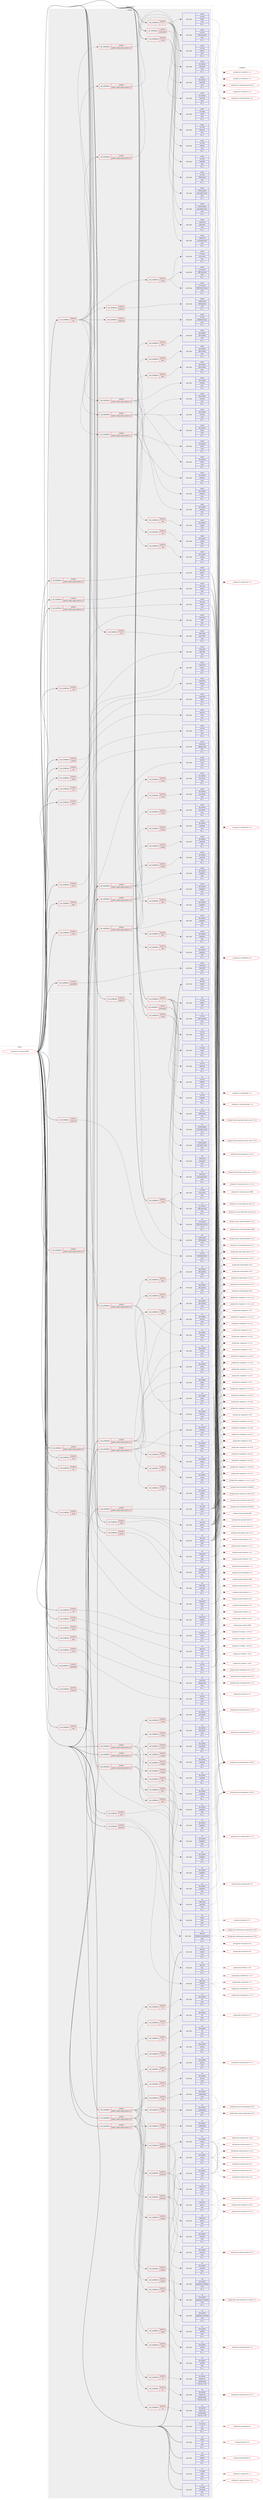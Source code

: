 digraph prolog {

# *************
# Graph options
# *************

newrank=true;
concentrate=true;
compound=true;
graph [rankdir=LR,fontname=Helvetica,fontsize=10,ranksep=1.5];#, ranksep=2.5, nodesep=0.2];
edge  [arrowhead=vee];
node  [fontname=Helvetica,fontsize=10];

# **********
# The ebuild
# **********

subgraph cluster_leftcol {
color=gray;
label=<<i>ebuild</i>>;
id [label="portage://x11-wm/xpra-6.9999", color=red, width=4, href="../x11-wm/xpra-6.9999.svg"];
}

# ****************
# The dependencies
# ****************

subgraph cluster_midcol {
color=gray;
label=<<i>dependencies</i>>;
subgraph cluster_compile {
fillcolor="#eeeeee";
style=filled;
label=<<i>compile</i>>;
subgraph cond129105 {
dependency490996 [label=<<TABLE BORDER="0" CELLBORDER="1" CELLSPACING="0" CELLPADDING="4"><TR><TD ROWSPAN="3" CELLPADDING="10">use_conditional</TD></TR><TR><TD>positive</TD></TR><TR><TD>X</TD></TR></TABLE>>, shape=none, color=red];
subgraph pack358304 {
dependency490997 [label=<<TABLE BORDER="0" CELLBORDER="1" CELLSPACING="0" CELLPADDING="4" WIDTH="220"><TR><TD ROWSPAN="6" CELLPADDING="30">pack_dep</TD></TR><TR><TD WIDTH="110">install</TD></TR><TR><TD>x11-apps</TD></TR><TR><TD>xrandr</TD></TR><TR><TD>none</TD></TR><TR><TD>[[],,,,]</TD></TR></TABLE>>, shape=none, color=blue];
}
dependency490996:e -> dependency490997:w [weight=20,style="dashed",arrowhead="vee"];
subgraph pack358305 {
dependency490998 [label=<<TABLE BORDER="0" CELLBORDER="1" CELLSPACING="0" CELLPADDING="4" WIDTH="220"><TR><TD ROWSPAN="6" CELLPADDING="30">pack_dep</TD></TR><TR><TD WIDTH="110">install</TD></TR><TR><TD>x11-libs</TD></TR><TR><TD>libXcomposite</TD></TR><TR><TD>none</TD></TR><TR><TD>[[],,,,]</TD></TR></TABLE>>, shape=none, color=blue];
}
dependency490996:e -> dependency490998:w [weight=20,style="dashed",arrowhead="vee"];
subgraph pack358306 {
dependency490999 [label=<<TABLE BORDER="0" CELLBORDER="1" CELLSPACING="0" CELLPADDING="4" WIDTH="220"><TR><TD ROWSPAN="6" CELLPADDING="30">pack_dep</TD></TR><TR><TD WIDTH="110">install</TD></TR><TR><TD>x11-libs</TD></TR><TR><TD>libXdamage</TD></TR><TR><TD>none</TD></TR><TR><TD>[[],,,,]</TD></TR></TABLE>>, shape=none, color=blue];
}
dependency490996:e -> dependency490999:w [weight=20,style="dashed",arrowhead="vee"];
subgraph pack358307 {
dependency491000 [label=<<TABLE BORDER="0" CELLBORDER="1" CELLSPACING="0" CELLPADDING="4" WIDTH="220"><TR><TD ROWSPAN="6" CELLPADDING="30">pack_dep</TD></TR><TR><TD WIDTH="110">install</TD></TR><TR><TD>x11-libs</TD></TR><TR><TD>libXfixes</TD></TR><TR><TD>none</TD></TR><TR><TD>[[],,,,]</TD></TR></TABLE>>, shape=none, color=blue];
}
dependency490996:e -> dependency491000:w [weight=20,style="dashed",arrowhead="vee"];
subgraph pack358308 {
dependency491001 [label=<<TABLE BORDER="0" CELLBORDER="1" CELLSPACING="0" CELLPADDING="4" WIDTH="220"><TR><TD ROWSPAN="6" CELLPADDING="30">pack_dep</TD></TR><TR><TD WIDTH="110">install</TD></TR><TR><TD>x11-libs</TD></TR><TR><TD>libXrandr</TD></TR><TR><TD>none</TD></TR><TR><TD>[[],,,,]</TD></TR></TABLE>>, shape=none, color=blue];
}
dependency490996:e -> dependency491001:w [weight=20,style="dashed",arrowhead="vee"];
subgraph pack358309 {
dependency491002 [label=<<TABLE BORDER="0" CELLBORDER="1" CELLSPACING="0" CELLPADDING="4" WIDTH="220"><TR><TD ROWSPAN="6" CELLPADDING="30">pack_dep</TD></TR><TR><TD WIDTH="110">install</TD></TR><TR><TD>x11-libs</TD></TR><TR><TD>libXres</TD></TR><TR><TD>none</TD></TR><TR><TD>[[],,,,]</TD></TR></TABLE>>, shape=none, color=blue];
}
dependency490996:e -> dependency491002:w [weight=20,style="dashed",arrowhead="vee"];
subgraph pack358310 {
dependency491003 [label=<<TABLE BORDER="0" CELLBORDER="1" CELLSPACING="0" CELLPADDING="4" WIDTH="220"><TR><TD ROWSPAN="6" CELLPADDING="30">pack_dep</TD></TR><TR><TD WIDTH="110">install</TD></TR><TR><TD>x11-libs</TD></TR><TR><TD>libXtst</TD></TR><TR><TD>none</TD></TR><TR><TD>[[],,,,]</TD></TR></TABLE>>, shape=none, color=blue];
}
dependency490996:e -> dependency491003:w [weight=20,style="dashed",arrowhead="vee"];
subgraph pack358311 {
dependency491004 [label=<<TABLE BORDER="0" CELLBORDER="1" CELLSPACING="0" CELLPADDING="4" WIDTH="220"><TR><TD ROWSPAN="6" CELLPADDING="30">pack_dep</TD></TR><TR><TD WIDTH="110">install</TD></TR><TR><TD>x11-libs</TD></TR><TR><TD>libxkbfile</TD></TR><TR><TD>none</TD></TR><TR><TD>[[],,,,]</TD></TR></TABLE>>, shape=none, color=blue];
}
dependency490996:e -> dependency491004:w [weight=20,style="dashed",arrowhead="vee"];
}
id:e -> dependency490996:w [weight=20,style="solid",arrowhead="vee"];
subgraph cond129106 {
dependency491005 [label=<<TABLE BORDER="0" CELLBORDER="1" CELLSPACING="0" CELLPADDING="4"><TR><TD ROWSPAN="3" CELLPADDING="10">use_conditional</TD></TR><TR><TD>positive</TD></TR><TR><TD>avif</TD></TR></TABLE>>, shape=none, color=red];
subgraph pack358312 {
dependency491006 [label=<<TABLE BORDER="0" CELLBORDER="1" CELLSPACING="0" CELLPADDING="4" WIDTH="220"><TR><TD ROWSPAN="6" CELLPADDING="30">pack_dep</TD></TR><TR><TD WIDTH="110">install</TD></TR><TR><TD>media-libs</TD></TR><TR><TD>libavif</TD></TR><TR><TD>none</TD></TR><TR><TD>[[],,,,]</TD></TR></TABLE>>, shape=none, color=blue];
}
dependency491005:e -> dependency491006:w [weight=20,style="dashed",arrowhead="vee"];
}
id:e -> dependency491005:w [weight=20,style="solid",arrowhead="vee"];
subgraph cond129107 {
dependency491007 [label=<<TABLE BORDER="0" CELLBORDER="1" CELLSPACING="0" CELLPADDING="4"><TR><TD ROWSPAN="3" CELLPADDING="10">use_conditional</TD></TR><TR><TD>positive</TD></TR><TR><TD>brotli</TD></TR></TABLE>>, shape=none, color=red];
subgraph pack358313 {
dependency491008 [label=<<TABLE BORDER="0" CELLBORDER="1" CELLSPACING="0" CELLPADDING="4" WIDTH="220"><TR><TD ROWSPAN="6" CELLPADDING="30">pack_dep</TD></TR><TR><TD WIDTH="110">install</TD></TR><TR><TD>app-arch</TD></TR><TR><TD>brotli</TD></TR><TR><TD>none</TD></TR><TR><TD>[[],,,,]</TD></TR></TABLE>>, shape=none, color=blue];
}
dependency491007:e -> dependency491008:w [weight=20,style="dashed",arrowhead="vee"];
}
id:e -> dependency491007:w [weight=20,style="solid",arrowhead="vee"];
subgraph cond129108 {
dependency491009 [label=<<TABLE BORDER="0" CELLBORDER="1" CELLSPACING="0" CELLPADDING="4"><TR><TD ROWSPAN="3" CELLPADDING="10">use_conditional</TD></TR><TR><TD>positive</TD></TR><TR><TD>client</TD></TR></TABLE>>, shape=none, color=red];
subgraph pack358314 {
dependency491010 [label=<<TABLE BORDER="0" CELLBORDER="1" CELLSPACING="0" CELLPADDING="4" WIDTH="220"><TR><TD ROWSPAN="6" CELLPADDING="30">pack_dep</TD></TR><TR><TD WIDTH="110">install</TD></TR><TR><TD>x11-libs</TD></TR><TR><TD>gtk+</TD></TR><TR><TD>none</TD></TR><TR><TD>[[],,,,]</TD></TR></TABLE>>, shape=none, color=blue];
}
dependency491009:e -> dependency491010:w [weight=20,style="dashed",arrowhead="vee"];
}
id:e -> dependency491009:w [weight=20,style="solid",arrowhead="vee"];
subgraph cond129109 {
dependency491011 [label=<<TABLE BORDER="0" CELLBORDER="1" CELLSPACING="0" CELLPADDING="4"><TR><TD ROWSPAN="3" CELLPADDING="10">use_conditional</TD></TR><TR><TD>positive</TD></TR><TR><TD>jpeg</TD></TR></TABLE>>, shape=none, color=red];
subgraph pack358315 {
dependency491012 [label=<<TABLE BORDER="0" CELLBORDER="1" CELLSPACING="0" CELLPADDING="4" WIDTH="220"><TR><TD ROWSPAN="6" CELLPADDING="30">pack_dep</TD></TR><TR><TD WIDTH="110">install</TD></TR><TR><TD>media-libs</TD></TR><TR><TD>libjpeg-turbo</TD></TR><TR><TD>none</TD></TR><TR><TD>[[],,,,]</TD></TR></TABLE>>, shape=none, color=blue];
}
dependency491011:e -> dependency491012:w [weight=20,style="dashed",arrowhead="vee"];
}
id:e -> dependency491011:w [weight=20,style="solid",arrowhead="vee"];
subgraph cond129110 {
dependency491013 [label=<<TABLE BORDER="0" CELLBORDER="1" CELLSPACING="0" CELLPADDING="4"><TR><TD ROWSPAN="3" CELLPADDING="10">use_conditional</TD></TR><TR><TD>positive</TD></TR><TR><TD>mdns</TD></TR></TABLE>>, shape=none, color=red];
subgraph pack358316 {
dependency491014 [label=<<TABLE BORDER="0" CELLBORDER="1" CELLSPACING="0" CELLPADDING="4" WIDTH="220"><TR><TD ROWSPAN="6" CELLPADDING="30">pack_dep</TD></TR><TR><TD WIDTH="110">install</TD></TR><TR><TD>dev-libs</TD></TR><TR><TD>mdns</TD></TR><TR><TD>none</TD></TR><TR><TD>[[],,,,]</TD></TR></TABLE>>, shape=none, color=blue];
}
dependency491013:e -> dependency491014:w [weight=20,style="dashed",arrowhead="vee"];
}
id:e -> dependency491013:w [weight=20,style="solid",arrowhead="vee"];
subgraph cond129111 {
dependency491015 [label=<<TABLE BORDER="0" CELLBORDER="1" CELLSPACING="0" CELLPADDING="4"><TR><TD ROWSPAN="3" CELLPADDING="10">use_conditional</TD></TR><TR><TD>positive</TD></TR><TR><TD>openh264</TD></TR></TABLE>>, shape=none, color=red];
subgraph pack358317 {
dependency491016 [label=<<TABLE BORDER="0" CELLBORDER="1" CELLSPACING="0" CELLPADDING="4" WIDTH="220"><TR><TD ROWSPAN="6" CELLPADDING="30">pack_dep</TD></TR><TR><TD WIDTH="110">install</TD></TR><TR><TD>media-libs</TD></TR><TR><TD>openh264</TD></TR><TR><TD>none</TD></TR><TR><TD>[[],,,,]</TD></TR></TABLE>>, shape=none, color=blue];
}
dependency491015:e -> dependency491016:w [weight=20,style="dashed",arrowhead="vee"];
}
id:e -> dependency491015:w [weight=20,style="solid",arrowhead="vee"];
subgraph cond129112 {
dependency491017 [label=<<TABLE BORDER="0" CELLBORDER="1" CELLSPACING="0" CELLPADDING="4"><TR><TD ROWSPAN="3" CELLPADDING="10">use_conditional</TD></TR><TR><TD>positive</TD></TR><TR><TD>pulseaudio</TD></TR></TABLE>>, shape=none, color=red];
subgraph pack358318 {
dependency491018 [label=<<TABLE BORDER="0" CELLBORDER="1" CELLSPACING="0" CELLPADDING="4" WIDTH="220"><TR><TD ROWSPAN="6" CELLPADDING="30">pack_dep</TD></TR><TR><TD WIDTH="110">install</TD></TR><TR><TD>media-plugins</TD></TR><TR><TD>gst-plugins-pulse</TD></TR><TR><TD>none</TD></TR><TR><TD>[[],,,,]</TD></TR></TABLE>>, shape=none, color=blue];
}
dependency491017:e -> dependency491018:w [weight=20,style="dashed",arrowhead="vee"];
subgraph pack358319 {
dependency491019 [label=<<TABLE BORDER="0" CELLBORDER="1" CELLSPACING="0" CELLPADDING="4" WIDTH="220"><TR><TD ROWSPAN="6" CELLPADDING="30">pack_dep</TD></TR><TR><TD WIDTH="110">install</TD></TR><TR><TD>media-plugins</TD></TR><TR><TD>gst-plugins-opus</TD></TR><TR><TD>none</TD></TR><TR><TD>[[],,,,]</TD></TR></TABLE>>, shape=none, color=blue];
}
dependency491017:e -> dependency491019:w [weight=20,style="dashed",arrowhead="vee"];
}
id:e -> dependency491017:w [weight=20,style="solid",arrowhead="vee"];
subgraph cond129113 {
dependency491020 [label=<<TABLE BORDER="0" CELLBORDER="1" CELLSPACING="0" CELLPADDING="4"><TR><TD ROWSPAN="3" CELLPADDING="10">use_conditional</TD></TR><TR><TD>positive</TD></TR><TR><TD>python_single_target_python3_10</TD></TR></TABLE>>, shape=none, color=red];
subgraph pack358320 {
dependency491021 [label=<<TABLE BORDER="0" CELLBORDER="1" CELLSPACING="0" CELLPADDING="4" WIDTH="220"><TR><TD ROWSPAN="6" CELLPADDING="30">pack_dep</TD></TR><TR><TD WIDTH="110">install</TD></TR><TR><TD>dev-lang</TD></TR><TR><TD>python</TD></TR><TR><TD>none</TD></TR><TR><TD>[[],,,,]</TD></TR></TABLE>>, shape=none, color=blue];
}
dependency491020:e -> dependency491021:w [weight=20,style="dashed",arrowhead="vee"];
}
id:e -> dependency491020:w [weight=20,style="solid",arrowhead="vee"];
subgraph cond129114 {
dependency491022 [label=<<TABLE BORDER="0" CELLBORDER="1" CELLSPACING="0" CELLPADDING="4"><TR><TD ROWSPAN="3" CELLPADDING="10">use_conditional</TD></TR><TR><TD>positive</TD></TR><TR><TD>python_single_target_python3_10</TD></TR></TABLE>>, shape=none, color=red];
subgraph pack358321 {
dependency491023 [label=<<TABLE BORDER="0" CELLBORDER="1" CELLSPACING="0" CELLPADDING="4" WIDTH="220"><TR><TD ROWSPAN="6" CELLPADDING="30">pack_dep</TD></TR><TR><TD WIDTH="110">install</TD></TR><TR><TD>dev-python</TD></TR><TR><TD>pygobject</TD></TR><TR><TD>none</TD></TR><TR><TD>[[],,,,]</TD></TR></TABLE>>, shape=none, color=blue];
}
dependency491022:e -> dependency491023:w [weight=20,style="dashed",arrowhead="vee"];
subgraph cond129115 {
dependency491024 [label=<<TABLE BORDER="0" CELLBORDER="1" CELLSPACING="0" CELLPADDING="4"><TR><TD ROWSPAN="3" CELLPADDING="10">use_conditional</TD></TR><TR><TD>positive</TD></TR><TR><TD>opengl</TD></TR></TABLE>>, shape=none, color=red];
subgraph pack358322 {
dependency491025 [label=<<TABLE BORDER="0" CELLBORDER="1" CELLSPACING="0" CELLPADDING="4" WIDTH="220"><TR><TD ROWSPAN="6" CELLPADDING="30">pack_dep</TD></TR><TR><TD WIDTH="110">install</TD></TR><TR><TD>dev-python</TD></TR><TR><TD>pyopengl</TD></TR><TR><TD>none</TD></TR><TR><TD>[[],,,,]</TD></TR></TABLE>>, shape=none, color=blue];
}
dependency491024:e -> dependency491025:w [weight=20,style="dashed",arrowhead="vee"];
}
dependency491022:e -> dependency491024:w [weight=20,style="dashed",arrowhead="vee"];
subgraph cond129116 {
dependency491026 [label=<<TABLE BORDER="0" CELLBORDER="1" CELLSPACING="0" CELLPADDING="4"><TR><TD ROWSPAN="3" CELLPADDING="10">use_conditional</TD></TR><TR><TD>positive</TD></TR><TR><TD>sound</TD></TR></TABLE>>, shape=none, color=red];
subgraph pack358323 {
dependency491027 [label=<<TABLE BORDER="0" CELLBORDER="1" CELLSPACING="0" CELLPADDING="4" WIDTH="220"><TR><TD ROWSPAN="6" CELLPADDING="30">pack_dep</TD></TR><TR><TD WIDTH="110">install</TD></TR><TR><TD>dev-python</TD></TR><TR><TD>gst-python</TD></TR><TR><TD>none</TD></TR><TR><TD>[[],,,,]</TD></TR></TABLE>>, shape=none, color=blue];
}
dependency491026:e -> dependency491027:w [weight=20,style="dashed",arrowhead="vee"];
}
dependency491022:e -> dependency491026:w [weight=20,style="dashed",arrowhead="vee"];
subgraph cond129117 {
dependency491028 [label=<<TABLE BORDER="0" CELLBORDER="1" CELLSPACING="0" CELLPADDING="4"><TR><TD ROWSPAN="3" CELLPADDING="10">use_conditional</TD></TR><TR><TD>positive</TD></TR><TR><TD>gtk3</TD></TR></TABLE>>, shape=none, color=red];
subgraph pack358324 {
dependency491029 [label=<<TABLE BORDER="0" CELLBORDER="1" CELLSPACING="0" CELLPADDING="4" WIDTH="220"><TR><TD ROWSPAN="6" CELLPADDING="30">pack_dep</TD></TR><TR><TD WIDTH="110">install</TD></TR><TR><TD>dev-python</TD></TR><TR><TD>pygobject</TD></TR><TR><TD>none</TD></TR><TR><TD>[[],,,,]</TD></TR></TABLE>>, shape=none, color=blue];
}
dependency491028:e -> dependency491029:w [weight=20,style="dashed",arrowhead="vee"];
}
dependency491022:e -> dependency491028:w [weight=20,style="dashed",arrowhead="vee"];
}
id:e -> dependency491022:w [weight=20,style="solid",arrowhead="vee"];
subgraph cond129118 {
dependency491030 [label=<<TABLE BORDER="0" CELLBORDER="1" CELLSPACING="0" CELLPADDING="4"><TR><TD ROWSPAN="3" CELLPADDING="10">use_conditional</TD></TR><TR><TD>positive</TD></TR><TR><TD>python_single_target_python3_11</TD></TR></TABLE>>, shape=none, color=red];
subgraph pack358325 {
dependency491031 [label=<<TABLE BORDER="0" CELLBORDER="1" CELLSPACING="0" CELLPADDING="4" WIDTH="220"><TR><TD ROWSPAN="6" CELLPADDING="30">pack_dep</TD></TR><TR><TD WIDTH="110">install</TD></TR><TR><TD>dev-lang</TD></TR><TR><TD>python</TD></TR><TR><TD>none</TD></TR><TR><TD>[[],,,,]</TD></TR></TABLE>>, shape=none, color=blue];
}
dependency491030:e -> dependency491031:w [weight=20,style="dashed",arrowhead="vee"];
}
id:e -> dependency491030:w [weight=20,style="solid",arrowhead="vee"];
subgraph cond129119 {
dependency491032 [label=<<TABLE BORDER="0" CELLBORDER="1" CELLSPACING="0" CELLPADDING="4"><TR><TD ROWSPAN="3" CELLPADDING="10">use_conditional</TD></TR><TR><TD>positive</TD></TR><TR><TD>python_single_target_python3_11</TD></TR></TABLE>>, shape=none, color=red];
subgraph pack358326 {
dependency491033 [label=<<TABLE BORDER="0" CELLBORDER="1" CELLSPACING="0" CELLPADDING="4" WIDTH="220"><TR><TD ROWSPAN="6" CELLPADDING="30">pack_dep</TD></TR><TR><TD WIDTH="110">install</TD></TR><TR><TD>dev-python</TD></TR><TR><TD>pygobject</TD></TR><TR><TD>none</TD></TR><TR><TD>[[],,,,]</TD></TR></TABLE>>, shape=none, color=blue];
}
dependency491032:e -> dependency491033:w [weight=20,style="dashed",arrowhead="vee"];
subgraph cond129120 {
dependency491034 [label=<<TABLE BORDER="0" CELLBORDER="1" CELLSPACING="0" CELLPADDING="4"><TR><TD ROWSPAN="3" CELLPADDING="10">use_conditional</TD></TR><TR><TD>positive</TD></TR><TR><TD>opengl</TD></TR></TABLE>>, shape=none, color=red];
subgraph pack358327 {
dependency491035 [label=<<TABLE BORDER="0" CELLBORDER="1" CELLSPACING="0" CELLPADDING="4" WIDTH="220"><TR><TD ROWSPAN="6" CELLPADDING="30">pack_dep</TD></TR><TR><TD WIDTH="110">install</TD></TR><TR><TD>dev-python</TD></TR><TR><TD>pyopengl</TD></TR><TR><TD>none</TD></TR><TR><TD>[[],,,,]</TD></TR></TABLE>>, shape=none, color=blue];
}
dependency491034:e -> dependency491035:w [weight=20,style="dashed",arrowhead="vee"];
}
dependency491032:e -> dependency491034:w [weight=20,style="dashed",arrowhead="vee"];
subgraph cond129121 {
dependency491036 [label=<<TABLE BORDER="0" CELLBORDER="1" CELLSPACING="0" CELLPADDING="4"><TR><TD ROWSPAN="3" CELLPADDING="10">use_conditional</TD></TR><TR><TD>positive</TD></TR><TR><TD>sound</TD></TR></TABLE>>, shape=none, color=red];
subgraph pack358328 {
dependency491037 [label=<<TABLE BORDER="0" CELLBORDER="1" CELLSPACING="0" CELLPADDING="4" WIDTH="220"><TR><TD ROWSPAN="6" CELLPADDING="30">pack_dep</TD></TR><TR><TD WIDTH="110">install</TD></TR><TR><TD>dev-python</TD></TR><TR><TD>gst-python</TD></TR><TR><TD>none</TD></TR><TR><TD>[[],,,,]</TD></TR></TABLE>>, shape=none, color=blue];
}
dependency491036:e -> dependency491037:w [weight=20,style="dashed",arrowhead="vee"];
}
dependency491032:e -> dependency491036:w [weight=20,style="dashed",arrowhead="vee"];
subgraph cond129122 {
dependency491038 [label=<<TABLE BORDER="0" CELLBORDER="1" CELLSPACING="0" CELLPADDING="4"><TR><TD ROWSPAN="3" CELLPADDING="10">use_conditional</TD></TR><TR><TD>positive</TD></TR><TR><TD>gtk3</TD></TR></TABLE>>, shape=none, color=red];
subgraph pack358329 {
dependency491039 [label=<<TABLE BORDER="0" CELLBORDER="1" CELLSPACING="0" CELLPADDING="4" WIDTH="220"><TR><TD ROWSPAN="6" CELLPADDING="30">pack_dep</TD></TR><TR><TD WIDTH="110">install</TD></TR><TR><TD>dev-python</TD></TR><TR><TD>pygobject</TD></TR><TR><TD>none</TD></TR><TR><TD>[[],,,,]</TD></TR></TABLE>>, shape=none, color=blue];
}
dependency491038:e -> dependency491039:w [weight=20,style="dashed",arrowhead="vee"];
}
dependency491032:e -> dependency491038:w [weight=20,style="dashed",arrowhead="vee"];
}
id:e -> dependency491032:w [weight=20,style="solid",arrowhead="vee"];
subgraph cond129123 {
dependency491040 [label=<<TABLE BORDER="0" CELLBORDER="1" CELLSPACING="0" CELLPADDING="4"><TR><TD ROWSPAN="3" CELLPADDING="10">use_conditional</TD></TR><TR><TD>positive</TD></TR><TR><TD>python_single_target_python3_12</TD></TR></TABLE>>, shape=none, color=red];
subgraph pack358330 {
dependency491041 [label=<<TABLE BORDER="0" CELLBORDER="1" CELLSPACING="0" CELLPADDING="4" WIDTH="220"><TR><TD ROWSPAN="6" CELLPADDING="30">pack_dep</TD></TR><TR><TD WIDTH="110">install</TD></TR><TR><TD>dev-lang</TD></TR><TR><TD>python</TD></TR><TR><TD>none</TD></TR><TR><TD>[[],,,,]</TD></TR></TABLE>>, shape=none, color=blue];
}
dependency491040:e -> dependency491041:w [weight=20,style="dashed",arrowhead="vee"];
}
id:e -> dependency491040:w [weight=20,style="solid",arrowhead="vee"];
subgraph cond129124 {
dependency491042 [label=<<TABLE BORDER="0" CELLBORDER="1" CELLSPACING="0" CELLPADDING="4"><TR><TD ROWSPAN="3" CELLPADDING="10">use_conditional</TD></TR><TR><TD>positive</TD></TR><TR><TD>python_single_target_python3_12</TD></TR></TABLE>>, shape=none, color=red];
subgraph pack358331 {
dependency491043 [label=<<TABLE BORDER="0" CELLBORDER="1" CELLSPACING="0" CELLPADDING="4" WIDTH="220"><TR><TD ROWSPAN="6" CELLPADDING="30">pack_dep</TD></TR><TR><TD WIDTH="110">install</TD></TR><TR><TD>dev-python</TD></TR><TR><TD>pygobject</TD></TR><TR><TD>none</TD></TR><TR><TD>[[],,,,]</TD></TR></TABLE>>, shape=none, color=blue];
}
dependency491042:e -> dependency491043:w [weight=20,style="dashed",arrowhead="vee"];
subgraph cond129125 {
dependency491044 [label=<<TABLE BORDER="0" CELLBORDER="1" CELLSPACING="0" CELLPADDING="4"><TR><TD ROWSPAN="3" CELLPADDING="10">use_conditional</TD></TR><TR><TD>positive</TD></TR><TR><TD>opengl</TD></TR></TABLE>>, shape=none, color=red];
subgraph pack358332 {
dependency491045 [label=<<TABLE BORDER="0" CELLBORDER="1" CELLSPACING="0" CELLPADDING="4" WIDTH="220"><TR><TD ROWSPAN="6" CELLPADDING="30">pack_dep</TD></TR><TR><TD WIDTH="110">install</TD></TR><TR><TD>dev-python</TD></TR><TR><TD>pyopengl</TD></TR><TR><TD>none</TD></TR><TR><TD>[[],,,,]</TD></TR></TABLE>>, shape=none, color=blue];
}
dependency491044:e -> dependency491045:w [weight=20,style="dashed",arrowhead="vee"];
}
dependency491042:e -> dependency491044:w [weight=20,style="dashed",arrowhead="vee"];
subgraph cond129126 {
dependency491046 [label=<<TABLE BORDER="0" CELLBORDER="1" CELLSPACING="0" CELLPADDING="4"><TR><TD ROWSPAN="3" CELLPADDING="10">use_conditional</TD></TR><TR><TD>positive</TD></TR><TR><TD>sound</TD></TR></TABLE>>, shape=none, color=red];
subgraph pack358333 {
dependency491047 [label=<<TABLE BORDER="0" CELLBORDER="1" CELLSPACING="0" CELLPADDING="4" WIDTH="220"><TR><TD ROWSPAN="6" CELLPADDING="30">pack_dep</TD></TR><TR><TD WIDTH="110">install</TD></TR><TR><TD>dev-python</TD></TR><TR><TD>gst-python</TD></TR><TR><TD>none</TD></TR><TR><TD>[[],,,,]</TD></TR></TABLE>>, shape=none, color=blue];
}
dependency491046:e -> dependency491047:w [weight=20,style="dashed",arrowhead="vee"];
}
dependency491042:e -> dependency491046:w [weight=20,style="dashed",arrowhead="vee"];
subgraph cond129127 {
dependency491048 [label=<<TABLE BORDER="0" CELLBORDER="1" CELLSPACING="0" CELLPADDING="4"><TR><TD ROWSPAN="3" CELLPADDING="10">use_conditional</TD></TR><TR><TD>positive</TD></TR><TR><TD>gtk3</TD></TR></TABLE>>, shape=none, color=red];
subgraph pack358334 {
dependency491049 [label=<<TABLE BORDER="0" CELLBORDER="1" CELLSPACING="0" CELLPADDING="4" WIDTH="220"><TR><TD ROWSPAN="6" CELLPADDING="30">pack_dep</TD></TR><TR><TD WIDTH="110">install</TD></TR><TR><TD>dev-python</TD></TR><TR><TD>pygobject</TD></TR><TR><TD>none</TD></TR><TR><TD>[[],,,,]</TD></TR></TABLE>>, shape=none, color=blue];
}
dependency491048:e -> dependency491049:w [weight=20,style="dashed",arrowhead="vee"];
}
dependency491042:e -> dependency491048:w [weight=20,style="dashed",arrowhead="vee"];
}
id:e -> dependency491042:w [weight=20,style="solid",arrowhead="vee"];
subgraph cond129128 {
dependency491050 [label=<<TABLE BORDER="0" CELLBORDER="1" CELLSPACING="0" CELLPADDING="4"><TR><TD ROWSPAN="3" CELLPADDING="10">use_conditional</TD></TR><TR><TD>positive</TD></TR><TR><TD>qrcode</TD></TR></TABLE>>, shape=none, color=red];
subgraph pack358335 {
dependency491051 [label=<<TABLE BORDER="0" CELLBORDER="1" CELLSPACING="0" CELLPADDING="4" WIDTH="220"><TR><TD ROWSPAN="6" CELLPADDING="30">pack_dep</TD></TR><TR><TD WIDTH="110">install</TD></TR><TR><TD>media-gfx</TD></TR><TR><TD>qrencode</TD></TR><TR><TD>none</TD></TR><TR><TD>[[],,,,]</TD></TR></TABLE>>, shape=none, color=blue];
}
dependency491050:e -> dependency491051:w [weight=20,style="dashed",arrowhead="vee"];
}
id:e -> dependency491050:w [weight=20,style="solid",arrowhead="vee"];
subgraph cond129129 {
dependency491052 [label=<<TABLE BORDER="0" CELLBORDER="1" CELLSPACING="0" CELLPADDING="4"><TR><TD ROWSPAN="3" CELLPADDING="10">use_conditional</TD></TR><TR><TD>positive</TD></TR><TR><TD>sound</TD></TR></TABLE>>, shape=none, color=red];
subgraph pack358336 {
dependency491053 [label=<<TABLE BORDER="0" CELLBORDER="1" CELLSPACING="0" CELLPADDING="4" WIDTH="220"><TR><TD ROWSPAN="6" CELLPADDING="30">pack_dep</TD></TR><TR><TD WIDTH="110">install</TD></TR><TR><TD>media-libs</TD></TR><TR><TD>gstreamer</TD></TR><TR><TD>none</TD></TR><TR><TD>[[],,,,]</TD></TR></TABLE>>, shape=none, color=blue];
}
dependency491052:e -> dependency491053:w [weight=20,style="dashed",arrowhead="vee"];
subgraph pack358337 {
dependency491054 [label=<<TABLE BORDER="0" CELLBORDER="1" CELLSPACING="0" CELLPADDING="4" WIDTH="220"><TR><TD ROWSPAN="6" CELLPADDING="30">pack_dep</TD></TR><TR><TD WIDTH="110">install</TD></TR><TR><TD>media-libs</TD></TR><TR><TD>gst-plugins-base</TD></TR><TR><TD>none</TD></TR><TR><TD>[[],,,,]</TD></TR></TABLE>>, shape=none, color=blue];
}
dependency491052:e -> dependency491054:w [weight=20,style="dashed",arrowhead="vee"];
}
id:e -> dependency491052:w [weight=20,style="solid",arrowhead="vee"];
subgraph cond129130 {
dependency491055 [label=<<TABLE BORDER="0" CELLBORDER="1" CELLSPACING="0" CELLPADDING="4"><TR><TD ROWSPAN="3" CELLPADDING="10">use_conditional</TD></TR><TR><TD>positive</TD></TR><TR><TD>test</TD></TR></TABLE>>, shape=none, color=red];
subgraph cond129131 {
dependency491056 [label=<<TABLE BORDER="0" CELLBORDER="1" CELLSPACING="0" CELLPADDING="4"><TR><TD ROWSPAN="3" CELLPADDING="10">use_conditional</TD></TR><TR><TD>positive</TD></TR><TR><TD>python_single_target_python3_10</TD></TR></TABLE>>, shape=none, color=red];
subgraph pack358338 {
dependency491057 [label=<<TABLE BORDER="0" CELLBORDER="1" CELLSPACING="0" CELLPADDING="4" WIDTH="220"><TR><TD ROWSPAN="6" CELLPADDING="30">pack_dep</TD></TR><TR><TD WIDTH="110">install</TD></TR><TR><TD>dev-python</TD></TR><TR><TD>netifaces</TD></TR><TR><TD>none</TD></TR><TR><TD>[[],,,,]</TD></TR></TABLE>>, shape=none, color=blue];
}
dependency491056:e -> dependency491057:w [weight=20,style="dashed",arrowhead="vee"];
subgraph pack358339 {
dependency491058 [label=<<TABLE BORDER="0" CELLBORDER="1" CELLSPACING="0" CELLPADDING="4" WIDTH="220"><TR><TD ROWSPAN="6" CELLPADDING="30">pack_dep</TD></TR><TR><TD WIDTH="110">install</TD></TR><TR><TD>dev-python</TD></TR><TR><TD>pillow</TD></TR><TR><TD>none</TD></TR><TR><TD>[[],,,,]</TD></TR></TABLE>>, shape=none, color=blue];
}
dependency491056:e -> dependency491058:w [weight=20,style="dashed",arrowhead="vee"];
subgraph pack358340 {
dependency491059 [label=<<TABLE BORDER="0" CELLBORDER="1" CELLSPACING="0" CELLPADDING="4" WIDTH="220"><TR><TD ROWSPAN="6" CELLPADDING="30">pack_dep</TD></TR><TR><TD WIDTH="110">install</TD></TR><TR><TD>dev-python</TD></TR><TR><TD>rencode</TD></TR><TR><TD>none</TD></TR><TR><TD>[[],,,,]</TD></TR></TABLE>>, shape=none, color=blue];
}
dependency491056:e -> dependency491059:w [weight=20,style="dashed",arrowhead="vee"];
subgraph cond129132 {
dependency491060 [label=<<TABLE BORDER="0" CELLBORDER="1" CELLSPACING="0" CELLPADDING="4"><TR><TD ROWSPAN="3" CELLPADDING="10">use_conditional</TD></TR><TR><TD>positive</TD></TR><TR><TD>dbus</TD></TR></TABLE>>, shape=none, color=red];
subgraph pack358341 {
dependency491061 [label=<<TABLE BORDER="0" CELLBORDER="1" CELLSPACING="0" CELLPADDING="4" WIDTH="220"><TR><TD ROWSPAN="6" CELLPADDING="30">pack_dep</TD></TR><TR><TD WIDTH="110">install</TD></TR><TR><TD>dev-python</TD></TR><TR><TD>dbus-python</TD></TR><TR><TD>none</TD></TR><TR><TD>[[],,,,]</TD></TR></TABLE>>, shape=none, color=blue];
}
dependency491060:e -> dependency491061:w [weight=20,style="dashed",arrowhead="vee"];
}
dependency491056:e -> dependency491060:w [weight=20,style="dashed",arrowhead="vee"];
subgraph cond129133 {
dependency491062 [label=<<TABLE BORDER="0" CELLBORDER="1" CELLSPACING="0" CELLPADDING="4"><TR><TD ROWSPAN="3" CELLPADDING="10">use_conditional</TD></TR><TR><TD>positive</TD></TR><TR><TD>xdg</TD></TR></TABLE>>, shape=none, color=red];
subgraph pack358342 {
dependency491063 [label=<<TABLE BORDER="0" CELLBORDER="1" CELLSPACING="0" CELLPADDING="4" WIDTH="220"><TR><TD ROWSPAN="6" CELLPADDING="30">pack_dep</TD></TR><TR><TD WIDTH="110">install</TD></TR><TR><TD>dev-python</TD></TR><TR><TD>pyxdg</TD></TR><TR><TD>none</TD></TR><TR><TD>[[],,,,]</TD></TR></TABLE>>, shape=none, color=blue];
}
dependency491062:e -> dependency491063:w [weight=20,style="dashed",arrowhead="vee"];
}
dependency491056:e -> dependency491062:w [weight=20,style="dashed",arrowhead="vee"];
}
dependency491055:e -> dependency491056:w [weight=20,style="dashed",arrowhead="vee"];
subgraph cond129134 {
dependency491064 [label=<<TABLE BORDER="0" CELLBORDER="1" CELLSPACING="0" CELLPADDING="4"><TR><TD ROWSPAN="3" CELLPADDING="10">use_conditional</TD></TR><TR><TD>positive</TD></TR><TR><TD>python_single_target_python3_11</TD></TR></TABLE>>, shape=none, color=red];
subgraph pack358343 {
dependency491065 [label=<<TABLE BORDER="0" CELLBORDER="1" CELLSPACING="0" CELLPADDING="4" WIDTH="220"><TR><TD ROWSPAN="6" CELLPADDING="30">pack_dep</TD></TR><TR><TD WIDTH="110">install</TD></TR><TR><TD>dev-python</TD></TR><TR><TD>netifaces</TD></TR><TR><TD>none</TD></TR><TR><TD>[[],,,,]</TD></TR></TABLE>>, shape=none, color=blue];
}
dependency491064:e -> dependency491065:w [weight=20,style="dashed",arrowhead="vee"];
subgraph pack358344 {
dependency491066 [label=<<TABLE BORDER="0" CELLBORDER="1" CELLSPACING="0" CELLPADDING="4" WIDTH="220"><TR><TD ROWSPAN="6" CELLPADDING="30">pack_dep</TD></TR><TR><TD WIDTH="110">install</TD></TR><TR><TD>dev-python</TD></TR><TR><TD>pillow</TD></TR><TR><TD>none</TD></TR><TR><TD>[[],,,,]</TD></TR></TABLE>>, shape=none, color=blue];
}
dependency491064:e -> dependency491066:w [weight=20,style="dashed",arrowhead="vee"];
subgraph pack358345 {
dependency491067 [label=<<TABLE BORDER="0" CELLBORDER="1" CELLSPACING="0" CELLPADDING="4" WIDTH="220"><TR><TD ROWSPAN="6" CELLPADDING="30">pack_dep</TD></TR><TR><TD WIDTH="110">install</TD></TR><TR><TD>dev-python</TD></TR><TR><TD>rencode</TD></TR><TR><TD>none</TD></TR><TR><TD>[[],,,,]</TD></TR></TABLE>>, shape=none, color=blue];
}
dependency491064:e -> dependency491067:w [weight=20,style="dashed",arrowhead="vee"];
subgraph cond129135 {
dependency491068 [label=<<TABLE BORDER="0" CELLBORDER="1" CELLSPACING="0" CELLPADDING="4"><TR><TD ROWSPAN="3" CELLPADDING="10">use_conditional</TD></TR><TR><TD>positive</TD></TR><TR><TD>dbus</TD></TR></TABLE>>, shape=none, color=red];
subgraph pack358346 {
dependency491069 [label=<<TABLE BORDER="0" CELLBORDER="1" CELLSPACING="0" CELLPADDING="4" WIDTH="220"><TR><TD ROWSPAN="6" CELLPADDING="30">pack_dep</TD></TR><TR><TD WIDTH="110">install</TD></TR><TR><TD>dev-python</TD></TR><TR><TD>dbus-python</TD></TR><TR><TD>none</TD></TR><TR><TD>[[],,,,]</TD></TR></TABLE>>, shape=none, color=blue];
}
dependency491068:e -> dependency491069:w [weight=20,style="dashed",arrowhead="vee"];
}
dependency491064:e -> dependency491068:w [weight=20,style="dashed",arrowhead="vee"];
subgraph cond129136 {
dependency491070 [label=<<TABLE BORDER="0" CELLBORDER="1" CELLSPACING="0" CELLPADDING="4"><TR><TD ROWSPAN="3" CELLPADDING="10">use_conditional</TD></TR><TR><TD>positive</TD></TR><TR><TD>xdg</TD></TR></TABLE>>, shape=none, color=red];
subgraph pack358347 {
dependency491071 [label=<<TABLE BORDER="0" CELLBORDER="1" CELLSPACING="0" CELLPADDING="4" WIDTH="220"><TR><TD ROWSPAN="6" CELLPADDING="30">pack_dep</TD></TR><TR><TD WIDTH="110">install</TD></TR><TR><TD>dev-python</TD></TR><TR><TD>pyxdg</TD></TR><TR><TD>none</TD></TR><TR><TD>[[],,,,]</TD></TR></TABLE>>, shape=none, color=blue];
}
dependency491070:e -> dependency491071:w [weight=20,style="dashed",arrowhead="vee"];
}
dependency491064:e -> dependency491070:w [weight=20,style="dashed",arrowhead="vee"];
}
dependency491055:e -> dependency491064:w [weight=20,style="dashed",arrowhead="vee"];
subgraph cond129137 {
dependency491072 [label=<<TABLE BORDER="0" CELLBORDER="1" CELLSPACING="0" CELLPADDING="4"><TR><TD ROWSPAN="3" CELLPADDING="10">use_conditional</TD></TR><TR><TD>positive</TD></TR><TR><TD>python_single_target_python3_12</TD></TR></TABLE>>, shape=none, color=red];
subgraph pack358348 {
dependency491073 [label=<<TABLE BORDER="0" CELLBORDER="1" CELLSPACING="0" CELLPADDING="4" WIDTH="220"><TR><TD ROWSPAN="6" CELLPADDING="30">pack_dep</TD></TR><TR><TD WIDTH="110">install</TD></TR><TR><TD>dev-python</TD></TR><TR><TD>netifaces</TD></TR><TR><TD>none</TD></TR><TR><TD>[[],,,,]</TD></TR></TABLE>>, shape=none, color=blue];
}
dependency491072:e -> dependency491073:w [weight=20,style="dashed",arrowhead="vee"];
subgraph pack358349 {
dependency491074 [label=<<TABLE BORDER="0" CELLBORDER="1" CELLSPACING="0" CELLPADDING="4" WIDTH="220"><TR><TD ROWSPAN="6" CELLPADDING="30">pack_dep</TD></TR><TR><TD WIDTH="110">install</TD></TR><TR><TD>dev-python</TD></TR><TR><TD>pillow</TD></TR><TR><TD>none</TD></TR><TR><TD>[[],,,,]</TD></TR></TABLE>>, shape=none, color=blue];
}
dependency491072:e -> dependency491074:w [weight=20,style="dashed",arrowhead="vee"];
subgraph pack358350 {
dependency491075 [label=<<TABLE BORDER="0" CELLBORDER="1" CELLSPACING="0" CELLPADDING="4" WIDTH="220"><TR><TD ROWSPAN="6" CELLPADDING="30">pack_dep</TD></TR><TR><TD WIDTH="110">install</TD></TR><TR><TD>dev-python</TD></TR><TR><TD>rencode</TD></TR><TR><TD>none</TD></TR><TR><TD>[[],,,,]</TD></TR></TABLE>>, shape=none, color=blue];
}
dependency491072:e -> dependency491075:w [weight=20,style="dashed",arrowhead="vee"];
subgraph cond129138 {
dependency491076 [label=<<TABLE BORDER="0" CELLBORDER="1" CELLSPACING="0" CELLPADDING="4"><TR><TD ROWSPAN="3" CELLPADDING="10">use_conditional</TD></TR><TR><TD>positive</TD></TR><TR><TD>dbus</TD></TR></TABLE>>, shape=none, color=red];
subgraph pack358351 {
dependency491077 [label=<<TABLE BORDER="0" CELLBORDER="1" CELLSPACING="0" CELLPADDING="4" WIDTH="220"><TR><TD ROWSPAN="6" CELLPADDING="30">pack_dep</TD></TR><TR><TD WIDTH="110">install</TD></TR><TR><TD>dev-python</TD></TR><TR><TD>dbus-python</TD></TR><TR><TD>none</TD></TR><TR><TD>[[],,,,]</TD></TR></TABLE>>, shape=none, color=blue];
}
dependency491076:e -> dependency491077:w [weight=20,style="dashed",arrowhead="vee"];
}
dependency491072:e -> dependency491076:w [weight=20,style="dashed",arrowhead="vee"];
subgraph cond129139 {
dependency491078 [label=<<TABLE BORDER="0" CELLBORDER="1" CELLSPACING="0" CELLPADDING="4"><TR><TD ROWSPAN="3" CELLPADDING="10">use_conditional</TD></TR><TR><TD>positive</TD></TR><TR><TD>xdg</TD></TR></TABLE>>, shape=none, color=red];
subgraph pack358352 {
dependency491079 [label=<<TABLE BORDER="0" CELLBORDER="1" CELLSPACING="0" CELLPADDING="4" WIDTH="220"><TR><TD ROWSPAN="6" CELLPADDING="30">pack_dep</TD></TR><TR><TD WIDTH="110">install</TD></TR><TR><TD>dev-python</TD></TR><TR><TD>pyxdg</TD></TR><TR><TD>none</TD></TR><TR><TD>[[],,,,]</TD></TR></TABLE>>, shape=none, color=blue];
}
dependency491078:e -> dependency491079:w [weight=20,style="dashed",arrowhead="vee"];
}
dependency491072:e -> dependency491078:w [weight=20,style="dashed",arrowhead="vee"];
}
dependency491055:e -> dependency491072:w [weight=20,style="dashed",arrowhead="vee"];
subgraph cond129140 {
dependency491080 [label=<<TABLE BORDER="0" CELLBORDER="1" CELLSPACING="0" CELLPADDING="4"><TR><TD ROWSPAN="3" CELLPADDING="10">use_conditional</TD></TR><TR><TD>positive</TD></TR><TR><TD>html</TD></TR></TABLE>>, shape=none, color=red];
subgraph pack358353 {
dependency491081 [label=<<TABLE BORDER="0" CELLBORDER="1" CELLSPACING="0" CELLPADDING="4" WIDTH="220"><TR><TD ROWSPAN="6" CELLPADDING="30">pack_dep</TD></TR><TR><TD WIDTH="110">install</TD></TR><TR><TD>www-apps</TD></TR><TR><TD>xpra-html5</TD></TR><TR><TD>none</TD></TR><TR><TD>[[],,,,]</TD></TR></TABLE>>, shape=none, color=blue];
}
dependency491080:e -> dependency491081:w [weight=20,style="dashed",arrowhead="vee"];
}
dependency491055:e -> dependency491080:w [weight=20,style="dashed",arrowhead="vee"];
subgraph cond129141 {
dependency491082 [label=<<TABLE BORDER="0" CELLBORDER="1" CELLSPACING="0" CELLPADDING="4"><TR><TD ROWSPAN="3" CELLPADDING="10">use_conditional</TD></TR><TR><TD>positive</TD></TR><TR><TD>server</TD></TR></TABLE>>, shape=none, color=red];
subgraph pack358354 {
dependency491083 [label=<<TABLE BORDER="0" CELLBORDER="1" CELLSPACING="0" CELLPADDING="4" WIDTH="220"><TR><TD ROWSPAN="6" CELLPADDING="30">pack_dep</TD></TR><TR><TD WIDTH="110">install</TD></TR><TR><TD>x11-base</TD></TR><TR><TD>xorg-server</TD></TR><TR><TD>none</TD></TR><TR><TD>[[],,,,]</TD></TR></TABLE>>, shape=none, color=blue];
}
dependency491082:e -> dependency491083:w [weight=20,style="dashed",arrowhead="vee"];
subgraph pack358355 {
dependency491084 [label=<<TABLE BORDER="0" CELLBORDER="1" CELLSPACING="0" CELLPADDING="4" WIDTH="220"><TR><TD ROWSPAN="6" CELLPADDING="30">pack_dep</TD></TR><TR><TD WIDTH="110">install</TD></TR><TR><TD>x11-drivers</TD></TR><TR><TD>xf86-input-void</TD></TR><TR><TD>none</TD></TR><TR><TD>[[],,,,]</TD></TR></TABLE>>, shape=none, color=blue];
}
dependency491082:e -> dependency491084:w [weight=20,style="dashed",arrowhead="vee"];
subgraph pack358356 {
dependency491085 [label=<<TABLE BORDER="0" CELLBORDER="1" CELLSPACING="0" CELLPADDING="4" WIDTH="220"><TR><TD ROWSPAN="6" CELLPADDING="30">pack_dep</TD></TR><TR><TD WIDTH="110">install</TD></TR><TR><TD>x11-drivers</TD></TR><TR><TD>xf86-video-dummy</TD></TR><TR><TD>none</TD></TR><TR><TD>[[],,,,]</TD></TR></TABLE>>, shape=none, color=blue];
}
dependency491082:e -> dependency491085:w [weight=20,style="dashed",arrowhead="vee"];
}
dependency491055:e -> dependency491082:w [weight=20,style="dashed",arrowhead="vee"];
subgraph cond129142 {
dependency491086 [label=<<TABLE BORDER="0" CELLBORDER="1" CELLSPACING="0" CELLPADDING="4"><TR><TD ROWSPAN="3" CELLPADDING="10">use_conditional</TD></TR><TR><TD>positive</TD></TR><TR><TD>webcam</TD></TR></TABLE>>, shape=none, color=red];
subgraph pack358357 {
dependency491087 [label=<<TABLE BORDER="0" CELLBORDER="1" CELLSPACING="0" CELLPADDING="4" WIDTH="220"><TR><TD ROWSPAN="6" CELLPADDING="30">pack_dep</TD></TR><TR><TD WIDTH="110">install</TD></TR><TR><TD>media-video</TD></TR><TR><TD>v4l2loopback</TD></TR><TR><TD>none</TD></TR><TR><TD>[[],,,,]</TD></TR></TABLE>>, shape=none, color=blue];
}
dependency491086:e -> dependency491087:w [weight=20,style="dashed",arrowhead="vee"];
}
dependency491055:e -> dependency491086:w [weight=20,style="dashed",arrowhead="vee"];
subgraph cond129143 {
dependency491088 [label=<<TABLE BORDER="0" CELLBORDER="1" CELLSPACING="0" CELLPADDING="4"><TR><TD ROWSPAN="3" CELLPADDING="10">use_conditional</TD></TR><TR><TD>positive</TD></TR><TR><TD>xinerama</TD></TR></TABLE>>, shape=none, color=red];
subgraph pack358358 {
dependency491089 [label=<<TABLE BORDER="0" CELLBORDER="1" CELLSPACING="0" CELLPADDING="4" WIDTH="220"><TR><TD ROWSPAN="6" CELLPADDING="30">pack_dep</TD></TR><TR><TD WIDTH="110">install</TD></TR><TR><TD>x11-libs</TD></TR><TR><TD>libfakeXinerama</TD></TR><TR><TD>none</TD></TR><TR><TD>[[],,,,]</TD></TR></TABLE>>, shape=none, color=blue];
}
dependency491088:e -> dependency491089:w [weight=20,style="dashed",arrowhead="vee"];
}
dependency491055:e -> dependency491088:w [weight=20,style="dashed",arrowhead="vee"];
subgraph cond129144 {
dependency491090 [label=<<TABLE BORDER="0" CELLBORDER="1" CELLSPACING="0" CELLPADDING="4"><TR><TD ROWSPAN="3" CELLPADDING="10">use_conditional</TD></TR><TR><TD>positive</TD></TR><TR><TD>python_single_target_python3_10</TD></TR></TABLE>>, shape=none, color=red];
subgraph pack358359 {
dependency491091 [label=<<TABLE BORDER="0" CELLBORDER="1" CELLSPACING="0" CELLPADDING="4" WIDTH="220"><TR><TD ROWSPAN="6" CELLPADDING="30">pack_dep</TD></TR><TR><TD WIDTH="110">install</TD></TR><TR><TD>dev-python</TD></TR><TR><TD>paramiko</TD></TR><TR><TD>none</TD></TR><TR><TD>[[],,,,]</TD></TR></TABLE>>, shape=none, color=blue];
}
dependency491090:e -> dependency491091:w [weight=20,style="dashed",arrowhead="vee"];
}
dependency491055:e -> dependency491090:w [weight=20,style="dashed",arrowhead="vee"];
subgraph cond129145 {
dependency491092 [label=<<TABLE BORDER="0" CELLBORDER="1" CELLSPACING="0" CELLPADDING="4"><TR><TD ROWSPAN="3" CELLPADDING="10">use_conditional</TD></TR><TR><TD>positive</TD></TR><TR><TD>python_single_target_python3_11</TD></TR></TABLE>>, shape=none, color=red];
subgraph pack358360 {
dependency491093 [label=<<TABLE BORDER="0" CELLBORDER="1" CELLSPACING="0" CELLPADDING="4" WIDTH="220"><TR><TD ROWSPAN="6" CELLPADDING="30">pack_dep</TD></TR><TR><TD WIDTH="110">install</TD></TR><TR><TD>dev-python</TD></TR><TR><TD>paramiko</TD></TR><TR><TD>none</TD></TR><TR><TD>[[],,,,]</TD></TR></TABLE>>, shape=none, color=blue];
}
dependency491092:e -> dependency491093:w [weight=20,style="dashed",arrowhead="vee"];
}
dependency491055:e -> dependency491092:w [weight=20,style="dashed",arrowhead="vee"];
subgraph cond129146 {
dependency491094 [label=<<TABLE BORDER="0" CELLBORDER="1" CELLSPACING="0" CELLPADDING="4"><TR><TD ROWSPAN="3" CELLPADDING="10">use_conditional</TD></TR><TR><TD>positive</TD></TR><TR><TD>python_single_target_python3_12</TD></TR></TABLE>>, shape=none, color=red];
subgraph pack358361 {
dependency491095 [label=<<TABLE BORDER="0" CELLBORDER="1" CELLSPACING="0" CELLPADDING="4" WIDTH="220"><TR><TD ROWSPAN="6" CELLPADDING="30">pack_dep</TD></TR><TR><TD WIDTH="110">install</TD></TR><TR><TD>dev-python</TD></TR><TR><TD>paramiko</TD></TR><TR><TD>none</TD></TR><TR><TD>[[],,,,]</TD></TR></TABLE>>, shape=none, color=blue];
}
dependency491094:e -> dependency491095:w [weight=20,style="dashed",arrowhead="vee"];
}
dependency491055:e -> dependency491094:w [weight=20,style="dashed",arrowhead="vee"];
}
id:e -> dependency491055:w [weight=20,style="solid",arrowhead="vee"];
subgraph cond129147 {
dependency491096 [label=<<TABLE BORDER="0" CELLBORDER="1" CELLSPACING="0" CELLPADDING="4"><TR><TD ROWSPAN="3" CELLPADDING="10">use_conditional</TD></TR><TR><TD>positive</TD></TR><TR><TD>vpx</TD></TR></TABLE>>, shape=none, color=red];
subgraph pack358362 {
dependency491097 [label=<<TABLE BORDER="0" CELLBORDER="1" CELLSPACING="0" CELLPADDING="4" WIDTH="220"><TR><TD ROWSPAN="6" CELLPADDING="30">pack_dep</TD></TR><TR><TD WIDTH="110">install</TD></TR><TR><TD>media-libs</TD></TR><TR><TD>libvpx</TD></TR><TR><TD>none</TD></TR><TR><TD>[[],,,,]</TD></TR></TABLE>>, shape=none, color=blue];
}
dependency491096:e -> dependency491097:w [weight=20,style="dashed",arrowhead="vee"];
}
id:e -> dependency491096:w [weight=20,style="solid",arrowhead="vee"];
subgraph cond129148 {
dependency491098 [label=<<TABLE BORDER="0" CELLBORDER="1" CELLSPACING="0" CELLPADDING="4"><TR><TD ROWSPAN="3" CELLPADDING="10">use_conditional</TD></TR><TR><TD>positive</TD></TR><TR><TD>webp</TD></TR></TABLE>>, shape=none, color=red];
subgraph pack358363 {
dependency491099 [label=<<TABLE BORDER="0" CELLBORDER="1" CELLSPACING="0" CELLPADDING="4" WIDTH="220"><TR><TD ROWSPAN="6" CELLPADDING="30">pack_dep</TD></TR><TR><TD WIDTH="110">install</TD></TR><TR><TD>media-libs</TD></TR><TR><TD>libwebp</TD></TR><TR><TD>none</TD></TR><TR><TD>[[],,,,]</TD></TR></TABLE>>, shape=none, color=blue];
}
dependency491098:e -> dependency491099:w [weight=20,style="dashed",arrowhead="vee"];
}
id:e -> dependency491098:w [weight=20,style="solid",arrowhead="vee"];
subgraph cond129149 {
dependency491100 [label=<<TABLE BORDER="0" CELLBORDER="1" CELLSPACING="0" CELLPADDING="4"><TR><TD ROWSPAN="3" CELLPADDING="10">use_conditional</TD></TR><TR><TD>positive</TD></TR><TR><TD>x264</TD></TR></TABLE>>, shape=none, color=red];
subgraph pack358364 {
dependency491101 [label=<<TABLE BORDER="0" CELLBORDER="1" CELLSPACING="0" CELLPADDING="4" WIDTH="220"><TR><TD ROWSPAN="6" CELLPADDING="30">pack_dep</TD></TR><TR><TD WIDTH="110">install</TD></TR><TR><TD>media-libs</TD></TR><TR><TD>x264</TD></TR><TR><TD>none</TD></TR><TR><TD>[[],,,,]</TD></TR></TABLE>>, shape=none, color=blue];
}
dependency491100:e -> dependency491101:w [weight=20,style="dashed",arrowhead="vee"];
}
id:e -> dependency491100:w [weight=20,style="solid",arrowhead="vee"];
subgraph pack358365 {
dependency491102 [label=<<TABLE BORDER="0" CELLBORDER="1" CELLSPACING="0" CELLPADDING="4" WIDTH="220"><TR><TD ROWSPAN="6" CELLPADDING="30">pack_dep</TD></TR><TR><TD WIDTH="110">install</TD></TR><TR><TD>dev-libs</TD></TR><TR><TD>xxhash</TD></TR><TR><TD>none</TD></TR><TR><TD>[[],,,,]</TD></TR></TABLE>>, shape=none, color=blue];
}
id:e -> dependency491102:w [weight=20,style="solid",arrowhead="vee"];
}
subgraph cluster_compileandrun {
fillcolor="#eeeeee";
style=filled;
label=<<i>compile and run</i>>;
}
subgraph cluster_run {
fillcolor="#eeeeee";
style=filled;
label=<<i>run</i>>;
subgraph cond129150 {
dependency491103 [label=<<TABLE BORDER="0" CELLBORDER="1" CELLSPACING="0" CELLPADDING="4"><TR><TD ROWSPAN="3" CELLPADDING="10">use_conditional</TD></TR><TR><TD>positive</TD></TR><TR><TD>X</TD></TR></TABLE>>, shape=none, color=red];
subgraph pack358366 {
dependency491104 [label=<<TABLE BORDER="0" CELLBORDER="1" CELLSPACING="0" CELLPADDING="4" WIDTH="220"><TR><TD ROWSPAN="6" CELLPADDING="30">pack_dep</TD></TR><TR><TD WIDTH="110">run</TD></TR><TR><TD>x11-apps</TD></TR><TR><TD>xrandr</TD></TR><TR><TD>none</TD></TR><TR><TD>[[],,,,]</TD></TR></TABLE>>, shape=none, color=blue];
}
dependency491103:e -> dependency491104:w [weight=20,style="dashed",arrowhead="vee"];
subgraph pack358367 {
dependency491105 [label=<<TABLE BORDER="0" CELLBORDER="1" CELLSPACING="0" CELLPADDING="4" WIDTH="220"><TR><TD ROWSPAN="6" CELLPADDING="30">pack_dep</TD></TR><TR><TD WIDTH="110">run</TD></TR><TR><TD>x11-libs</TD></TR><TR><TD>libXcomposite</TD></TR><TR><TD>none</TD></TR><TR><TD>[[],,,,]</TD></TR></TABLE>>, shape=none, color=blue];
}
dependency491103:e -> dependency491105:w [weight=20,style="dashed",arrowhead="vee"];
subgraph pack358368 {
dependency491106 [label=<<TABLE BORDER="0" CELLBORDER="1" CELLSPACING="0" CELLPADDING="4" WIDTH="220"><TR><TD ROWSPAN="6" CELLPADDING="30">pack_dep</TD></TR><TR><TD WIDTH="110">run</TD></TR><TR><TD>x11-libs</TD></TR><TR><TD>libXdamage</TD></TR><TR><TD>none</TD></TR><TR><TD>[[],,,,]</TD></TR></TABLE>>, shape=none, color=blue];
}
dependency491103:e -> dependency491106:w [weight=20,style="dashed",arrowhead="vee"];
subgraph pack358369 {
dependency491107 [label=<<TABLE BORDER="0" CELLBORDER="1" CELLSPACING="0" CELLPADDING="4" WIDTH="220"><TR><TD ROWSPAN="6" CELLPADDING="30">pack_dep</TD></TR><TR><TD WIDTH="110">run</TD></TR><TR><TD>x11-libs</TD></TR><TR><TD>libXfixes</TD></TR><TR><TD>none</TD></TR><TR><TD>[[],,,,]</TD></TR></TABLE>>, shape=none, color=blue];
}
dependency491103:e -> dependency491107:w [weight=20,style="dashed",arrowhead="vee"];
subgraph pack358370 {
dependency491108 [label=<<TABLE BORDER="0" CELLBORDER="1" CELLSPACING="0" CELLPADDING="4" WIDTH="220"><TR><TD ROWSPAN="6" CELLPADDING="30">pack_dep</TD></TR><TR><TD WIDTH="110">run</TD></TR><TR><TD>x11-libs</TD></TR><TR><TD>libXrandr</TD></TR><TR><TD>none</TD></TR><TR><TD>[[],,,,]</TD></TR></TABLE>>, shape=none, color=blue];
}
dependency491103:e -> dependency491108:w [weight=20,style="dashed",arrowhead="vee"];
subgraph pack358371 {
dependency491109 [label=<<TABLE BORDER="0" CELLBORDER="1" CELLSPACING="0" CELLPADDING="4" WIDTH="220"><TR><TD ROWSPAN="6" CELLPADDING="30">pack_dep</TD></TR><TR><TD WIDTH="110">run</TD></TR><TR><TD>x11-libs</TD></TR><TR><TD>libXres</TD></TR><TR><TD>none</TD></TR><TR><TD>[[],,,,]</TD></TR></TABLE>>, shape=none, color=blue];
}
dependency491103:e -> dependency491109:w [weight=20,style="dashed",arrowhead="vee"];
subgraph pack358372 {
dependency491110 [label=<<TABLE BORDER="0" CELLBORDER="1" CELLSPACING="0" CELLPADDING="4" WIDTH="220"><TR><TD ROWSPAN="6" CELLPADDING="30">pack_dep</TD></TR><TR><TD WIDTH="110">run</TD></TR><TR><TD>x11-libs</TD></TR><TR><TD>libXtst</TD></TR><TR><TD>none</TD></TR><TR><TD>[[],,,,]</TD></TR></TABLE>>, shape=none, color=blue];
}
dependency491103:e -> dependency491110:w [weight=20,style="dashed",arrowhead="vee"];
subgraph pack358373 {
dependency491111 [label=<<TABLE BORDER="0" CELLBORDER="1" CELLSPACING="0" CELLPADDING="4" WIDTH="220"><TR><TD ROWSPAN="6" CELLPADDING="30">pack_dep</TD></TR><TR><TD WIDTH="110">run</TD></TR><TR><TD>x11-libs</TD></TR><TR><TD>libxkbfile</TD></TR><TR><TD>none</TD></TR><TR><TD>[[],,,,]</TD></TR></TABLE>>, shape=none, color=blue];
}
dependency491103:e -> dependency491111:w [weight=20,style="dashed",arrowhead="vee"];
}
id:e -> dependency491103:w [weight=20,style="solid",arrowhead="odot"];
subgraph cond129151 {
dependency491112 [label=<<TABLE BORDER="0" CELLBORDER="1" CELLSPACING="0" CELLPADDING="4"><TR><TD ROWSPAN="3" CELLPADDING="10">use_conditional</TD></TR><TR><TD>positive</TD></TR><TR><TD>avif</TD></TR></TABLE>>, shape=none, color=red];
subgraph pack358374 {
dependency491113 [label=<<TABLE BORDER="0" CELLBORDER="1" CELLSPACING="0" CELLPADDING="4" WIDTH="220"><TR><TD ROWSPAN="6" CELLPADDING="30">pack_dep</TD></TR><TR><TD WIDTH="110">run</TD></TR><TR><TD>media-libs</TD></TR><TR><TD>libavif</TD></TR><TR><TD>none</TD></TR><TR><TD>[[],,,,]</TD></TR></TABLE>>, shape=none, color=blue];
}
dependency491112:e -> dependency491113:w [weight=20,style="dashed",arrowhead="vee"];
}
id:e -> dependency491112:w [weight=20,style="solid",arrowhead="odot"];
subgraph cond129152 {
dependency491114 [label=<<TABLE BORDER="0" CELLBORDER="1" CELLSPACING="0" CELLPADDING="4"><TR><TD ROWSPAN="3" CELLPADDING="10">use_conditional</TD></TR><TR><TD>positive</TD></TR><TR><TD>brotli</TD></TR></TABLE>>, shape=none, color=red];
subgraph pack358375 {
dependency491115 [label=<<TABLE BORDER="0" CELLBORDER="1" CELLSPACING="0" CELLPADDING="4" WIDTH="220"><TR><TD ROWSPAN="6" CELLPADDING="30">pack_dep</TD></TR><TR><TD WIDTH="110">run</TD></TR><TR><TD>app-arch</TD></TR><TR><TD>brotli</TD></TR><TR><TD>none</TD></TR><TR><TD>[[],,,,]</TD></TR></TABLE>>, shape=none, color=blue];
}
dependency491114:e -> dependency491115:w [weight=20,style="dashed",arrowhead="vee"];
}
id:e -> dependency491114:w [weight=20,style="solid",arrowhead="odot"];
subgraph cond129153 {
dependency491116 [label=<<TABLE BORDER="0" CELLBORDER="1" CELLSPACING="0" CELLPADDING="4"><TR><TD ROWSPAN="3" CELLPADDING="10">use_conditional</TD></TR><TR><TD>positive</TD></TR><TR><TD>client</TD></TR></TABLE>>, shape=none, color=red];
subgraph pack358376 {
dependency491117 [label=<<TABLE BORDER="0" CELLBORDER="1" CELLSPACING="0" CELLPADDING="4" WIDTH="220"><TR><TD ROWSPAN="6" CELLPADDING="30">pack_dep</TD></TR><TR><TD WIDTH="110">run</TD></TR><TR><TD>x11-libs</TD></TR><TR><TD>gtk+</TD></TR><TR><TD>none</TD></TR><TR><TD>[[],,,,]</TD></TR></TABLE>>, shape=none, color=blue];
}
dependency491116:e -> dependency491117:w [weight=20,style="dashed",arrowhead="vee"];
}
id:e -> dependency491116:w [weight=20,style="solid",arrowhead="odot"];
subgraph cond129154 {
dependency491118 [label=<<TABLE BORDER="0" CELLBORDER="1" CELLSPACING="0" CELLPADDING="4"><TR><TD ROWSPAN="3" CELLPADDING="10">use_conditional</TD></TR><TR><TD>positive</TD></TR><TR><TD>html</TD></TR></TABLE>>, shape=none, color=red];
subgraph pack358377 {
dependency491119 [label=<<TABLE BORDER="0" CELLBORDER="1" CELLSPACING="0" CELLPADDING="4" WIDTH="220"><TR><TD ROWSPAN="6" CELLPADDING="30">pack_dep</TD></TR><TR><TD WIDTH="110">run</TD></TR><TR><TD>www-apps</TD></TR><TR><TD>xpra-html5</TD></TR><TR><TD>none</TD></TR><TR><TD>[[],,,,]</TD></TR></TABLE>>, shape=none, color=blue];
}
dependency491118:e -> dependency491119:w [weight=20,style="dashed",arrowhead="vee"];
}
id:e -> dependency491118:w [weight=20,style="solid",arrowhead="odot"];
subgraph cond129155 {
dependency491120 [label=<<TABLE BORDER="0" CELLBORDER="1" CELLSPACING="0" CELLPADDING="4"><TR><TD ROWSPAN="3" CELLPADDING="10">use_conditional</TD></TR><TR><TD>positive</TD></TR><TR><TD>ibus</TD></TR></TABLE>>, shape=none, color=red];
subgraph pack358378 {
dependency491121 [label=<<TABLE BORDER="0" CELLBORDER="1" CELLSPACING="0" CELLPADDING="4" WIDTH="220"><TR><TD ROWSPAN="6" CELLPADDING="30">pack_dep</TD></TR><TR><TD WIDTH="110">run</TD></TR><TR><TD>app-i18n</TD></TR><TR><TD>ibus</TD></TR><TR><TD>none</TD></TR><TR><TD>[[],,,,]</TD></TR></TABLE>>, shape=none, color=blue];
}
dependency491120:e -> dependency491121:w [weight=20,style="dashed",arrowhead="vee"];
}
id:e -> dependency491120:w [weight=20,style="solid",arrowhead="odot"];
subgraph cond129156 {
dependency491122 [label=<<TABLE BORDER="0" CELLBORDER="1" CELLSPACING="0" CELLPADDING="4"><TR><TD ROWSPAN="3" CELLPADDING="10">use_conditional</TD></TR><TR><TD>positive</TD></TR><TR><TD>jpeg</TD></TR></TABLE>>, shape=none, color=red];
subgraph pack358379 {
dependency491123 [label=<<TABLE BORDER="0" CELLBORDER="1" CELLSPACING="0" CELLPADDING="4" WIDTH="220"><TR><TD ROWSPAN="6" CELLPADDING="30">pack_dep</TD></TR><TR><TD WIDTH="110">run</TD></TR><TR><TD>media-libs</TD></TR><TR><TD>libjpeg-turbo</TD></TR><TR><TD>none</TD></TR><TR><TD>[[],,,,]</TD></TR></TABLE>>, shape=none, color=blue];
}
dependency491122:e -> dependency491123:w [weight=20,style="dashed",arrowhead="vee"];
}
id:e -> dependency491122:w [weight=20,style="solid",arrowhead="odot"];
subgraph cond129157 {
dependency491124 [label=<<TABLE BORDER="0" CELLBORDER="1" CELLSPACING="0" CELLPADDING="4"><TR><TD ROWSPAN="3" CELLPADDING="10">use_conditional</TD></TR><TR><TD>positive</TD></TR><TR><TD>mdns</TD></TR></TABLE>>, shape=none, color=red];
subgraph pack358380 {
dependency491125 [label=<<TABLE BORDER="0" CELLBORDER="1" CELLSPACING="0" CELLPADDING="4" WIDTH="220"><TR><TD ROWSPAN="6" CELLPADDING="30">pack_dep</TD></TR><TR><TD WIDTH="110">run</TD></TR><TR><TD>dev-libs</TD></TR><TR><TD>mdns</TD></TR><TR><TD>none</TD></TR><TR><TD>[[],,,,]</TD></TR></TABLE>>, shape=none, color=blue];
}
dependency491124:e -> dependency491125:w [weight=20,style="dashed",arrowhead="vee"];
}
id:e -> dependency491124:w [weight=20,style="solid",arrowhead="odot"];
subgraph cond129158 {
dependency491126 [label=<<TABLE BORDER="0" CELLBORDER="1" CELLSPACING="0" CELLPADDING="4"><TR><TD ROWSPAN="3" CELLPADDING="10">use_conditional</TD></TR><TR><TD>positive</TD></TR><TR><TD>openh264</TD></TR></TABLE>>, shape=none, color=red];
subgraph pack358381 {
dependency491127 [label=<<TABLE BORDER="0" CELLBORDER="1" CELLSPACING="0" CELLPADDING="4" WIDTH="220"><TR><TD ROWSPAN="6" CELLPADDING="30">pack_dep</TD></TR><TR><TD WIDTH="110">run</TD></TR><TR><TD>media-libs</TD></TR><TR><TD>openh264</TD></TR><TR><TD>none</TD></TR><TR><TD>[[],,,,]</TD></TR></TABLE>>, shape=none, color=blue];
}
dependency491126:e -> dependency491127:w [weight=20,style="dashed",arrowhead="vee"];
}
id:e -> dependency491126:w [weight=20,style="solid",arrowhead="odot"];
subgraph cond129159 {
dependency491128 [label=<<TABLE BORDER="0" CELLBORDER="1" CELLSPACING="0" CELLPADDING="4"><TR><TD ROWSPAN="3" CELLPADDING="10">use_conditional</TD></TR><TR><TD>positive</TD></TR><TR><TD>pinentry</TD></TR></TABLE>>, shape=none, color=red];
subgraph pack358382 {
dependency491129 [label=<<TABLE BORDER="0" CELLBORDER="1" CELLSPACING="0" CELLPADDING="4" WIDTH="220"><TR><TD ROWSPAN="6" CELLPADDING="30">pack_dep</TD></TR><TR><TD WIDTH="110">run</TD></TR><TR><TD>app-crypt</TD></TR><TR><TD>pinentry</TD></TR><TR><TD>none</TD></TR><TR><TD>[[],,,,]</TD></TR></TABLE>>, shape=none, color=blue];
}
dependency491128:e -> dependency491129:w [weight=20,style="dashed",arrowhead="vee"];
}
id:e -> dependency491128:w [weight=20,style="solid",arrowhead="odot"];
subgraph cond129160 {
dependency491130 [label=<<TABLE BORDER="0" CELLBORDER="1" CELLSPACING="0" CELLPADDING="4"><TR><TD ROWSPAN="3" CELLPADDING="10">use_conditional</TD></TR><TR><TD>positive</TD></TR><TR><TD>pulseaudio</TD></TR></TABLE>>, shape=none, color=red];
subgraph pack358383 {
dependency491131 [label=<<TABLE BORDER="0" CELLBORDER="1" CELLSPACING="0" CELLPADDING="4" WIDTH="220"><TR><TD ROWSPAN="6" CELLPADDING="30">pack_dep</TD></TR><TR><TD WIDTH="110">run</TD></TR><TR><TD>media-plugins</TD></TR><TR><TD>gst-plugins-pulse</TD></TR><TR><TD>none</TD></TR><TR><TD>[[],,,,]</TD></TR></TABLE>>, shape=none, color=blue];
}
dependency491130:e -> dependency491131:w [weight=20,style="dashed",arrowhead="vee"];
subgraph pack358384 {
dependency491132 [label=<<TABLE BORDER="0" CELLBORDER="1" CELLSPACING="0" CELLPADDING="4" WIDTH="220"><TR><TD ROWSPAN="6" CELLPADDING="30">pack_dep</TD></TR><TR><TD WIDTH="110">run</TD></TR><TR><TD>media-plugins</TD></TR><TR><TD>gst-plugins-opus</TD></TR><TR><TD>none</TD></TR><TR><TD>[[],,,,]</TD></TR></TABLE>>, shape=none, color=blue];
}
dependency491130:e -> dependency491132:w [weight=20,style="dashed",arrowhead="vee"];
}
id:e -> dependency491130:w [weight=20,style="solid",arrowhead="odot"];
subgraph cond129161 {
dependency491133 [label=<<TABLE BORDER="0" CELLBORDER="1" CELLSPACING="0" CELLPADDING="4"><TR><TD ROWSPAN="3" CELLPADDING="10">use_conditional</TD></TR><TR><TD>positive</TD></TR><TR><TD>python_single_target_python3_10</TD></TR></TABLE>>, shape=none, color=red];
subgraph cond129162 {
dependency491134 [label=<<TABLE BORDER="0" CELLBORDER="1" CELLSPACING="0" CELLPADDING="4"><TR><TD ROWSPAN="3" CELLPADDING="10">use_conditional</TD></TR><TR><TD>positive</TD></TR><TR><TD>crypt</TD></TR></TABLE>>, shape=none, color=red];
subgraph pack358385 {
dependency491135 [label=<<TABLE BORDER="0" CELLBORDER="1" CELLSPACING="0" CELLPADDING="4" WIDTH="220"><TR><TD ROWSPAN="6" CELLPADDING="30">pack_dep</TD></TR><TR><TD WIDTH="110">run</TD></TR><TR><TD>dev-python</TD></TR><TR><TD>cryptography</TD></TR><TR><TD>none</TD></TR><TR><TD>[[],,,,]</TD></TR></TABLE>>, shape=none, color=blue];
}
dependency491134:e -> dependency491135:w [weight=20,style="dashed",arrowhead="vee"];
}
dependency491133:e -> dependency491134:w [weight=20,style="dashed",arrowhead="vee"];
subgraph cond129163 {
dependency491136 [label=<<TABLE BORDER="0" CELLBORDER="1" CELLSPACING="0" CELLPADDING="4"><TR><TD ROWSPAN="3" CELLPADDING="10">use_conditional</TD></TR><TR><TD>positive</TD></TR><TR><TD>cups</TD></TR></TABLE>>, shape=none, color=red];
subgraph pack358386 {
dependency491137 [label=<<TABLE BORDER="0" CELLBORDER="1" CELLSPACING="0" CELLPADDING="4" WIDTH="220"><TR><TD ROWSPAN="6" CELLPADDING="30">pack_dep</TD></TR><TR><TD WIDTH="110">run</TD></TR><TR><TD>dev-python</TD></TR><TR><TD>pycups</TD></TR><TR><TD>none</TD></TR><TR><TD>[[],,,,]</TD></TR></TABLE>>, shape=none, color=blue];
}
dependency491136:e -> dependency491137:w [weight=20,style="dashed",arrowhead="vee"];
}
dependency491133:e -> dependency491136:w [weight=20,style="dashed",arrowhead="vee"];
subgraph cond129164 {
dependency491138 [label=<<TABLE BORDER="0" CELLBORDER="1" CELLSPACING="0" CELLPADDING="4"><TR><TD ROWSPAN="3" CELLPADDING="10">use_conditional</TD></TR><TR><TD>positive</TD></TR><TR><TD>lz4</TD></TR></TABLE>>, shape=none, color=red];
subgraph pack358387 {
dependency491139 [label=<<TABLE BORDER="0" CELLBORDER="1" CELLSPACING="0" CELLPADDING="4" WIDTH="220"><TR><TD ROWSPAN="6" CELLPADDING="30">pack_dep</TD></TR><TR><TD WIDTH="110">run</TD></TR><TR><TD>dev-python</TD></TR><TR><TD>lz4</TD></TR><TR><TD>none</TD></TR><TR><TD>[[],,,,]</TD></TR></TABLE>>, shape=none, color=blue];
}
dependency491138:e -> dependency491139:w [weight=20,style="dashed",arrowhead="vee"];
}
dependency491133:e -> dependency491138:w [weight=20,style="dashed",arrowhead="vee"];
subgraph cond129165 {
dependency491140 [label=<<TABLE BORDER="0" CELLBORDER="1" CELLSPACING="0" CELLPADDING="4"><TR><TD ROWSPAN="3" CELLPADDING="10">use_conditional</TD></TR><TR><TD>positive</TD></TR><TR><TD>lzo</TD></TR></TABLE>>, shape=none, color=red];
subgraph pack358388 {
dependency491141 [label=<<TABLE BORDER="0" CELLBORDER="1" CELLSPACING="0" CELLPADDING="4" WIDTH="220"><TR><TD ROWSPAN="6" CELLPADDING="30">pack_dep</TD></TR><TR><TD WIDTH="110">run</TD></TR><TR><TD>dev-python</TD></TR><TR><TD>python-lzo</TD></TR><TR><TD>greaterequal</TD></TR><TR><TD>[[0,7,0],,,0.7.0]</TD></TR></TABLE>>, shape=none, color=blue];
}
dependency491140:e -> dependency491141:w [weight=20,style="dashed",arrowhead="vee"];
}
dependency491133:e -> dependency491140:w [weight=20,style="dashed",arrowhead="vee"];
subgraph cond129166 {
dependency491142 [label=<<TABLE BORDER="0" CELLBORDER="1" CELLSPACING="0" CELLPADDING="4"><TR><TD ROWSPAN="3" CELLPADDING="10">use_conditional</TD></TR><TR><TD>positive</TD></TR><TR><TD>oauth</TD></TR></TABLE>>, shape=none, color=red];
subgraph pack358389 {
dependency491143 [label=<<TABLE BORDER="0" CELLBORDER="1" CELLSPACING="0" CELLPADDING="4" WIDTH="220"><TR><TD ROWSPAN="6" CELLPADDING="30">pack_dep</TD></TR><TR><TD WIDTH="110">run</TD></TR><TR><TD>dev-python</TD></TR><TR><TD>oauthlib</TD></TR><TR><TD>none</TD></TR><TR><TD>[[],,,,]</TD></TR></TABLE>>, shape=none, color=blue];
}
dependency491142:e -> dependency491143:w [weight=20,style="dashed",arrowhead="vee"];
}
dependency491133:e -> dependency491142:w [weight=20,style="dashed",arrowhead="vee"];
subgraph cond129167 {
dependency491144 [label=<<TABLE BORDER="0" CELLBORDER="1" CELLSPACING="0" CELLPADDING="4"><TR><TD ROWSPAN="3" CELLPADDING="10">use_conditional</TD></TR><TR><TD>positive</TD></TR><TR><TD>opengl</TD></TR></TABLE>>, shape=none, color=red];
subgraph pack358390 {
dependency491145 [label=<<TABLE BORDER="0" CELLBORDER="1" CELLSPACING="0" CELLPADDING="4" WIDTH="220"><TR><TD ROWSPAN="6" CELLPADDING="30">pack_dep</TD></TR><TR><TD WIDTH="110">run</TD></TR><TR><TD>dev-python</TD></TR><TR><TD>pyopengl_accelerate</TD></TR><TR><TD>none</TD></TR><TR><TD>[[],,,,]</TD></TR></TABLE>>, shape=none, color=blue];
}
dependency491144:e -> dependency491145:w [weight=20,style="dashed",arrowhead="vee"];
}
dependency491133:e -> dependency491144:w [weight=20,style="dashed",arrowhead="vee"];
subgraph cond129168 {
dependency491146 [label=<<TABLE BORDER="0" CELLBORDER="1" CELLSPACING="0" CELLPADDING="4"><TR><TD ROWSPAN="3" CELLPADDING="10">use_conditional</TD></TR><TR><TD>positive</TD></TR><TR><TD>webcam</TD></TR></TABLE>>, shape=none, color=red];
subgraph pack358391 {
dependency491147 [label=<<TABLE BORDER="0" CELLBORDER="1" CELLSPACING="0" CELLPADDING="4" WIDTH="220"><TR><TD ROWSPAN="6" CELLPADDING="30">pack_dep</TD></TR><TR><TD WIDTH="110">run</TD></TR><TR><TD>dev-python</TD></TR><TR><TD>numpy</TD></TR><TR><TD>none</TD></TR><TR><TD>[[],,,,]</TD></TR></TABLE>>, shape=none, color=blue];
}
dependency491146:e -> dependency491147:w [weight=20,style="dashed",arrowhead="vee"];
subgraph pack358392 {
dependency491148 [label=<<TABLE BORDER="0" CELLBORDER="1" CELLSPACING="0" CELLPADDING="4" WIDTH="220"><TR><TD ROWSPAN="6" CELLPADDING="30">pack_dep</TD></TR><TR><TD WIDTH="110">run</TD></TR><TR><TD>dev-python</TD></TR><TR><TD>pyinotify</TD></TR><TR><TD>none</TD></TR><TR><TD>[[],,,,]</TD></TR></TABLE>>, shape=none, color=blue];
}
dependency491146:e -> dependency491148:w [weight=20,style="dashed",arrowhead="vee"];
subgraph pack358393 {
dependency491149 [label=<<TABLE BORDER="0" CELLBORDER="1" CELLSPACING="0" CELLPADDING="4" WIDTH="220"><TR><TD ROWSPAN="6" CELLPADDING="30">pack_dep</TD></TR><TR><TD WIDTH="110">run</TD></TR><TR><TD>media-libs</TD></TR><TR><TD>opencv</TD></TR><TR><TD>none</TD></TR><TR><TD>[[],,,,]</TD></TR></TABLE>>, shape=none, color=blue];
}
dependency491146:e -> dependency491149:w [weight=20,style="dashed",arrowhead="vee"];
}
dependency491133:e -> dependency491146:w [weight=20,style="dashed",arrowhead="vee"];
}
id:e -> dependency491133:w [weight=20,style="solid",arrowhead="odot"];
subgraph cond129169 {
dependency491150 [label=<<TABLE BORDER="0" CELLBORDER="1" CELLSPACING="0" CELLPADDING="4"><TR><TD ROWSPAN="3" CELLPADDING="10">use_conditional</TD></TR><TR><TD>positive</TD></TR><TR><TD>python_single_target_python3_10</TD></TR></TABLE>>, shape=none, color=red];
subgraph pack358394 {
dependency491151 [label=<<TABLE BORDER="0" CELLBORDER="1" CELLSPACING="0" CELLPADDING="4" WIDTH="220"><TR><TD ROWSPAN="6" CELLPADDING="30">pack_dep</TD></TR><TR><TD WIDTH="110">run</TD></TR><TR><TD>dev-lang</TD></TR><TR><TD>python</TD></TR><TR><TD>none</TD></TR><TR><TD>[[],,,,]</TD></TR></TABLE>>, shape=none, color=blue];
}
dependency491150:e -> dependency491151:w [weight=20,style="dashed",arrowhead="vee"];
}
id:e -> dependency491150:w [weight=20,style="solid",arrowhead="odot"];
subgraph cond129170 {
dependency491152 [label=<<TABLE BORDER="0" CELLBORDER="1" CELLSPACING="0" CELLPADDING="4"><TR><TD ROWSPAN="3" CELLPADDING="10">use_conditional</TD></TR><TR><TD>positive</TD></TR><TR><TD>python_single_target_python3_10</TD></TR></TABLE>>, shape=none, color=red];
subgraph pack358395 {
dependency491153 [label=<<TABLE BORDER="0" CELLBORDER="1" CELLSPACING="0" CELLPADDING="4" WIDTH="220"><TR><TD ROWSPAN="6" CELLPADDING="30">pack_dep</TD></TR><TR><TD WIDTH="110">run</TD></TR><TR><TD>dev-python</TD></TR><TR><TD>netifaces</TD></TR><TR><TD>none</TD></TR><TR><TD>[[],,,,]</TD></TR></TABLE>>, shape=none, color=blue];
}
dependency491152:e -> dependency491153:w [weight=20,style="dashed",arrowhead="vee"];
subgraph pack358396 {
dependency491154 [label=<<TABLE BORDER="0" CELLBORDER="1" CELLSPACING="0" CELLPADDING="4" WIDTH="220"><TR><TD ROWSPAN="6" CELLPADDING="30">pack_dep</TD></TR><TR><TD WIDTH="110">run</TD></TR><TR><TD>dev-python</TD></TR><TR><TD>pillow</TD></TR><TR><TD>none</TD></TR><TR><TD>[[],,,,]</TD></TR></TABLE>>, shape=none, color=blue];
}
dependency491152:e -> dependency491154:w [weight=20,style="dashed",arrowhead="vee"];
subgraph pack358397 {
dependency491155 [label=<<TABLE BORDER="0" CELLBORDER="1" CELLSPACING="0" CELLPADDING="4" WIDTH="220"><TR><TD ROWSPAN="6" CELLPADDING="30">pack_dep</TD></TR><TR><TD WIDTH="110">run</TD></TR><TR><TD>dev-python</TD></TR><TR><TD>rencode</TD></TR><TR><TD>none</TD></TR><TR><TD>[[],,,,]</TD></TR></TABLE>>, shape=none, color=blue];
}
dependency491152:e -> dependency491155:w [weight=20,style="dashed",arrowhead="vee"];
subgraph cond129171 {
dependency491156 [label=<<TABLE BORDER="0" CELLBORDER="1" CELLSPACING="0" CELLPADDING="4"><TR><TD ROWSPAN="3" CELLPADDING="10">use_conditional</TD></TR><TR><TD>positive</TD></TR><TR><TD>dbus</TD></TR></TABLE>>, shape=none, color=red];
subgraph pack358398 {
dependency491157 [label=<<TABLE BORDER="0" CELLBORDER="1" CELLSPACING="0" CELLPADDING="4" WIDTH="220"><TR><TD ROWSPAN="6" CELLPADDING="30">pack_dep</TD></TR><TR><TD WIDTH="110">run</TD></TR><TR><TD>dev-python</TD></TR><TR><TD>dbus-python</TD></TR><TR><TD>none</TD></TR><TR><TD>[[],,,,]</TD></TR></TABLE>>, shape=none, color=blue];
}
dependency491156:e -> dependency491157:w [weight=20,style="dashed",arrowhead="vee"];
}
dependency491152:e -> dependency491156:w [weight=20,style="dashed",arrowhead="vee"];
subgraph cond129172 {
dependency491158 [label=<<TABLE BORDER="0" CELLBORDER="1" CELLSPACING="0" CELLPADDING="4"><TR><TD ROWSPAN="3" CELLPADDING="10">use_conditional</TD></TR><TR><TD>positive</TD></TR><TR><TD>xdg</TD></TR></TABLE>>, shape=none, color=red];
subgraph pack358399 {
dependency491159 [label=<<TABLE BORDER="0" CELLBORDER="1" CELLSPACING="0" CELLPADDING="4" WIDTH="220"><TR><TD ROWSPAN="6" CELLPADDING="30">pack_dep</TD></TR><TR><TD WIDTH="110">run</TD></TR><TR><TD>dev-python</TD></TR><TR><TD>pyxdg</TD></TR><TR><TD>none</TD></TR><TR><TD>[[],,,,]</TD></TR></TABLE>>, shape=none, color=blue];
}
dependency491158:e -> dependency491159:w [weight=20,style="dashed",arrowhead="vee"];
}
dependency491152:e -> dependency491158:w [weight=20,style="dashed",arrowhead="vee"];
}
id:e -> dependency491152:w [weight=20,style="solid",arrowhead="odot"];
subgraph cond129173 {
dependency491160 [label=<<TABLE BORDER="0" CELLBORDER="1" CELLSPACING="0" CELLPADDING="4"><TR><TD ROWSPAN="3" CELLPADDING="10">use_conditional</TD></TR><TR><TD>positive</TD></TR><TR><TD>python_single_target_python3_10</TD></TR></TABLE>>, shape=none, color=red];
subgraph pack358400 {
dependency491161 [label=<<TABLE BORDER="0" CELLBORDER="1" CELLSPACING="0" CELLPADDING="4" WIDTH="220"><TR><TD ROWSPAN="6" CELLPADDING="30">pack_dep</TD></TR><TR><TD WIDTH="110">run</TD></TR><TR><TD>dev-python</TD></TR><TR><TD>pygobject</TD></TR><TR><TD>none</TD></TR><TR><TD>[[],,,,]</TD></TR></TABLE>>, shape=none, color=blue];
}
dependency491160:e -> dependency491161:w [weight=20,style="dashed",arrowhead="vee"];
subgraph cond129174 {
dependency491162 [label=<<TABLE BORDER="0" CELLBORDER="1" CELLSPACING="0" CELLPADDING="4"><TR><TD ROWSPAN="3" CELLPADDING="10">use_conditional</TD></TR><TR><TD>positive</TD></TR><TR><TD>opengl</TD></TR></TABLE>>, shape=none, color=red];
subgraph pack358401 {
dependency491163 [label=<<TABLE BORDER="0" CELLBORDER="1" CELLSPACING="0" CELLPADDING="4" WIDTH="220"><TR><TD ROWSPAN="6" CELLPADDING="30">pack_dep</TD></TR><TR><TD WIDTH="110">run</TD></TR><TR><TD>dev-python</TD></TR><TR><TD>pyopengl</TD></TR><TR><TD>none</TD></TR><TR><TD>[[],,,,]</TD></TR></TABLE>>, shape=none, color=blue];
}
dependency491162:e -> dependency491163:w [weight=20,style="dashed",arrowhead="vee"];
}
dependency491160:e -> dependency491162:w [weight=20,style="dashed",arrowhead="vee"];
subgraph cond129175 {
dependency491164 [label=<<TABLE BORDER="0" CELLBORDER="1" CELLSPACING="0" CELLPADDING="4"><TR><TD ROWSPAN="3" CELLPADDING="10">use_conditional</TD></TR><TR><TD>positive</TD></TR><TR><TD>sound</TD></TR></TABLE>>, shape=none, color=red];
subgraph pack358402 {
dependency491165 [label=<<TABLE BORDER="0" CELLBORDER="1" CELLSPACING="0" CELLPADDING="4" WIDTH="220"><TR><TD ROWSPAN="6" CELLPADDING="30">pack_dep</TD></TR><TR><TD WIDTH="110">run</TD></TR><TR><TD>dev-python</TD></TR><TR><TD>gst-python</TD></TR><TR><TD>none</TD></TR><TR><TD>[[],,,,]</TD></TR></TABLE>>, shape=none, color=blue];
}
dependency491164:e -> dependency491165:w [weight=20,style="dashed",arrowhead="vee"];
}
dependency491160:e -> dependency491164:w [weight=20,style="dashed",arrowhead="vee"];
subgraph cond129176 {
dependency491166 [label=<<TABLE BORDER="0" CELLBORDER="1" CELLSPACING="0" CELLPADDING="4"><TR><TD ROWSPAN="3" CELLPADDING="10">use_conditional</TD></TR><TR><TD>positive</TD></TR><TR><TD>gtk3</TD></TR></TABLE>>, shape=none, color=red];
subgraph pack358403 {
dependency491167 [label=<<TABLE BORDER="0" CELLBORDER="1" CELLSPACING="0" CELLPADDING="4" WIDTH="220"><TR><TD ROWSPAN="6" CELLPADDING="30">pack_dep</TD></TR><TR><TD WIDTH="110">run</TD></TR><TR><TD>dev-python</TD></TR><TR><TD>pygobject</TD></TR><TR><TD>none</TD></TR><TR><TD>[[],,,,]</TD></TR></TABLE>>, shape=none, color=blue];
}
dependency491166:e -> dependency491167:w [weight=20,style="dashed",arrowhead="vee"];
}
dependency491160:e -> dependency491166:w [weight=20,style="dashed",arrowhead="vee"];
}
id:e -> dependency491160:w [weight=20,style="solid",arrowhead="odot"];
subgraph cond129177 {
dependency491168 [label=<<TABLE BORDER="0" CELLBORDER="1" CELLSPACING="0" CELLPADDING="4"><TR><TD ROWSPAN="3" CELLPADDING="10">use_conditional</TD></TR><TR><TD>positive</TD></TR><TR><TD>python_single_target_python3_11</TD></TR></TABLE>>, shape=none, color=red];
subgraph cond129178 {
dependency491169 [label=<<TABLE BORDER="0" CELLBORDER="1" CELLSPACING="0" CELLPADDING="4"><TR><TD ROWSPAN="3" CELLPADDING="10">use_conditional</TD></TR><TR><TD>positive</TD></TR><TR><TD>crypt</TD></TR></TABLE>>, shape=none, color=red];
subgraph pack358404 {
dependency491170 [label=<<TABLE BORDER="0" CELLBORDER="1" CELLSPACING="0" CELLPADDING="4" WIDTH="220"><TR><TD ROWSPAN="6" CELLPADDING="30">pack_dep</TD></TR><TR><TD WIDTH="110">run</TD></TR><TR><TD>dev-python</TD></TR><TR><TD>cryptography</TD></TR><TR><TD>none</TD></TR><TR><TD>[[],,,,]</TD></TR></TABLE>>, shape=none, color=blue];
}
dependency491169:e -> dependency491170:w [weight=20,style="dashed",arrowhead="vee"];
}
dependency491168:e -> dependency491169:w [weight=20,style="dashed",arrowhead="vee"];
subgraph cond129179 {
dependency491171 [label=<<TABLE BORDER="0" CELLBORDER="1" CELLSPACING="0" CELLPADDING="4"><TR><TD ROWSPAN="3" CELLPADDING="10">use_conditional</TD></TR><TR><TD>positive</TD></TR><TR><TD>cups</TD></TR></TABLE>>, shape=none, color=red];
subgraph pack358405 {
dependency491172 [label=<<TABLE BORDER="0" CELLBORDER="1" CELLSPACING="0" CELLPADDING="4" WIDTH="220"><TR><TD ROWSPAN="6" CELLPADDING="30">pack_dep</TD></TR><TR><TD WIDTH="110">run</TD></TR><TR><TD>dev-python</TD></TR><TR><TD>pycups</TD></TR><TR><TD>none</TD></TR><TR><TD>[[],,,,]</TD></TR></TABLE>>, shape=none, color=blue];
}
dependency491171:e -> dependency491172:w [weight=20,style="dashed",arrowhead="vee"];
}
dependency491168:e -> dependency491171:w [weight=20,style="dashed",arrowhead="vee"];
subgraph cond129180 {
dependency491173 [label=<<TABLE BORDER="0" CELLBORDER="1" CELLSPACING="0" CELLPADDING="4"><TR><TD ROWSPAN="3" CELLPADDING="10">use_conditional</TD></TR><TR><TD>positive</TD></TR><TR><TD>lz4</TD></TR></TABLE>>, shape=none, color=red];
subgraph pack358406 {
dependency491174 [label=<<TABLE BORDER="0" CELLBORDER="1" CELLSPACING="0" CELLPADDING="4" WIDTH="220"><TR><TD ROWSPAN="6" CELLPADDING="30">pack_dep</TD></TR><TR><TD WIDTH="110">run</TD></TR><TR><TD>dev-python</TD></TR><TR><TD>lz4</TD></TR><TR><TD>none</TD></TR><TR><TD>[[],,,,]</TD></TR></TABLE>>, shape=none, color=blue];
}
dependency491173:e -> dependency491174:w [weight=20,style="dashed",arrowhead="vee"];
}
dependency491168:e -> dependency491173:w [weight=20,style="dashed",arrowhead="vee"];
subgraph cond129181 {
dependency491175 [label=<<TABLE BORDER="0" CELLBORDER="1" CELLSPACING="0" CELLPADDING="4"><TR><TD ROWSPAN="3" CELLPADDING="10">use_conditional</TD></TR><TR><TD>positive</TD></TR><TR><TD>lzo</TD></TR></TABLE>>, shape=none, color=red];
subgraph pack358407 {
dependency491176 [label=<<TABLE BORDER="0" CELLBORDER="1" CELLSPACING="0" CELLPADDING="4" WIDTH="220"><TR><TD ROWSPAN="6" CELLPADDING="30">pack_dep</TD></TR><TR><TD WIDTH="110">run</TD></TR><TR><TD>dev-python</TD></TR><TR><TD>python-lzo</TD></TR><TR><TD>greaterequal</TD></TR><TR><TD>[[0,7,0],,,0.7.0]</TD></TR></TABLE>>, shape=none, color=blue];
}
dependency491175:e -> dependency491176:w [weight=20,style="dashed",arrowhead="vee"];
}
dependency491168:e -> dependency491175:w [weight=20,style="dashed",arrowhead="vee"];
subgraph cond129182 {
dependency491177 [label=<<TABLE BORDER="0" CELLBORDER="1" CELLSPACING="0" CELLPADDING="4"><TR><TD ROWSPAN="3" CELLPADDING="10">use_conditional</TD></TR><TR><TD>positive</TD></TR><TR><TD>oauth</TD></TR></TABLE>>, shape=none, color=red];
subgraph pack358408 {
dependency491178 [label=<<TABLE BORDER="0" CELLBORDER="1" CELLSPACING="0" CELLPADDING="4" WIDTH="220"><TR><TD ROWSPAN="6" CELLPADDING="30">pack_dep</TD></TR><TR><TD WIDTH="110">run</TD></TR><TR><TD>dev-python</TD></TR><TR><TD>oauthlib</TD></TR><TR><TD>none</TD></TR><TR><TD>[[],,,,]</TD></TR></TABLE>>, shape=none, color=blue];
}
dependency491177:e -> dependency491178:w [weight=20,style="dashed",arrowhead="vee"];
}
dependency491168:e -> dependency491177:w [weight=20,style="dashed",arrowhead="vee"];
subgraph cond129183 {
dependency491179 [label=<<TABLE BORDER="0" CELLBORDER="1" CELLSPACING="0" CELLPADDING="4"><TR><TD ROWSPAN="3" CELLPADDING="10">use_conditional</TD></TR><TR><TD>positive</TD></TR><TR><TD>opengl</TD></TR></TABLE>>, shape=none, color=red];
subgraph pack358409 {
dependency491180 [label=<<TABLE BORDER="0" CELLBORDER="1" CELLSPACING="0" CELLPADDING="4" WIDTH="220"><TR><TD ROWSPAN="6" CELLPADDING="30">pack_dep</TD></TR><TR><TD WIDTH="110">run</TD></TR><TR><TD>dev-python</TD></TR><TR><TD>pyopengl_accelerate</TD></TR><TR><TD>none</TD></TR><TR><TD>[[],,,,]</TD></TR></TABLE>>, shape=none, color=blue];
}
dependency491179:e -> dependency491180:w [weight=20,style="dashed",arrowhead="vee"];
}
dependency491168:e -> dependency491179:w [weight=20,style="dashed",arrowhead="vee"];
subgraph cond129184 {
dependency491181 [label=<<TABLE BORDER="0" CELLBORDER="1" CELLSPACING="0" CELLPADDING="4"><TR><TD ROWSPAN="3" CELLPADDING="10">use_conditional</TD></TR><TR><TD>positive</TD></TR><TR><TD>webcam</TD></TR></TABLE>>, shape=none, color=red];
subgraph pack358410 {
dependency491182 [label=<<TABLE BORDER="0" CELLBORDER="1" CELLSPACING="0" CELLPADDING="4" WIDTH="220"><TR><TD ROWSPAN="6" CELLPADDING="30">pack_dep</TD></TR><TR><TD WIDTH="110">run</TD></TR><TR><TD>dev-python</TD></TR><TR><TD>numpy</TD></TR><TR><TD>none</TD></TR><TR><TD>[[],,,,]</TD></TR></TABLE>>, shape=none, color=blue];
}
dependency491181:e -> dependency491182:w [weight=20,style="dashed",arrowhead="vee"];
subgraph pack358411 {
dependency491183 [label=<<TABLE BORDER="0" CELLBORDER="1" CELLSPACING="0" CELLPADDING="4" WIDTH="220"><TR><TD ROWSPAN="6" CELLPADDING="30">pack_dep</TD></TR><TR><TD WIDTH="110">run</TD></TR><TR><TD>dev-python</TD></TR><TR><TD>pyinotify</TD></TR><TR><TD>none</TD></TR><TR><TD>[[],,,,]</TD></TR></TABLE>>, shape=none, color=blue];
}
dependency491181:e -> dependency491183:w [weight=20,style="dashed",arrowhead="vee"];
subgraph pack358412 {
dependency491184 [label=<<TABLE BORDER="0" CELLBORDER="1" CELLSPACING="0" CELLPADDING="4" WIDTH="220"><TR><TD ROWSPAN="6" CELLPADDING="30">pack_dep</TD></TR><TR><TD WIDTH="110">run</TD></TR><TR><TD>media-libs</TD></TR><TR><TD>opencv</TD></TR><TR><TD>none</TD></TR><TR><TD>[[],,,,]</TD></TR></TABLE>>, shape=none, color=blue];
}
dependency491181:e -> dependency491184:w [weight=20,style="dashed",arrowhead="vee"];
}
dependency491168:e -> dependency491181:w [weight=20,style="dashed",arrowhead="vee"];
}
id:e -> dependency491168:w [weight=20,style="solid",arrowhead="odot"];
subgraph cond129185 {
dependency491185 [label=<<TABLE BORDER="0" CELLBORDER="1" CELLSPACING="0" CELLPADDING="4"><TR><TD ROWSPAN="3" CELLPADDING="10">use_conditional</TD></TR><TR><TD>positive</TD></TR><TR><TD>python_single_target_python3_11</TD></TR></TABLE>>, shape=none, color=red];
subgraph pack358413 {
dependency491186 [label=<<TABLE BORDER="0" CELLBORDER="1" CELLSPACING="0" CELLPADDING="4" WIDTH="220"><TR><TD ROWSPAN="6" CELLPADDING="30">pack_dep</TD></TR><TR><TD WIDTH="110">run</TD></TR><TR><TD>dev-lang</TD></TR><TR><TD>python</TD></TR><TR><TD>none</TD></TR><TR><TD>[[],,,,]</TD></TR></TABLE>>, shape=none, color=blue];
}
dependency491185:e -> dependency491186:w [weight=20,style="dashed",arrowhead="vee"];
}
id:e -> dependency491185:w [weight=20,style="solid",arrowhead="odot"];
subgraph cond129186 {
dependency491187 [label=<<TABLE BORDER="0" CELLBORDER="1" CELLSPACING="0" CELLPADDING="4"><TR><TD ROWSPAN="3" CELLPADDING="10">use_conditional</TD></TR><TR><TD>positive</TD></TR><TR><TD>python_single_target_python3_11</TD></TR></TABLE>>, shape=none, color=red];
subgraph pack358414 {
dependency491188 [label=<<TABLE BORDER="0" CELLBORDER="1" CELLSPACING="0" CELLPADDING="4" WIDTH="220"><TR><TD ROWSPAN="6" CELLPADDING="30">pack_dep</TD></TR><TR><TD WIDTH="110">run</TD></TR><TR><TD>dev-python</TD></TR><TR><TD>netifaces</TD></TR><TR><TD>none</TD></TR><TR><TD>[[],,,,]</TD></TR></TABLE>>, shape=none, color=blue];
}
dependency491187:e -> dependency491188:w [weight=20,style="dashed",arrowhead="vee"];
subgraph pack358415 {
dependency491189 [label=<<TABLE BORDER="0" CELLBORDER="1" CELLSPACING="0" CELLPADDING="4" WIDTH="220"><TR><TD ROWSPAN="6" CELLPADDING="30">pack_dep</TD></TR><TR><TD WIDTH="110">run</TD></TR><TR><TD>dev-python</TD></TR><TR><TD>pillow</TD></TR><TR><TD>none</TD></TR><TR><TD>[[],,,,]</TD></TR></TABLE>>, shape=none, color=blue];
}
dependency491187:e -> dependency491189:w [weight=20,style="dashed",arrowhead="vee"];
subgraph pack358416 {
dependency491190 [label=<<TABLE BORDER="0" CELLBORDER="1" CELLSPACING="0" CELLPADDING="4" WIDTH="220"><TR><TD ROWSPAN="6" CELLPADDING="30">pack_dep</TD></TR><TR><TD WIDTH="110">run</TD></TR><TR><TD>dev-python</TD></TR><TR><TD>rencode</TD></TR><TR><TD>none</TD></TR><TR><TD>[[],,,,]</TD></TR></TABLE>>, shape=none, color=blue];
}
dependency491187:e -> dependency491190:w [weight=20,style="dashed",arrowhead="vee"];
subgraph cond129187 {
dependency491191 [label=<<TABLE BORDER="0" CELLBORDER="1" CELLSPACING="0" CELLPADDING="4"><TR><TD ROWSPAN="3" CELLPADDING="10">use_conditional</TD></TR><TR><TD>positive</TD></TR><TR><TD>dbus</TD></TR></TABLE>>, shape=none, color=red];
subgraph pack358417 {
dependency491192 [label=<<TABLE BORDER="0" CELLBORDER="1" CELLSPACING="0" CELLPADDING="4" WIDTH="220"><TR><TD ROWSPAN="6" CELLPADDING="30">pack_dep</TD></TR><TR><TD WIDTH="110">run</TD></TR><TR><TD>dev-python</TD></TR><TR><TD>dbus-python</TD></TR><TR><TD>none</TD></TR><TR><TD>[[],,,,]</TD></TR></TABLE>>, shape=none, color=blue];
}
dependency491191:e -> dependency491192:w [weight=20,style="dashed",arrowhead="vee"];
}
dependency491187:e -> dependency491191:w [weight=20,style="dashed",arrowhead="vee"];
subgraph cond129188 {
dependency491193 [label=<<TABLE BORDER="0" CELLBORDER="1" CELLSPACING="0" CELLPADDING="4"><TR><TD ROWSPAN="3" CELLPADDING="10">use_conditional</TD></TR><TR><TD>positive</TD></TR><TR><TD>xdg</TD></TR></TABLE>>, shape=none, color=red];
subgraph pack358418 {
dependency491194 [label=<<TABLE BORDER="0" CELLBORDER="1" CELLSPACING="0" CELLPADDING="4" WIDTH="220"><TR><TD ROWSPAN="6" CELLPADDING="30">pack_dep</TD></TR><TR><TD WIDTH="110">run</TD></TR><TR><TD>dev-python</TD></TR><TR><TD>pyxdg</TD></TR><TR><TD>none</TD></TR><TR><TD>[[],,,,]</TD></TR></TABLE>>, shape=none, color=blue];
}
dependency491193:e -> dependency491194:w [weight=20,style="dashed",arrowhead="vee"];
}
dependency491187:e -> dependency491193:w [weight=20,style="dashed",arrowhead="vee"];
}
id:e -> dependency491187:w [weight=20,style="solid",arrowhead="odot"];
subgraph cond129189 {
dependency491195 [label=<<TABLE BORDER="0" CELLBORDER="1" CELLSPACING="0" CELLPADDING="4"><TR><TD ROWSPAN="3" CELLPADDING="10">use_conditional</TD></TR><TR><TD>positive</TD></TR><TR><TD>python_single_target_python3_11</TD></TR></TABLE>>, shape=none, color=red];
subgraph pack358419 {
dependency491196 [label=<<TABLE BORDER="0" CELLBORDER="1" CELLSPACING="0" CELLPADDING="4" WIDTH="220"><TR><TD ROWSPAN="6" CELLPADDING="30">pack_dep</TD></TR><TR><TD WIDTH="110">run</TD></TR><TR><TD>dev-python</TD></TR><TR><TD>pygobject</TD></TR><TR><TD>none</TD></TR><TR><TD>[[],,,,]</TD></TR></TABLE>>, shape=none, color=blue];
}
dependency491195:e -> dependency491196:w [weight=20,style="dashed",arrowhead="vee"];
subgraph cond129190 {
dependency491197 [label=<<TABLE BORDER="0" CELLBORDER="1" CELLSPACING="0" CELLPADDING="4"><TR><TD ROWSPAN="3" CELLPADDING="10">use_conditional</TD></TR><TR><TD>positive</TD></TR><TR><TD>opengl</TD></TR></TABLE>>, shape=none, color=red];
subgraph pack358420 {
dependency491198 [label=<<TABLE BORDER="0" CELLBORDER="1" CELLSPACING="0" CELLPADDING="4" WIDTH="220"><TR><TD ROWSPAN="6" CELLPADDING="30">pack_dep</TD></TR><TR><TD WIDTH="110">run</TD></TR><TR><TD>dev-python</TD></TR><TR><TD>pyopengl</TD></TR><TR><TD>none</TD></TR><TR><TD>[[],,,,]</TD></TR></TABLE>>, shape=none, color=blue];
}
dependency491197:e -> dependency491198:w [weight=20,style="dashed",arrowhead="vee"];
}
dependency491195:e -> dependency491197:w [weight=20,style="dashed",arrowhead="vee"];
subgraph cond129191 {
dependency491199 [label=<<TABLE BORDER="0" CELLBORDER="1" CELLSPACING="0" CELLPADDING="4"><TR><TD ROWSPAN="3" CELLPADDING="10">use_conditional</TD></TR><TR><TD>positive</TD></TR><TR><TD>sound</TD></TR></TABLE>>, shape=none, color=red];
subgraph pack358421 {
dependency491200 [label=<<TABLE BORDER="0" CELLBORDER="1" CELLSPACING="0" CELLPADDING="4" WIDTH="220"><TR><TD ROWSPAN="6" CELLPADDING="30">pack_dep</TD></TR><TR><TD WIDTH="110">run</TD></TR><TR><TD>dev-python</TD></TR><TR><TD>gst-python</TD></TR><TR><TD>none</TD></TR><TR><TD>[[],,,,]</TD></TR></TABLE>>, shape=none, color=blue];
}
dependency491199:e -> dependency491200:w [weight=20,style="dashed",arrowhead="vee"];
}
dependency491195:e -> dependency491199:w [weight=20,style="dashed",arrowhead="vee"];
subgraph cond129192 {
dependency491201 [label=<<TABLE BORDER="0" CELLBORDER="1" CELLSPACING="0" CELLPADDING="4"><TR><TD ROWSPAN="3" CELLPADDING="10">use_conditional</TD></TR><TR><TD>positive</TD></TR><TR><TD>gtk3</TD></TR></TABLE>>, shape=none, color=red];
subgraph pack358422 {
dependency491202 [label=<<TABLE BORDER="0" CELLBORDER="1" CELLSPACING="0" CELLPADDING="4" WIDTH="220"><TR><TD ROWSPAN="6" CELLPADDING="30">pack_dep</TD></TR><TR><TD WIDTH="110">run</TD></TR><TR><TD>dev-python</TD></TR><TR><TD>pygobject</TD></TR><TR><TD>none</TD></TR><TR><TD>[[],,,,]</TD></TR></TABLE>>, shape=none, color=blue];
}
dependency491201:e -> dependency491202:w [weight=20,style="dashed",arrowhead="vee"];
}
dependency491195:e -> dependency491201:w [weight=20,style="dashed",arrowhead="vee"];
}
id:e -> dependency491195:w [weight=20,style="solid",arrowhead="odot"];
subgraph cond129193 {
dependency491203 [label=<<TABLE BORDER="0" CELLBORDER="1" CELLSPACING="0" CELLPADDING="4"><TR><TD ROWSPAN="3" CELLPADDING="10">use_conditional</TD></TR><TR><TD>positive</TD></TR><TR><TD>python_single_target_python3_12</TD></TR></TABLE>>, shape=none, color=red];
subgraph cond129194 {
dependency491204 [label=<<TABLE BORDER="0" CELLBORDER="1" CELLSPACING="0" CELLPADDING="4"><TR><TD ROWSPAN="3" CELLPADDING="10">use_conditional</TD></TR><TR><TD>positive</TD></TR><TR><TD>crypt</TD></TR></TABLE>>, shape=none, color=red];
subgraph pack358423 {
dependency491205 [label=<<TABLE BORDER="0" CELLBORDER="1" CELLSPACING="0" CELLPADDING="4" WIDTH="220"><TR><TD ROWSPAN="6" CELLPADDING="30">pack_dep</TD></TR><TR><TD WIDTH="110">run</TD></TR><TR><TD>dev-python</TD></TR><TR><TD>cryptography</TD></TR><TR><TD>none</TD></TR><TR><TD>[[],,,,]</TD></TR></TABLE>>, shape=none, color=blue];
}
dependency491204:e -> dependency491205:w [weight=20,style="dashed",arrowhead="vee"];
}
dependency491203:e -> dependency491204:w [weight=20,style="dashed",arrowhead="vee"];
subgraph cond129195 {
dependency491206 [label=<<TABLE BORDER="0" CELLBORDER="1" CELLSPACING="0" CELLPADDING="4"><TR><TD ROWSPAN="3" CELLPADDING="10">use_conditional</TD></TR><TR><TD>positive</TD></TR><TR><TD>cups</TD></TR></TABLE>>, shape=none, color=red];
subgraph pack358424 {
dependency491207 [label=<<TABLE BORDER="0" CELLBORDER="1" CELLSPACING="0" CELLPADDING="4" WIDTH="220"><TR><TD ROWSPAN="6" CELLPADDING="30">pack_dep</TD></TR><TR><TD WIDTH="110">run</TD></TR><TR><TD>dev-python</TD></TR><TR><TD>pycups</TD></TR><TR><TD>none</TD></TR><TR><TD>[[],,,,]</TD></TR></TABLE>>, shape=none, color=blue];
}
dependency491206:e -> dependency491207:w [weight=20,style="dashed",arrowhead="vee"];
}
dependency491203:e -> dependency491206:w [weight=20,style="dashed",arrowhead="vee"];
subgraph cond129196 {
dependency491208 [label=<<TABLE BORDER="0" CELLBORDER="1" CELLSPACING="0" CELLPADDING="4"><TR><TD ROWSPAN="3" CELLPADDING="10">use_conditional</TD></TR><TR><TD>positive</TD></TR><TR><TD>lz4</TD></TR></TABLE>>, shape=none, color=red];
subgraph pack358425 {
dependency491209 [label=<<TABLE BORDER="0" CELLBORDER="1" CELLSPACING="0" CELLPADDING="4" WIDTH="220"><TR><TD ROWSPAN="6" CELLPADDING="30">pack_dep</TD></TR><TR><TD WIDTH="110">run</TD></TR><TR><TD>dev-python</TD></TR><TR><TD>lz4</TD></TR><TR><TD>none</TD></TR><TR><TD>[[],,,,]</TD></TR></TABLE>>, shape=none, color=blue];
}
dependency491208:e -> dependency491209:w [weight=20,style="dashed",arrowhead="vee"];
}
dependency491203:e -> dependency491208:w [weight=20,style="dashed",arrowhead="vee"];
subgraph cond129197 {
dependency491210 [label=<<TABLE BORDER="0" CELLBORDER="1" CELLSPACING="0" CELLPADDING="4"><TR><TD ROWSPAN="3" CELLPADDING="10">use_conditional</TD></TR><TR><TD>positive</TD></TR><TR><TD>lzo</TD></TR></TABLE>>, shape=none, color=red];
subgraph pack358426 {
dependency491211 [label=<<TABLE BORDER="0" CELLBORDER="1" CELLSPACING="0" CELLPADDING="4" WIDTH="220"><TR><TD ROWSPAN="6" CELLPADDING="30">pack_dep</TD></TR><TR><TD WIDTH="110">run</TD></TR><TR><TD>dev-python</TD></TR><TR><TD>python-lzo</TD></TR><TR><TD>greaterequal</TD></TR><TR><TD>[[0,7,0],,,0.7.0]</TD></TR></TABLE>>, shape=none, color=blue];
}
dependency491210:e -> dependency491211:w [weight=20,style="dashed",arrowhead="vee"];
}
dependency491203:e -> dependency491210:w [weight=20,style="dashed",arrowhead="vee"];
subgraph cond129198 {
dependency491212 [label=<<TABLE BORDER="0" CELLBORDER="1" CELLSPACING="0" CELLPADDING="4"><TR><TD ROWSPAN="3" CELLPADDING="10">use_conditional</TD></TR><TR><TD>positive</TD></TR><TR><TD>oauth</TD></TR></TABLE>>, shape=none, color=red];
subgraph pack358427 {
dependency491213 [label=<<TABLE BORDER="0" CELLBORDER="1" CELLSPACING="0" CELLPADDING="4" WIDTH="220"><TR><TD ROWSPAN="6" CELLPADDING="30">pack_dep</TD></TR><TR><TD WIDTH="110">run</TD></TR><TR><TD>dev-python</TD></TR><TR><TD>oauthlib</TD></TR><TR><TD>none</TD></TR><TR><TD>[[],,,,]</TD></TR></TABLE>>, shape=none, color=blue];
}
dependency491212:e -> dependency491213:w [weight=20,style="dashed",arrowhead="vee"];
}
dependency491203:e -> dependency491212:w [weight=20,style="dashed",arrowhead="vee"];
subgraph cond129199 {
dependency491214 [label=<<TABLE BORDER="0" CELLBORDER="1" CELLSPACING="0" CELLPADDING="4"><TR><TD ROWSPAN="3" CELLPADDING="10">use_conditional</TD></TR><TR><TD>positive</TD></TR><TR><TD>opengl</TD></TR></TABLE>>, shape=none, color=red];
subgraph pack358428 {
dependency491215 [label=<<TABLE BORDER="0" CELLBORDER="1" CELLSPACING="0" CELLPADDING="4" WIDTH="220"><TR><TD ROWSPAN="6" CELLPADDING="30">pack_dep</TD></TR><TR><TD WIDTH="110">run</TD></TR><TR><TD>dev-python</TD></TR><TR><TD>pyopengl_accelerate</TD></TR><TR><TD>none</TD></TR><TR><TD>[[],,,,]</TD></TR></TABLE>>, shape=none, color=blue];
}
dependency491214:e -> dependency491215:w [weight=20,style="dashed",arrowhead="vee"];
}
dependency491203:e -> dependency491214:w [weight=20,style="dashed",arrowhead="vee"];
subgraph cond129200 {
dependency491216 [label=<<TABLE BORDER="0" CELLBORDER="1" CELLSPACING="0" CELLPADDING="4"><TR><TD ROWSPAN="3" CELLPADDING="10">use_conditional</TD></TR><TR><TD>positive</TD></TR><TR><TD>webcam</TD></TR></TABLE>>, shape=none, color=red];
subgraph pack358429 {
dependency491217 [label=<<TABLE BORDER="0" CELLBORDER="1" CELLSPACING="0" CELLPADDING="4" WIDTH="220"><TR><TD ROWSPAN="6" CELLPADDING="30">pack_dep</TD></TR><TR><TD WIDTH="110">run</TD></TR><TR><TD>dev-python</TD></TR><TR><TD>numpy</TD></TR><TR><TD>none</TD></TR><TR><TD>[[],,,,]</TD></TR></TABLE>>, shape=none, color=blue];
}
dependency491216:e -> dependency491217:w [weight=20,style="dashed",arrowhead="vee"];
subgraph pack358430 {
dependency491218 [label=<<TABLE BORDER="0" CELLBORDER="1" CELLSPACING="0" CELLPADDING="4" WIDTH="220"><TR><TD ROWSPAN="6" CELLPADDING="30">pack_dep</TD></TR><TR><TD WIDTH="110">run</TD></TR><TR><TD>dev-python</TD></TR><TR><TD>pyinotify</TD></TR><TR><TD>none</TD></TR><TR><TD>[[],,,,]</TD></TR></TABLE>>, shape=none, color=blue];
}
dependency491216:e -> dependency491218:w [weight=20,style="dashed",arrowhead="vee"];
subgraph pack358431 {
dependency491219 [label=<<TABLE BORDER="0" CELLBORDER="1" CELLSPACING="0" CELLPADDING="4" WIDTH="220"><TR><TD ROWSPAN="6" CELLPADDING="30">pack_dep</TD></TR><TR><TD WIDTH="110">run</TD></TR><TR><TD>media-libs</TD></TR><TR><TD>opencv</TD></TR><TR><TD>none</TD></TR><TR><TD>[[],,,,]</TD></TR></TABLE>>, shape=none, color=blue];
}
dependency491216:e -> dependency491219:w [weight=20,style="dashed",arrowhead="vee"];
}
dependency491203:e -> dependency491216:w [weight=20,style="dashed",arrowhead="vee"];
}
id:e -> dependency491203:w [weight=20,style="solid",arrowhead="odot"];
subgraph cond129201 {
dependency491220 [label=<<TABLE BORDER="0" CELLBORDER="1" CELLSPACING="0" CELLPADDING="4"><TR><TD ROWSPAN="3" CELLPADDING="10">use_conditional</TD></TR><TR><TD>positive</TD></TR><TR><TD>python_single_target_python3_12</TD></TR></TABLE>>, shape=none, color=red];
subgraph pack358432 {
dependency491221 [label=<<TABLE BORDER="0" CELLBORDER="1" CELLSPACING="0" CELLPADDING="4" WIDTH="220"><TR><TD ROWSPAN="6" CELLPADDING="30">pack_dep</TD></TR><TR><TD WIDTH="110">run</TD></TR><TR><TD>dev-lang</TD></TR><TR><TD>python</TD></TR><TR><TD>none</TD></TR><TR><TD>[[],,,,]</TD></TR></TABLE>>, shape=none, color=blue];
}
dependency491220:e -> dependency491221:w [weight=20,style="dashed",arrowhead="vee"];
}
id:e -> dependency491220:w [weight=20,style="solid",arrowhead="odot"];
subgraph cond129202 {
dependency491222 [label=<<TABLE BORDER="0" CELLBORDER="1" CELLSPACING="0" CELLPADDING="4"><TR><TD ROWSPAN="3" CELLPADDING="10">use_conditional</TD></TR><TR><TD>positive</TD></TR><TR><TD>python_single_target_python3_12</TD></TR></TABLE>>, shape=none, color=red];
subgraph pack358433 {
dependency491223 [label=<<TABLE BORDER="0" CELLBORDER="1" CELLSPACING="0" CELLPADDING="4" WIDTH="220"><TR><TD ROWSPAN="6" CELLPADDING="30">pack_dep</TD></TR><TR><TD WIDTH="110">run</TD></TR><TR><TD>dev-python</TD></TR><TR><TD>netifaces</TD></TR><TR><TD>none</TD></TR><TR><TD>[[],,,,]</TD></TR></TABLE>>, shape=none, color=blue];
}
dependency491222:e -> dependency491223:w [weight=20,style="dashed",arrowhead="vee"];
subgraph pack358434 {
dependency491224 [label=<<TABLE BORDER="0" CELLBORDER="1" CELLSPACING="0" CELLPADDING="4" WIDTH="220"><TR><TD ROWSPAN="6" CELLPADDING="30">pack_dep</TD></TR><TR><TD WIDTH="110">run</TD></TR><TR><TD>dev-python</TD></TR><TR><TD>pillow</TD></TR><TR><TD>none</TD></TR><TR><TD>[[],,,,]</TD></TR></TABLE>>, shape=none, color=blue];
}
dependency491222:e -> dependency491224:w [weight=20,style="dashed",arrowhead="vee"];
subgraph pack358435 {
dependency491225 [label=<<TABLE BORDER="0" CELLBORDER="1" CELLSPACING="0" CELLPADDING="4" WIDTH="220"><TR><TD ROWSPAN="6" CELLPADDING="30">pack_dep</TD></TR><TR><TD WIDTH="110">run</TD></TR><TR><TD>dev-python</TD></TR><TR><TD>rencode</TD></TR><TR><TD>none</TD></TR><TR><TD>[[],,,,]</TD></TR></TABLE>>, shape=none, color=blue];
}
dependency491222:e -> dependency491225:w [weight=20,style="dashed",arrowhead="vee"];
subgraph cond129203 {
dependency491226 [label=<<TABLE BORDER="0" CELLBORDER="1" CELLSPACING="0" CELLPADDING="4"><TR><TD ROWSPAN="3" CELLPADDING="10">use_conditional</TD></TR><TR><TD>positive</TD></TR><TR><TD>dbus</TD></TR></TABLE>>, shape=none, color=red];
subgraph pack358436 {
dependency491227 [label=<<TABLE BORDER="0" CELLBORDER="1" CELLSPACING="0" CELLPADDING="4" WIDTH="220"><TR><TD ROWSPAN="6" CELLPADDING="30">pack_dep</TD></TR><TR><TD WIDTH="110">run</TD></TR><TR><TD>dev-python</TD></TR><TR><TD>dbus-python</TD></TR><TR><TD>none</TD></TR><TR><TD>[[],,,,]</TD></TR></TABLE>>, shape=none, color=blue];
}
dependency491226:e -> dependency491227:w [weight=20,style="dashed",arrowhead="vee"];
}
dependency491222:e -> dependency491226:w [weight=20,style="dashed",arrowhead="vee"];
subgraph cond129204 {
dependency491228 [label=<<TABLE BORDER="0" CELLBORDER="1" CELLSPACING="0" CELLPADDING="4"><TR><TD ROWSPAN="3" CELLPADDING="10">use_conditional</TD></TR><TR><TD>positive</TD></TR><TR><TD>xdg</TD></TR></TABLE>>, shape=none, color=red];
subgraph pack358437 {
dependency491229 [label=<<TABLE BORDER="0" CELLBORDER="1" CELLSPACING="0" CELLPADDING="4" WIDTH="220"><TR><TD ROWSPAN="6" CELLPADDING="30">pack_dep</TD></TR><TR><TD WIDTH="110">run</TD></TR><TR><TD>dev-python</TD></TR><TR><TD>pyxdg</TD></TR><TR><TD>none</TD></TR><TR><TD>[[],,,,]</TD></TR></TABLE>>, shape=none, color=blue];
}
dependency491228:e -> dependency491229:w [weight=20,style="dashed",arrowhead="vee"];
}
dependency491222:e -> dependency491228:w [weight=20,style="dashed",arrowhead="vee"];
}
id:e -> dependency491222:w [weight=20,style="solid",arrowhead="odot"];
subgraph cond129205 {
dependency491230 [label=<<TABLE BORDER="0" CELLBORDER="1" CELLSPACING="0" CELLPADDING="4"><TR><TD ROWSPAN="3" CELLPADDING="10">use_conditional</TD></TR><TR><TD>positive</TD></TR><TR><TD>python_single_target_python3_12</TD></TR></TABLE>>, shape=none, color=red];
subgraph pack358438 {
dependency491231 [label=<<TABLE BORDER="0" CELLBORDER="1" CELLSPACING="0" CELLPADDING="4" WIDTH="220"><TR><TD ROWSPAN="6" CELLPADDING="30">pack_dep</TD></TR><TR><TD WIDTH="110">run</TD></TR><TR><TD>dev-python</TD></TR><TR><TD>pygobject</TD></TR><TR><TD>none</TD></TR><TR><TD>[[],,,,]</TD></TR></TABLE>>, shape=none, color=blue];
}
dependency491230:e -> dependency491231:w [weight=20,style="dashed",arrowhead="vee"];
subgraph cond129206 {
dependency491232 [label=<<TABLE BORDER="0" CELLBORDER="1" CELLSPACING="0" CELLPADDING="4"><TR><TD ROWSPAN="3" CELLPADDING="10">use_conditional</TD></TR><TR><TD>positive</TD></TR><TR><TD>opengl</TD></TR></TABLE>>, shape=none, color=red];
subgraph pack358439 {
dependency491233 [label=<<TABLE BORDER="0" CELLBORDER="1" CELLSPACING="0" CELLPADDING="4" WIDTH="220"><TR><TD ROWSPAN="6" CELLPADDING="30">pack_dep</TD></TR><TR><TD WIDTH="110">run</TD></TR><TR><TD>dev-python</TD></TR><TR><TD>pyopengl</TD></TR><TR><TD>none</TD></TR><TR><TD>[[],,,,]</TD></TR></TABLE>>, shape=none, color=blue];
}
dependency491232:e -> dependency491233:w [weight=20,style="dashed",arrowhead="vee"];
}
dependency491230:e -> dependency491232:w [weight=20,style="dashed",arrowhead="vee"];
subgraph cond129207 {
dependency491234 [label=<<TABLE BORDER="0" CELLBORDER="1" CELLSPACING="0" CELLPADDING="4"><TR><TD ROWSPAN="3" CELLPADDING="10">use_conditional</TD></TR><TR><TD>positive</TD></TR><TR><TD>sound</TD></TR></TABLE>>, shape=none, color=red];
subgraph pack358440 {
dependency491235 [label=<<TABLE BORDER="0" CELLBORDER="1" CELLSPACING="0" CELLPADDING="4" WIDTH="220"><TR><TD ROWSPAN="6" CELLPADDING="30">pack_dep</TD></TR><TR><TD WIDTH="110">run</TD></TR><TR><TD>dev-python</TD></TR><TR><TD>gst-python</TD></TR><TR><TD>none</TD></TR><TR><TD>[[],,,,]</TD></TR></TABLE>>, shape=none, color=blue];
}
dependency491234:e -> dependency491235:w [weight=20,style="dashed",arrowhead="vee"];
}
dependency491230:e -> dependency491234:w [weight=20,style="dashed",arrowhead="vee"];
subgraph cond129208 {
dependency491236 [label=<<TABLE BORDER="0" CELLBORDER="1" CELLSPACING="0" CELLPADDING="4"><TR><TD ROWSPAN="3" CELLPADDING="10">use_conditional</TD></TR><TR><TD>positive</TD></TR><TR><TD>gtk3</TD></TR></TABLE>>, shape=none, color=red];
subgraph pack358441 {
dependency491237 [label=<<TABLE BORDER="0" CELLBORDER="1" CELLSPACING="0" CELLPADDING="4" WIDTH="220"><TR><TD ROWSPAN="6" CELLPADDING="30">pack_dep</TD></TR><TR><TD WIDTH="110">run</TD></TR><TR><TD>dev-python</TD></TR><TR><TD>pygobject</TD></TR><TR><TD>none</TD></TR><TR><TD>[[],,,,]</TD></TR></TABLE>>, shape=none, color=blue];
}
dependency491236:e -> dependency491237:w [weight=20,style="dashed",arrowhead="vee"];
}
dependency491230:e -> dependency491236:w [weight=20,style="dashed",arrowhead="vee"];
}
id:e -> dependency491230:w [weight=20,style="solid",arrowhead="odot"];
subgraph cond129209 {
dependency491238 [label=<<TABLE BORDER="0" CELLBORDER="1" CELLSPACING="0" CELLPADDING="4"><TR><TD ROWSPAN="3" CELLPADDING="10">use_conditional</TD></TR><TR><TD>positive</TD></TR><TR><TD>qrcode</TD></TR></TABLE>>, shape=none, color=red];
subgraph pack358442 {
dependency491239 [label=<<TABLE BORDER="0" CELLBORDER="1" CELLSPACING="0" CELLPADDING="4" WIDTH="220"><TR><TD ROWSPAN="6" CELLPADDING="30">pack_dep</TD></TR><TR><TD WIDTH="110">run</TD></TR><TR><TD>media-gfx</TD></TR><TR><TD>qrencode</TD></TR><TR><TD>none</TD></TR><TR><TD>[[],,,,]</TD></TR></TABLE>>, shape=none, color=blue];
}
dependency491238:e -> dependency491239:w [weight=20,style="dashed",arrowhead="vee"];
}
id:e -> dependency491238:w [weight=20,style="solid",arrowhead="odot"];
subgraph cond129210 {
dependency491240 [label=<<TABLE BORDER="0" CELLBORDER="1" CELLSPACING="0" CELLPADDING="4"><TR><TD ROWSPAN="3" CELLPADDING="10">use_conditional</TD></TR><TR><TD>positive</TD></TR><TR><TD>server</TD></TR></TABLE>>, shape=none, color=red];
subgraph pack358443 {
dependency491241 [label=<<TABLE BORDER="0" CELLBORDER="1" CELLSPACING="0" CELLPADDING="4" WIDTH="220"><TR><TD ROWSPAN="6" CELLPADDING="30">pack_dep</TD></TR><TR><TD WIDTH="110">run</TD></TR><TR><TD>x11-base</TD></TR><TR><TD>xorg-server</TD></TR><TR><TD>none</TD></TR><TR><TD>[[],,,,]</TD></TR></TABLE>>, shape=none, color=blue];
}
dependency491240:e -> dependency491241:w [weight=20,style="dashed",arrowhead="vee"];
subgraph pack358444 {
dependency491242 [label=<<TABLE BORDER="0" CELLBORDER="1" CELLSPACING="0" CELLPADDING="4" WIDTH="220"><TR><TD ROWSPAN="6" CELLPADDING="30">pack_dep</TD></TR><TR><TD WIDTH="110">run</TD></TR><TR><TD>x11-drivers</TD></TR><TR><TD>xf86-input-void</TD></TR><TR><TD>none</TD></TR><TR><TD>[[],,,,]</TD></TR></TABLE>>, shape=none, color=blue];
}
dependency491240:e -> dependency491242:w [weight=20,style="dashed",arrowhead="vee"];
subgraph pack358445 {
dependency491243 [label=<<TABLE BORDER="0" CELLBORDER="1" CELLSPACING="0" CELLPADDING="4" WIDTH="220"><TR><TD ROWSPAN="6" CELLPADDING="30">pack_dep</TD></TR><TR><TD WIDTH="110">run</TD></TR><TR><TD>x11-drivers</TD></TR><TR><TD>xf86-video-dummy</TD></TR><TR><TD>none</TD></TR><TR><TD>[[],,,,]</TD></TR></TABLE>>, shape=none, color=blue];
}
dependency491240:e -> dependency491243:w [weight=20,style="dashed",arrowhead="vee"];
}
id:e -> dependency491240:w [weight=20,style="solid",arrowhead="odot"];
subgraph cond129211 {
dependency491244 [label=<<TABLE BORDER="0" CELLBORDER="1" CELLSPACING="0" CELLPADDING="4"><TR><TD ROWSPAN="3" CELLPADDING="10">use_conditional</TD></TR><TR><TD>positive</TD></TR><TR><TD>sound</TD></TR></TABLE>>, shape=none, color=red];
subgraph pack358446 {
dependency491245 [label=<<TABLE BORDER="0" CELLBORDER="1" CELLSPACING="0" CELLPADDING="4" WIDTH="220"><TR><TD ROWSPAN="6" CELLPADDING="30">pack_dep</TD></TR><TR><TD WIDTH="110">run</TD></TR><TR><TD>media-libs</TD></TR><TR><TD>gstreamer</TD></TR><TR><TD>none</TD></TR><TR><TD>[[],,,,]</TD></TR></TABLE>>, shape=none, color=blue];
}
dependency491244:e -> dependency491245:w [weight=20,style="dashed",arrowhead="vee"];
subgraph pack358447 {
dependency491246 [label=<<TABLE BORDER="0" CELLBORDER="1" CELLSPACING="0" CELLPADDING="4" WIDTH="220"><TR><TD ROWSPAN="6" CELLPADDING="30">pack_dep</TD></TR><TR><TD WIDTH="110">run</TD></TR><TR><TD>media-libs</TD></TR><TR><TD>gst-plugins-base</TD></TR><TR><TD>none</TD></TR><TR><TD>[[],,,,]</TD></TR></TABLE>>, shape=none, color=blue];
}
dependency491244:e -> dependency491246:w [weight=20,style="dashed",arrowhead="vee"];
}
id:e -> dependency491244:w [weight=20,style="solid",arrowhead="odot"];
subgraph cond129212 {
dependency491247 [label=<<TABLE BORDER="0" CELLBORDER="1" CELLSPACING="0" CELLPADDING="4"><TR><TD ROWSPAN="3" CELLPADDING="10">use_conditional</TD></TR><TR><TD>positive</TD></TR><TR><TD>trayicon</TD></TR></TABLE>>, shape=none, color=red];
subgraph pack358448 {
dependency491248 [label=<<TABLE BORDER="0" CELLBORDER="1" CELLSPACING="0" CELLPADDING="4" WIDTH="220"><TR><TD ROWSPAN="6" CELLPADDING="30">pack_dep</TD></TR><TR><TD WIDTH="110">run</TD></TR><TR><TD>dev-libs</TD></TR><TR><TD>libayatana-appindicator</TD></TR><TR><TD>none</TD></TR><TR><TD>[[],,,,]</TD></TR></TABLE>>, shape=none, color=blue];
}
dependency491247:e -> dependency491248:w [weight=20,style="dashed",arrowhead="vee"];
}
id:e -> dependency491247:w [weight=20,style="solid",arrowhead="odot"];
subgraph cond129213 {
dependency491249 [label=<<TABLE BORDER="0" CELLBORDER="1" CELLSPACING="0" CELLPADDING="4"><TR><TD ROWSPAN="3" CELLPADDING="10">use_conditional</TD></TR><TR><TD>positive</TD></TR><TR><TD>udev</TD></TR></TABLE>>, shape=none, color=red];
subgraph pack358449 {
dependency491250 [label=<<TABLE BORDER="0" CELLBORDER="1" CELLSPACING="0" CELLPADDING="4" WIDTH="220"><TR><TD ROWSPAN="6" CELLPADDING="30">pack_dep</TD></TR><TR><TD WIDTH="110">run</TD></TR><TR><TD>virtual</TD></TR><TR><TD>udev</TD></TR><TR><TD>none</TD></TR><TR><TD>[[],,,,]</TD></TR></TABLE>>, shape=none, color=blue];
}
dependency491249:e -> dependency491250:w [weight=20,style="dashed",arrowhead="vee"];
}
id:e -> dependency491249:w [weight=20,style="solid",arrowhead="odot"];
subgraph cond129214 {
dependency491251 [label=<<TABLE BORDER="0" CELLBORDER="1" CELLSPACING="0" CELLPADDING="4"><TR><TD ROWSPAN="3" CELLPADDING="10">use_conditional</TD></TR><TR><TD>positive</TD></TR><TR><TD>vpx</TD></TR></TABLE>>, shape=none, color=red];
subgraph pack358450 {
dependency491252 [label=<<TABLE BORDER="0" CELLBORDER="1" CELLSPACING="0" CELLPADDING="4" WIDTH="220"><TR><TD ROWSPAN="6" CELLPADDING="30">pack_dep</TD></TR><TR><TD WIDTH="110">run</TD></TR><TR><TD>media-libs</TD></TR><TR><TD>libvpx</TD></TR><TR><TD>none</TD></TR><TR><TD>[[],,,,]</TD></TR></TABLE>>, shape=none, color=blue];
}
dependency491251:e -> dependency491252:w [weight=20,style="dashed",arrowhead="vee"];
}
id:e -> dependency491251:w [weight=20,style="solid",arrowhead="odot"];
subgraph cond129215 {
dependency491253 [label=<<TABLE BORDER="0" CELLBORDER="1" CELLSPACING="0" CELLPADDING="4"><TR><TD ROWSPAN="3" CELLPADDING="10">use_conditional</TD></TR><TR><TD>positive</TD></TR><TR><TD>webcam</TD></TR></TABLE>>, shape=none, color=red];
subgraph pack358451 {
dependency491254 [label=<<TABLE BORDER="0" CELLBORDER="1" CELLSPACING="0" CELLPADDING="4" WIDTH="220"><TR><TD ROWSPAN="6" CELLPADDING="30">pack_dep</TD></TR><TR><TD WIDTH="110">run</TD></TR><TR><TD>media-video</TD></TR><TR><TD>v4l2loopback</TD></TR><TR><TD>none</TD></TR><TR><TD>[[],,,,]</TD></TR></TABLE>>, shape=none, color=blue];
}
dependency491253:e -> dependency491254:w [weight=20,style="dashed",arrowhead="vee"];
}
id:e -> dependency491253:w [weight=20,style="solid",arrowhead="odot"];
subgraph cond129216 {
dependency491255 [label=<<TABLE BORDER="0" CELLBORDER="1" CELLSPACING="0" CELLPADDING="4"><TR><TD ROWSPAN="3" CELLPADDING="10">use_conditional</TD></TR><TR><TD>positive</TD></TR><TR><TD>webp</TD></TR></TABLE>>, shape=none, color=red];
subgraph pack358452 {
dependency491256 [label=<<TABLE BORDER="0" CELLBORDER="1" CELLSPACING="0" CELLPADDING="4" WIDTH="220"><TR><TD ROWSPAN="6" CELLPADDING="30">pack_dep</TD></TR><TR><TD WIDTH="110">run</TD></TR><TR><TD>media-libs</TD></TR><TR><TD>libwebp</TD></TR><TR><TD>none</TD></TR><TR><TD>[[],,,,]</TD></TR></TABLE>>, shape=none, color=blue];
}
dependency491255:e -> dependency491256:w [weight=20,style="dashed",arrowhead="vee"];
}
id:e -> dependency491255:w [weight=20,style="solid",arrowhead="odot"];
subgraph cond129217 {
dependency491257 [label=<<TABLE BORDER="0" CELLBORDER="1" CELLSPACING="0" CELLPADDING="4"><TR><TD ROWSPAN="3" CELLPADDING="10">use_conditional</TD></TR><TR><TD>positive</TD></TR><TR><TD>x264</TD></TR></TABLE>>, shape=none, color=red];
subgraph pack358453 {
dependency491258 [label=<<TABLE BORDER="0" CELLBORDER="1" CELLSPACING="0" CELLPADDING="4" WIDTH="220"><TR><TD ROWSPAN="6" CELLPADDING="30">pack_dep</TD></TR><TR><TD WIDTH="110">run</TD></TR><TR><TD>media-libs</TD></TR><TR><TD>x264</TD></TR><TR><TD>none</TD></TR><TR><TD>[[],,,,]</TD></TR></TABLE>>, shape=none, color=blue];
}
dependency491257:e -> dependency491258:w [weight=20,style="dashed",arrowhead="vee"];
}
id:e -> dependency491257:w [weight=20,style="solid",arrowhead="odot"];
subgraph cond129218 {
dependency491259 [label=<<TABLE BORDER="0" CELLBORDER="1" CELLSPACING="0" CELLPADDING="4"><TR><TD ROWSPAN="3" CELLPADDING="10">use_conditional</TD></TR><TR><TD>positive</TD></TR><TR><TD>xinerama</TD></TR></TABLE>>, shape=none, color=red];
subgraph pack358454 {
dependency491260 [label=<<TABLE BORDER="0" CELLBORDER="1" CELLSPACING="0" CELLPADDING="4" WIDTH="220"><TR><TD ROWSPAN="6" CELLPADDING="30">pack_dep</TD></TR><TR><TD WIDTH="110">run</TD></TR><TR><TD>x11-libs</TD></TR><TR><TD>libfakeXinerama</TD></TR><TR><TD>none</TD></TR><TR><TD>[[],,,,]</TD></TR></TABLE>>, shape=none, color=blue];
}
dependency491259:e -> dependency491260:w [weight=20,style="dashed",arrowhead="vee"];
}
id:e -> dependency491259:w [weight=20,style="solid",arrowhead="odot"];
subgraph pack358455 {
dependency491261 [label=<<TABLE BORDER="0" CELLBORDER="1" CELLSPACING="0" CELLPADDING="4" WIDTH="220"><TR><TD ROWSPAN="6" CELLPADDING="30">pack_dep</TD></TR><TR><TD WIDTH="110">run</TD></TR><TR><TD>acct-group</TD></TR><TR><TD>xpra</TD></TR><TR><TD>none</TD></TR><TR><TD>[[],,,,]</TD></TR></TABLE>>, shape=none, color=blue];
}
id:e -> dependency491261:w [weight=20,style="solid",arrowhead="odot"];
subgraph pack358456 {
dependency491262 [label=<<TABLE BORDER="0" CELLBORDER="1" CELLSPACING="0" CELLPADDING="4" WIDTH="220"><TR><TD ROWSPAN="6" CELLPADDING="30">pack_dep</TD></TR><TR><TD WIDTH="110">run</TD></TR><TR><TD>dev-libs</TD></TR><TR><TD>xxhash</TD></TR><TR><TD>none</TD></TR><TR><TD>[[],,,,]</TD></TR></TABLE>>, shape=none, color=blue];
}
id:e -> dependency491262:w [weight=20,style="solid",arrowhead="odot"];
subgraph pack358457 {
dependency491263 [label=<<TABLE BORDER="0" CELLBORDER="1" CELLSPACING="0" CELLPADDING="4" WIDTH="220"><TR><TD ROWSPAN="6" CELLPADDING="30">pack_dep</TD></TR><TR><TD WIDTH="110">run</TD></TR><TR><TD>virtual</TD></TR><TR><TD>ssh</TD></TR><TR><TD>none</TD></TR><TR><TD>[[],,,,]</TD></TR></TABLE>>, shape=none, color=blue];
}
id:e -> dependency491263:w [weight=20,style="solid",arrowhead="odot"];
subgraph pack358458 {
dependency491264 [label=<<TABLE BORDER="0" CELLBORDER="1" CELLSPACING="0" CELLPADDING="4" WIDTH="220"><TR><TD ROWSPAN="6" CELLPADDING="30">pack_dep</TD></TR><TR><TD WIDTH="110">run</TD></TR><TR><TD>virtual</TD></TR><TR><TD>tmpfiles</TD></TR><TR><TD>none</TD></TR><TR><TD>[[],,,,]</TD></TR></TABLE>>, shape=none, color=blue];
}
id:e -> dependency491264:w [weight=20,style="solid",arrowhead="odot"];
subgraph pack358459 {
dependency491265 [label=<<TABLE BORDER="0" CELLBORDER="1" CELLSPACING="0" CELLPADDING="4" WIDTH="220"><TR><TD ROWSPAN="6" CELLPADDING="30">pack_dep</TD></TR><TR><TD WIDTH="110">run</TD></TR><TR><TD>x11-apps</TD></TR><TR><TD>xauth</TD></TR><TR><TD>none</TD></TR><TR><TD>[[],,,,]</TD></TR></TABLE>>, shape=none, color=blue];
}
id:e -> dependency491265:w [weight=20,style="solid",arrowhead="odot"];
subgraph pack358460 {
dependency491266 [label=<<TABLE BORDER="0" CELLBORDER="1" CELLSPACING="0" CELLPADDING="4" WIDTH="220"><TR><TD ROWSPAN="6" CELLPADDING="30">pack_dep</TD></TR><TR><TD WIDTH="110">run</TD></TR><TR><TD>x11-apps</TD></TR><TR><TD>xmodmap</TD></TR><TR><TD>none</TD></TR><TR><TD>[[],,,,]</TD></TR></TABLE>>, shape=none, color=blue];
}
id:e -> dependency491266:w [weight=20,style="solid",arrowhead="odot"];
}
}

# **************
# The candidates
# **************

subgraph cluster_choices {
rank=same;
color=gray;
label=<<i>candidates</i>>;

subgraph choice358304 {
color=black;
nodesep=1;
choice120494945971121121154712011497110100114454946534650 [label="portage://x11-apps/xrandr-1.5.2", color=red, width=4,href="../x11-apps/xrandr-1.5.2.svg"];
dependency490997:e -> choice120494945971121121154712011497110100114454946534650:w [style=dotted,weight="100"];
}
subgraph choice358305 {
color=black;
nodesep=1;
choice1204949451081059811547108105988899111109112111115105116101454846524654 [label="portage://x11-libs/libXcomposite-0.4.6", color=red, width=4,href="../x11-libs/libXcomposite-0.4.6.svg"];
dependency490998:e -> choice1204949451081059811547108105988899111109112111115105116101454846524654:w [style=dotted,weight="100"];
}
subgraph choice358306 {
color=black;
nodesep=1;
choice120494945108105981154710810598881009710997103101454946494654 [label="portage://x11-libs/libXdamage-1.1.6", color=red, width=4,href="../x11-libs/libXdamage-1.1.6.svg"];
dependency490999:e -> choice120494945108105981154710810598881009710997103101454946494654:w [style=dotted,weight="100"];
}
subgraph choice358307 {
color=black;
nodesep=1;
choice12049494510810598115471081059888102105120101115455446484649 [label="portage://x11-libs/libXfixes-6.0.1", color=red, width=4,href="../x11-libs/libXfixes-6.0.1.svg"];
dependency491000:e -> choice12049494510810598115471081059888102105120101115455446484649:w [style=dotted,weight="100"];
}
subgraph choice358308 {
color=black;
nodesep=1;
choice1204949451081059811547108105988811497110100114454946534652 [label="portage://x11-libs/libXrandr-1.5.4", color=red, width=4,href="../x11-libs/libXrandr-1.5.4.svg"];
dependency491001:e -> choice1204949451081059811547108105988811497110100114454946534652:w [style=dotted,weight="100"];
}
subgraph choice358309 {
color=black;
nodesep=1;
choice12049494510810598115471081059888114101115454946504650 [label="portage://x11-libs/libXres-1.2.2", color=red, width=4,href="../x11-libs/libXres-1.2.2.svg"];
dependency491002:e -> choice12049494510810598115471081059888114101115454946504650:w [style=dotted,weight="100"];
}
subgraph choice358310 {
color=black;
nodesep=1;
choice12049494510810598115471081059888116115116454946504653 [label="portage://x11-libs/libXtst-1.2.5", color=red, width=4,href="../x11-libs/libXtst-1.2.5.svg"];
choice12049494510810598115471081059888116115116454946504652 [label="portage://x11-libs/libXtst-1.2.4", color=red, width=4,href="../x11-libs/libXtst-1.2.4.svg"];
dependency491003:e -> choice12049494510810598115471081059888116115116454946504653:w [style=dotted,weight="100"];
dependency491003:e -> choice12049494510810598115471081059888116115116454946504652:w [style=dotted,weight="100"];
}
subgraph choice358311 {
color=black;
nodesep=1;
choice12049494510810598115471081059812010798102105108101454946494651 [label="portage://x11-libs/libxkbfile-1.1.3", color=red, width=4,href="../x11-libs/libxkbfile-1.1.3.svg"];
dependency491004:e -> choice12049494510810598115471081059812010798102105108101454946494651:w [style=dotted,weight="100"];
}
subgraph choice358312 {
color=black;
nodesep=1;
choice1091011001059745108105981154710810598971181051024557575757 [label="portage://media-libs/libavif-9999", color=red, width=4,href="../media-libs/libavif-9999.svg"];
choice109101100105974510810598115471081059897118105102454946494649 [label="portage://media-libs/libavif-1.1.1", color=red, width=4,href="../media-libs/libavif-1.1.1.svg"];
choice109101100105974510810598115471081059897118105102454946484652 [label="portage://media-libs/libavif-1.0.4", color=red, width=4,href="../media-libs/libavif-1.0.4.svg"];
choice10910110010597451081059811547108105989711810510245484649494649 [label="portage://media-libs/libavif-0.11.1", color=red, width=4,href="../media-libs/libavif-0.11.1.svg"];
choice10910110010597451081059811547108105989711810510245484649484649 [label="portage://media-libs/libavif-0.10.1", color=red, width=4,href="../media-libs/libavif-0.10.1.svg"];
dependency491006:e -> choice1091011001059745108105981154710810598971181051024557575757:w [style=dotted,weight="100"];
dependency491006:e -> choice109101100105974510810598115471081059897118105102454946494649:w [style=dotted,weight="100"];
dependency491006:e -> choice109101100105974510810598115471081059897118105102454946484652:w [style=dotted,weight="100"];
dependency491006:e -> choice10910110010597451081059811547108105989711810510245484649494649:w [style=dotted,weight="100"];
dependency491006:e -> choice10910110010597451081059811547108105989711810510245484649484649:w [style=dotted,weight="100"];
}
subgraph choice358313 {
color=black;
nodesep=1;
choice9711211245971149910447981141111161081054557575757 [label="portage://app-arch/brotli-9999", color=red, width=4,href="../app-arch/brotli-9999.svg"];
choice971121124597114991044798114111116108105454946494648 [label="portage://app-arch/brotli-1.1.0", color=red, width=4,href="../app-arch/brotli-1.1.0.svg"];
choice9711211245971149910447981141111161081054549464846574511454 [label="portage://app-arch/brotli-1.0.9-r6", color=red, width=4,href="../app-arch/brotli-1.0.9-r6.svg"];
dependency491008:e -> choice9711211245971149910447981141111161081054557575757:w [style=dotted,weight="100"];
dependency491008:e -> choice971121124597114991044798114111116108105454946494648:w [style=dotted,weight="100"];
dependency491008:e -> choice9711211245971149910447981141111161081054549464846574511454:w [style=dotted,weight="100"];
}
subgraph choice358314 {
color=black;
nodesep=1;
choice12049494510810598115471031161074345514650524652504511449 [label="portage://x11-libs/gtk+-3.24.42-r1", color=red, width=4,href="../x11-libs/gtk+-3.24.42-r1.svg"];
choice12049494510810598115471031161074345514650524652494511449 [label="portage://x11-libs/gtk+-3.24.41-r1", color=red, width=4,href="../x11-libs/gtk+-3.24.41-r1.svg"];
choice1204949451081059811547103116107434551465052465249 [label="portage://x11-libs/gtk+-3.24.41", color=red, width=4,href="../x11-libs/gtk+-3.24.41.svg"];
choice1204949451081059811547103116107434551465052465153 [label="portage://x11-libs/gtk+-3.24.35", color=red, width=4,href="../x11-libs/gtk+-3.24.35.svg"];
choice12049494510810598115471031161074345504650524651514511451 [label="portage://x11-libs/gtk+-2.24.33-r3", color=red, width=4,href="../x11-libs/gtk+-2.24.33-r3.svg"];
dependency491010:e -> choice12049494510810598115471031161074345514650524652504511449:w [style=dotted,weight="100"];
dependency491010:e -> choice12049494510810598115471031161074345514650524652494511449:w [style=dotted,weight="100"];
dependency491010:e -> choice1204949451081059811547103116107434551465052465249:w [style=dotted,weight="100"];
dependency491010:e -> choice1204949451081059811547103116107434551465052465153:w [style=dotted,weight="100"];
dependency491010:e -> choice12049494510810598115471031161074345504650524651514511451:w [style=dotted,weight="100"];
}
subgraph choice358315 {
color=black;
nodesep=1;
choice109101100105974510810598115471081059810611210110345116117114981114551464846514511449 [label="portage://media-libs/libjpeg-turbo-3.0.3-r1", color=red, width=4,href="../media-libs/libjpeg-turbo-3.0.3-r1.svg"];
choice10910110010597451081059811547108105981061121011034511611711498111455146484648 [label="portage://media-libs/libjpeg-turbo-3.0.0", color=red, width=4,href="../media-libs/libjpeg-turbo-3.0.0.svg"];
choice109101100105974510810598115471081059810611210110345116117114981114550464946534649 [label="portage://media-libs/libjpeg-turbo-2.1.5.1", color=red, width=4,href="../media-libs/libjpeg-turbo-2.1.5.1.svg"];
dependency491012:e -> choice109101100105974510810598115471081059810611210110345116117114981114551464846514511449:w [style=dotted,weight="100"];
dependency491012:e -> choice10910110010597451081059811547108105981061121011034511611711498111455146484648:w [style=dotted,weight="100"];
dependency491012:e -> choice109101100105974510810598115471081059810611210110345116117114981114550464946534649:w [style=dotted,weight="100"];
}
subgraph choice358316 {
color=black;
nodesep=1;
choice100101118451081059811547109100110115454946524651 [label="portage://dev-libs/mdns-1.4.3", color=red, width=4,href="../dev-libs/mdns-1.4.3.svg"];
dependency491014:e -> choice100101118451081059811547109100110115454946524651:w [style=dotted,weight="100"];
}
subgraph choice358317 {
color=black;
nodesep=1;
choice10910110010597451081059811547111112101110104505452455046524649 [label="portage://media-libs/openh264-2.4.1", color=red, width=4,href="../media-libs/openh264-2.4.1.svg"];
choice109101100105974510810598115471111121011101045054524550465146494511451 [label="portage://media-libs/openh264-2.3.1-r3", color=red, width=4,href="../media-libs/openh264-2.3.1-r3.svg"];
dependency491016:e -> choice10910110010597451081059811547111112101110104505452455046524649:w [style=dotted,weight="100"];
dependency491016:e -> choice109101100105974510810598115471111121011101045054524550465146494511451:w [style=dotted,weight="100"];
}
subgraph choice358318 {
color=black;
nodesep=1;
choice10910110010597451121081171031051101154710311511645112108117103105110115451121171081151014549465050464949 [label="portage://media-plugins/gst-plugins-pulse-1.22.11", color=red, width=4,href="../media-plugins/gst-plugins-pulse-1.22.11.svg"];
dependency491018:e -> choice10910110010597451121081171031051101154710311511645112108117103105110115451121171081151014549465050464949:w [style=dotted,weight="100"];
}
subgraph choice358319 {
color=black;
nodesep=1;
choice10910110010597451121081171031051101154710311511645112108117103105110115451111121171154549465050464949 [label="portage://media-plugins/gst-plugins-opus-1.22.11", color=red, width=4,href="../media-plugins/gst-plugins-opus-1.22.11.svg"];
dependency491019:e -> choice10910110010597451121081171031051101154710311511645112108117103105110115451111121171154549465050464949:w [style=dotted,weight="100"];
}
subgraph choice358320 {
color=black;
nodesep=1;
choice10010111845108971101034711212111610411111045514649514648951149950 [label="portage://dev-lang/python-3.13.0_rc2", color=red, width=4,href="../dev-lang/python-3.13.0_rc2.svg"];
choice1001011184510897110103471121211161041111104551464951464895114994995112514511449 [label="portage://dev-lang/python-3.13.0_rc1_p3-r1", color=red, width=4,href="../dev-lang/python-3.13.0_rc1_p3-r1.svg"];
choice100101118451089711010347112121116104111110455146495146489511499499511251 [label="portage://dev-lang/python-3.13.0_rc1_p3", color=red, width=4,href="../dev-lang/python-3.13.0_rc1_p3.svg"];
choice100101118451089711010347112121116104111110455146495146489511499499511250 [label="portage://dev-lang/python-3.13.0_rc1_p2", color=red, width=4,href="../dev-lang/python-3.13.0_rc1_p2.svg"];
choice10010111845108971101034711212111610411111045514649504654 [label="portage://dev-lang/python-3.12.6", color=red, width=4,href="../dev-lang/python-3.12.6.svg"];
choice1001011184510897110103471121211161041111104551464950465395112494511449 [label="portage://dev-lang/python-3.12.5_p1-r1", color=red, width=4,href="../dev-lang/python-3.12.5_p1-r1.svg"];
choice100101118451089711010347112121116104111110455146495046539511249 [label="portage://dev-lang/python-3.12.5_p1", color=red, width=4,href="../dev-lang/python-3.12.5_p1.svg"];
choice10010111845108971101034711212111610411111045514649504653 [label="portage://dev-lang/python-3.12.5", color=red, width=4,href="../dev-lang/python-3.12.5.svg"];
choice100101118451089711010347112121116104111110455146495046529511251 [label="portage://dev-lang/python-3.12.4_p3", color=red, width=4,href="../dev-lang/python-3.12.4_p3.svg"];
choice100101118451089711010347112121116104111110455146495046514511449 [label="portage://dev-lang/python-3.12.3-r1", color=red, width=4,href="../dev-lang/python-3.12.3-r1.svg"];
choice1001011184510897110103471121211161041111104551464949464948 [label="portage://dev-lang/python-3.11.10", color=red, width=4,href="../dev-lang/python-3.11.10.svg"];
choice1001011184510897110103471121211161041111104551464949465795112504511449 [label="portage://dev-lang/python-3.11.9_p2-r1", color=red, width=4,href="../dev-lang/python-3.11.9_p2-r1.svg"];
choice100101118451089711010347112121116104111110455146494946579511250 [label="portage://dev-lang/python-3.11.9_p2", color=red, width=4,href="../dev-lang/python-3.11.9_p2.svg"];
choice100101118451089711010347112121116104111110455146494946579511249 [label="portage://dev-lang/python-3.11.9_p1", color=red, width=4,href="../dev-lang/python-3.11.9_p1.svg"];
choice100101118451089711010347112121116104111110455146494946574511449 [label="portage://dev-lang/python-3.11.9-r1", color=red, width=4,href="../dev-lang/python-3.11.9-r1.svg"];
choice1001011184510897110103471121211161041111104551464948464953 [label="portage://dev-lang/python-3.10.15", color=red, width=4,href="../dev-lang/python-3.10.15.svg"];
choice100101118451089711010347112121116104111110455146494846495295112514511449 [label="portage://dev-lang/python-3.10.14_p3-r1", color=red, width=4,href="../dev-lang/python-3.10.14_p3-r1.svg"];
choice10010111845108971101034711212111610411111045514649484649529511251 [label="portage://dev-lang/python-3.10.14_p3", color=red, width=4,href="../dev-lang/python-3.10.14_p3.svg"];
choice10010111845108971101034711212111610411111045514649484649529511250 [label="portage://dev-lang/python-3.10.14_p2", color=red, width=4,href="../dev-lang/python-3.10.14_p2.svg"];
choice100101118451089711010347112121116104111110455146494846495295112494511449 [label="portage://dev-lang/python-3.10.14_p1-r1", color=red, width=4,href="../dev-lang/python-3.10.14_p1-r1.svg"];
choice10010111845108971101034711212111610411111045514657465048 [label="portage://dev-lang/python-3.9.20", color=red, width=4,href="../dev-lang/python-3.9.20.svg"];
choice100101118451089711010347112121116104111110455146574649579511253 [label="portage://dev-lang/python-3.9.19_p5", color=red, width=4,href="../dev-lang/python-3.9.19_p5.svg"];
choice100101118451089711010347112121116104111110455146574649579511252 [label="portage://dev-lang/python-3.9.19_p4", color=red, width=4,href="../dev-lang/python-3.9.19_p4.svg"];
choice100101118451089711010347112121116104111110455146574649579511251 [label="portage://dev-lang/python-3.9.19_p3", color=red, width=4,href="../dev-lang/python-3.9.19_p3.svg"];
choice10010111845108971101034711212111610411111045514656465048 [label="portage://dev-lang/python-3.8.20", color=red, width=4,href="../dev-lang/python-3.8.20.svg"];
choice100101118451089711010347112121116104111110455146564649579511252 [label="portage://dev-lang/python-3.8.19_p4", color=red, width=4,href="../dev-lang/python-3.8.19_p4.svg"];
choice100101118451089711010347112121116104111110455146564649579511251 [label="portage://dev-lang/python-3.8.19_p3", color=red, width=4,href="../dev-lang/python-3.8.19_p3.svg"];
choice100101118451089711010347112121116104111110455146564649579511250 [label="portage://dev-lang/python-3.8.19_p2", color=red, width=4,href="../dev-lang/python-3.8.19_p2.svg"];
choice100101118451089711010347112121116104111110455046554649569511249544511450 [label="portage://dev-lang/python-2.7.18_p16-r2", color=red, width=4,href="../dev-lang/python-2.7.18_p16-r2.svg"];
dependency491021:e -> choice10010111845108971101034711212111610411111045514649514648951149950:w [style=dotted,weight="100"];
dependency491021:e -> choice1001011184510897110103471121211161041111104551464951464895114994995112514511449:w [style=dotted,weight="100"];
dependency491021:e -> choice100101118451089711010347112121116104111110455146495146489511499499511251:w [style=dotted,weight="100"];
dependency491021:e -> choice100101118451089711010347112121116104111110455146495146489511499499511250:w [style=dotted,weight="100"];
dependency491021:e -> choice10010111845108971101034711212111610411111045514649504654:w [style=dotted,weight="100"];
dependency491021:e -> choice1001011184510897110103471121211161041111104551464950465395112494511449:w [style=dotted,weight="100"];
dependency491021:e -> choice100101118451089711010347112121116104111110455146495046539511249:w [style=dotted,weight="100"];
dependency491021:e -> choice10010111845108971101034711212111610411111045514649504653:w [style=dotted,weight="100"];
dependency491021:e -> choice100101118451089711010347112121116104111110455146495046529511251:w [style=dotted,weight="100"];
dependency491021:e -> choice100101118451089711010347112121116104111110455146495046514511449:w [style=dotted,weight="100"];
dependency491021:e -> choice1001011184510897110103471121211161041111104551464949464948:w [style=dotted,weight="100"];
dependency491021:e -> choice1001011184510897110103471121211161041111104551464949465795112504511449:w [style=dotted,weight="100"];
dependency491021:e -> choice100101118451089711010347112121116104111110455146494946579511250:w [style=dotted,weight="100"];
dependency491021:e -> choice100101118451089711010347112121116104111110455146494946579511249:w [style=dotted,weight="100"];
dependency491021:e -> choice100101118451089711010347112121116104111110455146494946574511449:w [style=dotted,weight="100"];
dependency491021:e -> choice1001011184510897110103471121211161041111104551464948464953:w [style=dotted,weight="100"];
dependency491021:e -> choice100101118451089711010347112121116104111110455146494846495295112514511449:w [style=dotted,weight="100"];
dependency491021:e -> choice10010111845108971101034711212111610411111045514649484649529511251:w [style=dotted,weight="100"];
dependency491021:e -> choice10010111845108971101034711212111610411111045514649484649529511250:w [style=dotted,weight="100"];
dependency491021:e -> choice100101118451089711010347112121116104111110455146494846495295112494511449:w [style=dotted,weight="100"];
dependency491021:e -> choice10010111845108971101034711212111610411111045514657465048:w [style=dotted,weight="100"];
dependency491021:e -> choice100101118451089711010347112121116104111110455146574649579511253:w [style=dotted,weight="100"];
dependency491021:e -> choice100101118451089711010347112121116104111110455146574649579511252:w [style=dotted,weight="100"];
dependency491021:e -> choice100101118451089711010347112121116104111110455146574649579511251:w [style=dotted,weight="100"];
dependency491021:e -> choice10010111845108971101034711212111610411111045514656465048:w [style=dotted,weight="100"];
dependency491021:e -> choice100101118451089711010347112121116104111110455146564649579511252:w [style=dotted,weight="100"];
dependency491021:e -> choice100101118451089711010347112121116104111110455146564649579511251:w [style=dotted,weight="100"];
dependency491021:e -> choice100101118451089711010347112121116104111110455146564649579511250:w [style=dotted,weight="100"];
dependency491021:e -> choice100101118451089711010347112121116104111110455046554649569511249544511450:w [style=dotted,weight="100"];
}
subgraph choice358321 {
color=black;
nodesep=1;
choice10010111845112121116104111110471121211031119810610199116455146525646504511449 [label="portage://dev-python/pygobject-3.48.2-r1", color=red, width=4,href="../dev-python/pygobject-3.48.2-r1.svg"];
choice10010111845112121116104111110471121211031119810610199116455146525446484511449 [label="portage://dev-python/pygobject-3.46.0-r1", color=red, width=4,href="../dev-python/pygobject-3.46.0-r1.svg"];
dependency491023:e -> choice10010111845112121116104111110471121211031119810610199116455146525646504511449:w [style=dotted,weight="100"];
dependency491023:e -> choice10010111845112121116104111110471121211031119810610199116455146525446484511449:w [style=dotted,weight="100"];
}
subgraph choice358322 {
color=black;
nodesep=1;
choice10010111845112121116104111110471121211111121011101031084551464946554511449 [label="portage://dev-python/pyopengl-3.1.7-r1", color=red, width=4,href="../dev-python/pyopengl-3.1.7-r1.svg"];
dependency491025:e -> choice10010111845112121116104111110471121211111121011101031084551464946554511449:w [style=dotted,weight="100"];
}
subgraph choice358323 {
color=black;
nodesep=1;
choice1001011184511212111610411111047103115116451121211161041111104549465050464949 [label="portage://dev-python/gst-python-1.22.11", color=red, width=4,href="../dev-python/gst-python-1.22.11.svg"];
dependency491027:e -> choice1001011184511212111610411111047103115116451121211161041111104549465050464949:w [style=dotted,weight="100"];
}
subgraph choice358324 {
color=black;
nodesep=1;
choice10010111845112121116104111110471121211031119810610199116455146525646504511449 [label="portage://dev-python/pygobject-3.48.2-r1", color=red, width=4,href="../dev-python/pygobject-3.48.2-r1.svg"];
choice10010111845112121116104111110471121211031119810610199116455146525446484511449 [label="portage://dev-python/pygobject-3.46.0-r1", color=red, width=4,href="../dev-python/pygobject-3.46.0-r1.svg"];
dependency491029:e -> choice10010111845112121116104111110471121211031119810610199116455146525646504511449:w [style=dotted,weight="100"];
dependency491029:e -> choice10010111845112121116104111110471121211031119810610199116455146525446484511449:w [style=dotted,weight="100"];
}
subgraph choice358325 {
color=black;
nodesep=1;
choice10010111845108971101034711212111610411111045514649514648951149950 [label="portage://dev-lang/python-3.13.0_rc2", color=red, width=4,href="../dev-lang/python-3.13.0_rc2.svg"];
choice1001011184510897110103471121211161041111104551464951464895114994995112514511449 [label="portage://dev-lang/python-3.13.0_rc1_p3-r1", color=red, width=4,href="../dev-lang/python-3.13.0_rc1_p3-r1.svg"];
choice100101118451089711010347112121116104111110455146495146489511499499511251 [label="portage://dev-lang/python-3.13.0_rc1_p3", color=red, width=4,href="../dev-lang/python-3.13.0_rc1_p3.svg"];
choice100101118451089711010347112121116104111110455146495146489511499499511250 [label="portage://dev-lang/python-3.13.0_rc1_p2", color=red, width=4,href="../dev-lang/python-3.13.0_rc1_p2.svg"];
choice10010111845108971101034711212111610411111045514649504654 [label="portage://dev-lang/python-3.12.6", color=red, width=4,href="../dev-lang/python-3.12.6.svg"];
choice1001011184510897110103471121211161041111104551464950465395112494511449 [label="portage://dev-lang/python-3.12.5_p1-r1", color=red, width=4,href="../dev-lang/python-3.12.5_p1-r1.svg"];
choice100101118451089711010347112121116104111110455146495046539511249 [label="portage://dev-lang/python-3.12.5_p1", color=red, width=4,href="../dev-lang/python-3.12.5_p1.svg"];
choice10010111845108971101034711212111610411111045514649504653 [label="portage://dev-lang/python-3.12.5", color=red, width=4,href="../dev-lang/python-3.12.5.svg"];
choice100101118451089711010347112121116104111110455146495046529511251 [label="portage://dev-lang/python-3.12.4_p3", color=red, width=4,href="../dev-lang/python-3.12.4_p3.svg"];
choice100101118451089711010347112121116104111110455146495046514511449 [label="portage://dev-lang/python-3.12.3-r1", color=red, width=4,href="../dev-lang/python-3.12.3-r1.svg"];
choice1001011184510897110103471121211161041111104551464949464948 [label="portage://dev-lang/python-3.11.10", color=red, width=4,href="../dev-lang/python-3.11.10.svg"];
choice1001011184510897110103471121211161041111104551464949465795112504511449 [label="portage://dev-lang/python-3.11.9_p2-r1", color=red, width=4,href="../dev-lang/python-3.11.9_p2-r1.svg"];
choice100101118451089711010347112121116104111110455146494946579511250 [label="portage://dev-lang/python-3.11.9_p2", color=red, width=4,href="../dev-lang/python-3.11.9_p2.svg"];
choice100101118451089711010347112121116104111110455146494946579511249 [label="portage://dev-lang/python-3.11.9_p1", color=red, width=4,href="../dev-lang/python-3.11.9_p1.svg"];
choice100101118451089711010347112121116104111110455146494946574511449 [label="portage://dev-lang/python-3.11.9-r1", color=red, width=4,href="../dev-lang/python-3.11.9-r1.svg"];
choice1001011184510897110103471121211161041111104551464948464953 [label="portage://dev-lang/python-3.10.15", color=red, width=4,href="../dev-lang/python-3.10.15.svg"];
choice100101118451089711010347112121116104111110455146494846495295112514511449 [label="portage://dev-lang/python-3.10.14_p3-r1", color=red, width=4,href="../dev-lang/python-3.10.14_p3-r1.svg"];
choice10010111845108971101034711212111610411111045514649484649529511251 [label="portage://dev-lang/python-3.10.14_p3", color=red, width=4,href="../dev-lang/python-3.10.14_p3.svg"];
choice10010111845108971101034711212111610411111045514649484649529511250 [label="portage://dev-lang/python-3.10.14_p2", color=red, width=4,href="../dev-lang/python-3.10.14_p2.svg"];
choice100101118451089711010347112121116104111110455146494846495295112494511449 [label="portage://dev-lang/python-3.10.14_p1-r1", color=red, width=4,href="../dev-lang/python-3.10.14_p1-r1.svg"];
choice10010111845108971101034711212111610411111045514657465048 [label="portage://dev-lang/python-3.9.20", color=red, width=4,href="../dev-lang/python-3.9.20.svg"];
choice100101118451089711010347112121116104111110455146574649579511253 [label="portage://dev-lang/python-3.9.19_p5", color=red, width=4,href="../dev-lang/python-3.9.19_p5.svg"];
choice100101118451089711010347112121116104111110455146574649579511252 [label="portage://dev-lang/python-3.9.19_p4", color=red, width=4,href="../dev-lang/python-3.9.19_p4.svg"];
choice100101118451089711010347112121116104111110455146574649579511251 [label="portage://dev-lang/python-3.9.19_p3", color=red, width=4,href="../dev-lang/python-3.9.19_p3.svg"];
choice10010111845108971101034711212111610411111045514656465048 [label="portage://dev-lang/python-3.8.20", color=red, width=4,href="../dev-lang/python-3.8.20.svg"];
choice100101118451089711010347112121116104111110455146564649579511252 [label="portage://dev-lang/python-3.8.19_p4", color=red, width=4,href="../dev-lang/python-3.8.19_p4.svg"];
choice100101118451089711010347112121116104111110455146564649579511251 [label="portage://dev-lang/python-3.8.19_p3", color=red, width=4,href="../dev-lang/python-3.8.19_p3.svg"];
choice100101118451089711010347112121116104111110455146564649579511250 [label="portage://dev-lang/python-3.8.19_p2", color=red, width=4,href="../dev-lang/python-3.8.19_p2.svg"];
choice100101118451089711010347112121116104111110455046554649569511249544511450 [label="portage://dev-lang/python-2.7.18_p16-r2", color=red, width=4,href="../dev-lang/python-2.7.18_p16-r2.svg"];
dependency491031:e -> choice10010111845108971101034711212111610411111045514649514648951149950:w [style=dotted,weight="100"];
dependency491031:e -> choice1001011184510897110103471121211161041111104551464951464895114994995112514511449:w [style=dotted,weight="100"];
dependency491031:e -> choice100101118451089711010347112121116104111110455146495146489511499499511251:w [style=dotted,weight="100"];
dependency491031:e -> choice100101118451089711010347112121116104111110455146495146489511499499511250:w [style=dotted,weight="100"];
dependency491031:e -> choice10010111845108971101034711212111610411111045514649504654:w [style=dotted,weight="100"];
dependency491031:e -> choice1001011184510897110103471121211161041111104551464950465395112494511449:w [style=dotted,weight="100"];
dependency491031:e -> choice100101118451089711010347112121116104111110455146495046539511249:w [style=dotted,weight="100"];
dependency491031:e -> choice10010111845108971101034711212111610411111045514649504653:w [style=dotted,weight="100"];
dependency491031:e -> choice100101118451089711010347112121116104111110455146495046529511251:w [style=dotted,weight="100"];
dependency491031:e -> choice100101118451089711010347112121116104111110455146495046514511449:w [style=dotted,weight="100"];
dependency491031:e -> choice1001011184510897110103471121211161041111104551464949464948:w [style=dotted,weight="100"];
dependency491031:e -> choice1001011184510897110103471121211161041111104551464949465795112504511449:w [style=dotted,weight="100"];
dependency491031:e -> choice100101118451089711010347112121116104111110455146494946579511250:w [style=dotted,weight="100"];
dependency491031:e -> choice100101118451089711010347112121116104111110455146494946579511249:w [style=dotted,weight="100"];
dependency491031:e -> choice100101118451089711010347112121116104111110455146494946574511449:w [style=dotted,weight="100"];
dependency491031:e -> choice1001011184510897110103471121211161041111104551464948464953:w [style=dotted,weight="100"];
dependency491031:e -> choice100101118451089711010347112121116104111110455146494846495295112514511449:w [style=dotted,weight="100"];
dependency491031:e -> choice10010111845108971101034711212111610411111045514649484649529511251:w [style=dotted,weight="100"];
dependency491031:e -> choice10010111845108971101034711212111610411111045514649484649529511250:w [style=dotted,weight="100"];
dependency491031:e -> choice100101118451089711010347112121116104111110455146494846495295112494511449:w [style=dotted,weight="100"];
dependency491031:e -> choice10010111845108971101034711212111610411111045514657465048:w [style=dotted,weight="100"];
dependency491031:e -> choice100101118451089711010347112121116104111110455146574649579511253:w [style=dotted,weight="100"];
dependency491031:e -> choice100101118451089711010347112121116104111110455146574649579511252:w [style=dotted,weight="100"];
dependency491031:e -> choice100101118451089711010347112121116104111110455146574649579511251:w [style=dotted,weight="100"];
dependency491031:e -> choice10010111845108971101034711212111610411111045514656465048:w [style=dotted,weight="100"];
dependency491031:e -> choice100101118451089711010347112121116104111110455146564649579511252:w [style=dotted,weight="100"];
dependency491031:e -> choice100101118451089711010347112121116104111110455146564649579511251:w [style=dotted,weight="100"];
dependency491031:e -> choice100101118451089711010347112121116104111110455146564649579511250:w [style=dotted,weight="100"];
dependency491031:e -> choice100101118451089711010347112121116104111110455046554649569511249544511450:w [style=dotted,weight="100"];
}
subgraph choice358326 {
color=black;
nodesep=1;
choice10010111845112121116104111110471121211031119810610199116455146525646504511449 [label="portage://dev-python/pygobject-3.48.2-r1", color=red, width=4,href="../dev-python/pygobject-3.48.2-r1.svg"];
choice10010111845112121116104111110471121211031119810610199116455146525446484511449 [label="portage://dev-python/pygobject-3.46.0-r1", color=red, width=4,href="../dev-python/pygobject-3.46.0-r1.svg"];
dependency491033:e -> choice10010111845112121116104111110471121211031119810610199116455146525646504511449:w [style=dotted,weight="100"];
dependency491033:e -> choice10010111845112121116104111110471121211031119810610199116455146525446484511449:w [style=dotted,weight="100"];
}
subgraph choice358327 {
color=black;
nodesep=1;
choice10010111845112121116104111110471121211111121011101031084551464946554511449 [label="portage://dev-python/pyopengl-3.1.7-r1", color=red, width=4,href="../dev-python/pyopengl-3.1.7-r1.svg"];
dependency491035:e -> choice10010111845112121116104111110471121211111121011101031084551464946554511449:w [style=dotted,weight="100"];
}
subgraph choice358328 {
color=black;
nodesep=1;
choice1001011184511212111610411111047103115116451121211161041111104549465050464949 [label="portage://dev-python/gst-python-1.22.11", color=red, width=4,href="../dev-python/gst-python-1.22.11.svg"];
dependency491037:e -> choice1001011184511212111610411111047103115116451121211161041111104549465050464949:w [style=dotted,weight="100"];
}
subgraph choice358329 {
color=black;
nodesep=1;
choice10010111845112121116104111110471121211031119810610199116455146525646504511449 [label="portage://dev-python/pygobject-3.48.2-r1", color=red, width=4,href="../dev-python/pygobject-3.48.2-r1.svg"];
choice10010111845112121116104111110471121211031119810610199116455146525446484511449 [label="portage://dev-python/pygobject-3.46.0-r1", color=red, width=4,href="../dev-python/pygobject-3.46.0-r1.svg"];
dependency491039:e -> choice10010111845112121116104111110471121211031119810610199116455146525646504511449:w [style=dotted,weight="100"];
dependency491039:e -> choice10010111845112121116104111110471121211031119810610199116455146525446484511449:w [style=dotted,weight="100"];
}
subgraph choice358330 {
color=black;
nodesep=1;
choice10010111845108971101034711212111610411111045514649514648951149950 [label="portage://dev-lang/python-3.13.0_rc2", color=red, width=4,href="../dev-lang/python-3.13.0_rc2.svg"];
choice1001011184510897110103471121211161041111104551464951464895114994995112514511449 [label="portage://dev-lang/python-3.13.0_rc1_p3-r1", color=red, width=4,href="../dev-lang/python-3.13.0_rc1_p3-r1.svg"];
choice100101118451089711010347112121116104111110455146495146489511499499511251 [label="portage://dev-lang/python-3.13.0_rc1_p3", color=red, width=4,href="../dev-lang/python-3.13.0_rc1_p3.svg"];
choice100101118451089711010347112121116104111110455146495146489511499499511250 [label="portage://dev-lang/python-3.13.0_rc1_p2", color=red, width=4,href="../dev-lang/python-3.13.0_rc1_p2.svg"];
choice10010111845108971101034711212111610411111045514649504654 [label="portage://dev-lang/python-3.12.6", color=red, width=4,href="../dev-lang/python-3.12.6.svg"];
choice1001011184510897110103471121211161041111104551464950465395112494511449 [label="portage://dev-lang/python-3.12.5_p1-r1", color=red, width=4,href="../dev-lang/python-3.12.5_p1-r1.svg"];
choice100101118451089711010347112121116104111110455146495046539511249 [label="portage://dev-lang/python-3.12.5_p1", color=red, width=4,href="../dev-lang/python-3.12.5_p1.svg"];
choice10010111845108971101034711212111610411111045514649504653 [label="portage://dev-lang/python-3.12.5", color=red, width=4,href="../dev-lang/python-3.12.5.svg"];
choice100101118451089711010347112121116104111110455146495046529511251 [label="portage://dev-lang/python-3.12.4_p3", color=red, width=4,href="../dev-lang/python-3.12.4_p3.svg"];
choice100101118451089711010347112121116104111110455146495046514511449 [label="portage://dev-lang/python-3.12.3-r1", color=red, width=4,href="../dev-lang/python-3.12.3-r1.svg"];
choice1001011184510897110103471121211161041111104551464949464948 [label="portage://dev-lang/python-3.11.10", color=red, width=4,href="../dev-lang/python-3.11.10.svg"];
choice1001011184510897110103471121211161041111104551464949465795112504511449 [label="portage://dev-lang/python-3.11.9_p2-r1", color=red, width=4,href="../dev-lang/python-3.11.9_p2-r1.svg"];
choice100101118451089711010347112121116104111110455146494946579511250 [label="portage://dev-lang/python-3.11.9_p2", color=red, width=4,href="../dev-lang/python-3.11.9_p2.svg"];
choice100101118451089711010347112121116104111110455146494946579511249 [label="portage://dev-lang/python-3.11.9_p1", color=red, width=4,href="../dev-lang/python-3.11.9_p1.svg"];
choice100101118451089711010347112121116104111110455146494946574511449 [label="portage://dev-lang/python-3.11.9-r1", color=red, width=4,href="../dev-lang/python-3.11.9-r1.svg"];
choice1001011184510897110103471121211161041111104551464948464953 [label="portage://dev-lang/python-3.10.15", color=red, width=4,href="../dev-lang/python-3.10.15.svg"];
choice100101118451089711010347112121116104111110455146494846495295112514511449 [label="portage://dev-lang/python-3.10.14_p3-r1", color=red, width=4,href="../dev-lang/python-3.10.14_p3-r1.svg"];
choice10010111845108971101034711212111610411111045514649484649529511251 [label="portage://dev-lang/python-3.10.14_p3", color=red, width=4,href="../dev-lang/python-3.10.14_p3.svg"];
choice10010111845108971101034711212111610411111045514649484649529511250 [label="portage://dev-lang/python-3.10.14_p2", color=red, width=4,href="../dev-lang/python-3.10.14_p2.svg"];
choice100101118451089711010347112121116104111110455146494846495295112494511449 [label="portage://dev-lang/python-3.10.14_p1-r1", color=red, width=4,href="../dev-lang/python-3.10.14_p1-r1.svg"];
choice10010111845108971101034711212111610411111045514657465048 [label="portage://dev-lang/python-3.9.20", color=red, width=4,href="../dev-lang/python-3.9.20.svg"];
choice100101118451089711010347112121116104111110455146574649579511253 [label="portage://dev-lang/python-3.9.19_p5", color=red, width=4,href="../dev-lang/python-3.9.19_p5.svg"];
choice100101118451089711010347112121116104111110455146574649579511252 [label="portage://dev-lang/python-3.9.19_p4", color=red, width=4,href="../dev-lang/python-3.9.19_p4.svg"];
choice100101118451089711010347112121116104111110455146574649579511251 [label="portage://dev-lang/python-3.9.19_p3", color=red, width=4,href="../dev-lang/python-3.9.19_p3.svg"];
choice10010111845108971101034711212111610411111045514656465048 [label="portage://dev-lang/python-3.8.20", color=red, width=4,href="../dev-lang/python-3.8.20.svg"];
choice100101118451089711010347112121116104111110455146564649579511252 [label="portage://dev-lang/python-3.8.19_p4", color=red, width=4,href="../dev-lang/python-3.8.19_p4.svg"];
choice100101118451089711010347112121116104111110455146564649579511251 [label="portage://dev-lang/python-3.8.19_p3", color=red, width=4,href="../dev-lang/python-3.8.19_p3.svg"];
choice100101118451089711010347112121116104111110455146564649579511250 [label="portage://dev-lang/python-3.8.19_p2", color=red, width=4,href="../dev-lang/python-3.8.19_p2.svg"];
choice100101118451089711010347112121116104111110455046554649569511249544511450 [label="portage://dev-lang/python-2.7.18_p16-r2", color=red, width=4,href="../dev-lang/python-2.7.18_p16-r2.svg"];
dependency491041:e -> choice10010111845108971101034711212111610411111045514649514648951149950:w [style=dotted,weight="100"];
dependency491041:e -> choice1001011184510897110103471121211161041111104551464951464895114994995112514511449:w [style=dotted,weight="100"];
dependency491041:e -> choice100101118451089711010347112121116104111110455146495146489511499499511251:w [style=dotted,weight="100"];
dependency491041:e -> choice100101118451089711010347112121116104111110455146495146489511499499511250:w [style=dotted,weight="100"];
dependency491041:e -> choice10010111845108971101034711212111610411111045514649504654:w [style=dotted,weight="100"];
dependency491041:e -> choice1001011184510897110103471121211161041111104551464950465395112494511449:w [style=dotted,weight="100"];
dependency491041:e -> choice100101118451089711010347112121116104111110455146495046539511249:w [style=dotted,weight="100"];
dependency491041:e -> choice10010111845108971101034711212111610411111045514649504653:w [style=dotted,weight="100"];
dependency491041:e -> choice100101118451089711010347112121116104111110455146495046529511251:w [style=dotted,weight="100"];
dependency491041:e -> choice100101118451089711010347112121116104111110455146495046514511449:w [style=dotted,weight="100"];
dependency491041:e -> choice1001011184510897110103471121211161041111104551464949464948:w [style=dotted,weight="100"];
dependency491041:e -> choice1001011184510897110103471121211161041111104551464949465795112504511449:w [style=dotted,weight="100"];
dependency491041:e -> choice100101118451089711010347112121116104111110455146494946579511250:w [style=dotted,weight="100"];
dependency491041:e -> choice100101118451089711010347112121116104111110455146494946579511249:w [style=dotted,weight="100"];
dependency491041:e -> choice100101118451089711010347112121116104111110455146494946574511449:w [style=dotted,weight="100"];
dependency491041:e -> choice1001011184510897110103471121211161041111104551464948464953:w [style=dotted,weight="100"];
dependency491041:e -> choice100101118451089711010347112121116104111110455146494846495295112514511449:w [style=dotted,weight="100"];
dependency491041:e -> choice10010111845108971101034711212111610411111045514649484649529511251:w [style=dotted,weight="100"];
dependency491041:e -> choice10010111845108971101034711212111610411111045514649484649529511250:w [style=dotted,weight="100"];
dependency491041:e -> choice100101118451089711010347112121116104111110455146494846495295112494511449:w [style=dotted,weight="100"];
dependency491041:e -> choice10010111845108971101034711212111610411111045514657465048:w [style=dotted,weight="100"];
dependency491041:e -> choice100101118451089711010347112121116104111110455146574649579511253:w [style=dotted,weight="100"];
dependency491041:e -> choice100101118451089711010347112121116104111110455146574649579511252:w [style=dotted,weight="100"];
dependency491041:e -> choice100101118451089711010347112121116104111110455146574649579511251:w [style=dotted,weight="100"];
dependency491041:e -> choice10010111845108971101034711212111610411111045514656465048:w [style=dotted,weight="100"];
dependency491041:e -> choice100101118451089711010347112121116104111110455146564649579511252:w [style=dotted,weight="100"];
dependency491041:e -> choice100101118451089711010347112121116104111110455146564649579511251:w [style=dotted,weight="100"];
dependency491041:e -> choice100101118451089711010347112121116104111110455146564649579511250:w [style=dotted,weight="100"];
dependency491041:e -> choice100101118451089711010347112121116104111110455046554649569511249544511450:w [style=dotted,weight="100"];
}
subgraph choice358331 {
color=black;
nodesep=1;
choice10010111845112121116104111110471121211031119810610199116455146525646504511449 [label="portage://dev-python/pygobject-3.48.2-r1", color=red, width=4,href="../dev-python/pygobject-3.48.2-r1.svg"];
choice10010111845112121116104111110471121211031119810610199116455146525446484511449 [label="portage://dev-python/pygobject-3.46.0-r1", color=red, width=4,href="../dev-python/pygobject-3.46.0-r1.svg"];
dependency491043:e -> choice10010111845112121116104111110471121211031119810610199116455146525646504511449:w [style=dotted,weight="100"];
dependency491043:e -> choice10010111845112121116104111110471121211031119810610199116455146525446484511449:w [style=dotted,weight="100"];
}
subgraph choice358332 {
color=black;
nodesep=1;
choice10010111845112121116104111110471121211111121011101031084551464946554511449 [label="portage://dev-python/pyopengl-3.1.7-r1", color=red, width=4,href="../dev-python/pyopengl-3.1.7-r1.svg"];
dependency491045:e -> choice10010111845112121116104111110471121211111121011101031084551464946554511449:w [style=dotted,weight="100"];
}
subgraph choice358333 {
color=black;
nodesep=1;
choice1001011184511212111610411111047103115116451121211161041111104549465050464949 [label="portage://dev-python/gst-python-1.22.11", color=red, width=4,href="../dev-python/gst-python-1.22.11.svg"];
dependency491047:e -> choice1001011184511212111610411111047103115116451121211161041111104549465050464949:w [style=dotted,weight="100"];
}
subgraph choice358334 {
color=black;
nodesep=1;
choice10010111845112121116104111110471121211031119810610199116455146525646504511449 [label="portage://dev-python/pygobject-3.48.2-r1", color=red, width=4,href="../dev-python/pygobject-3.48.2-r1.svg"];
choice10010111845112121116104111110471121211031119810610199116455146525446484511449 [label="portage://dev-python/pygobject-3.46.0-r1", color=red, width=4,href="../dev-python/pygobject-3.46.0-r1.svg"];
dependency491049:e -> choice10010111845112121116104111110471121211031119810610199116455146525646504511449:w [style=dotted,weight="100"];
dependency491049:e -> choice10010111845112121116104111110471121211031119810610199116455146525446484511449:w [style=dotted,weight="100"];
}
subgraph choice358335 {
color=black;
nodesep=1;
choice109101100105974510310212047113114101110991111001014552464946494511449 [label="portage://media-gfx/qrencode-4.1.1-r1", color=red, width=4,href="../media-gfx/qrencode-4.1.1-r1.svg"];
dependency491051:e -> choice109101100105974510310212047113114101110991111001014552464946494511449:w [style=dotted,weight="100"];
}
subgraph choice358336 {
color=black;
nodesep=1;
choice10910110010597451081059811547103115116114101971091011144549465050464949 [label="portage://media-libs/gstreamer-1.22.11", color=red, width=4,href="../media-libs/gstreamer-1.22.11.svg"];
dependency491053:e -> choice10910110010597451081059811547103115116114101971091011144549465050464949:w [style=dotted,weight="100"];
}
subgraph choice358337 {
color=black;
nodesep=1;
choice109101100105974510810598115471031151164511210811710310511011545989711510145494650504649494511449 [label="portage://media-libs/gst-plugins-base-1.22.11-r1", color=red, width=4,href="../media-libs/gst-plugins-base-1.22.11-r1.svg"];
dependency491054:e -> choice109101100105974510810598115471031151164511210811710310511011545989711510145494650504649494511449:w [style=dotted,weight="100"];
}
subgraph choice358338 {
color=black;
nodesep=1;
choice10010111845112121116104111110471101011161051029799101115454846494946484511450 [label="portage://dev-python/netifaces-0.11.0-r2", color=red, width=4,href="../dev-python/netifaces-0.11.0-r2.svg"];
dependency491057:e -> choice10010111845112121116104111110471101011161051029799101115454846494946484511450:w [style=dotted,weight="100"];
}
subgraph choice358339 {
color=black;
nodesep=1;
choice100101118451121211161041111104711210510810811111945494846524648 [label="portage://dev-python/pillow-10.4.0", color=red, width=4,href="../dev-python/pillow-10.4.0.svg"];
choice100101118451121211161041111104711210510810811111945494846514648 [label="portage://dev-python/pillow-10.3.0", color=red, width=4,href="../dev-python/pillow-10.3.0.svg"];
choice1001011184511212111610411111047112105108108111119454948465046484511449 [label="portage://dev-python/pillow-10.2.0-r1", color=red, width=4,href="../dev-python/pillow-10.2.0-r1.svg"];
dependency491058:e -> choice100101118451121211161041111104711210510810811111945494846524648:w [style=dotted,weight="100"];
dependency491058:e -> choice100101118451121211161041111104711210510810811111945494846514648:w [style=dotted,weight="100"];
dependency491058:e -> choice1001011184511212111610411111047112105108108111119454948465046484511449:w [style=dotted,weight="100"];
}
subgraph choice358340 {
color=black;
nodesep=1;
choice1001011184511212111610411111047114101110991111001014549464846544511451 [label="portage://dev-python/rencode-1.0.6-r3", color=red, width=4,href="../dev-python/rencode-1.0.6-r3.svg"];
dependency491059:e -> choice1001011184511212111610411111047114101110991111001014549464846544511451:w [style=dotted,weight="100"];
}
subgraph choice358341 {
color=black;
nodesep=1;
choice10010111845112121116104111110471009811711545112121116104111110454946514650 [label="portage://dev-python/dbus-python-1.3.2", color=red, width=4,href="../dev-python/dbus-python-1.3.2.svg"];
dependency491061:e -> choice10010111845112121116104111110471009811711545112121116104111110454946514650:w [style=dotted,weight="100"];
}
subgraph choice358342 {
color=black;
nodesep=1;
choice100101118451121211161041111104711212112010010345484650564511449 [label="portage://dev-python/pyxdg-0.28-r1", color=red, width=4,href="../dev-python/pyxdg-0.28-r1.svg"];
dependency491063:e -> choice100101118451121211161041111104711212112010010345484650564511449:w [style=dotted,weight="100"];
}
subgraph choice358343 {
color=black;
nodesep=1;
choice10010111845112121116104111110471101011161051029799101115454846494946484511450 [label="portage://dev-python/netifaces-0.11.0-r2", color=red, width=4,href="../dev-python/netifaces-0.11.0-r2.svg"];
dependency491065:e -> choice10010111845112121116104111110471101011161051029799101115454846494946484511450:w [style=dotted,weight="100"];
}
subgraph choice358344 {
color=black;
nodesep=1;
choice100101118451121211161041111104711210510810811111945494846524648 [label="portage://dev-python/pillow-10.4.0", color=red, width=4,href="../dev-python/pillow-10.4.0.svg"];
choice100101118451121211161041111104711210510810811111945494846514648 [label="portage://dev-python/pillow-10.3.0", color=red, width=4,href="../dev-python/pillow-10.3.0.svg"];
choice1001011184511212111610411111047112105108108111119454948465046484511449 [label="portage://dev-python/pillow-10.2.0-r1", color=red, width=4,href="../dev-python/pillow-10.2.0-r1.svg"];
dependency491066:e -> choice100101118451121211161041111104711210510810811111945494846524648:w [style=dotted,weight="100"];
dependency491066:e -> choice100101118451121211161041111104711210510810811111945494846514648:w [style=dotted,weight="100"];
dependency491066:e -> choice1001011184511212111610411111047112105108108111119454948465046484511449:w [style=dotted,weight="100"];
}
subgraph choice358345 {
color=black;
nodesep=1;
choice1001011184511212111610411111047114101110991111001014549464846544511451 [label="portage://dev-python/rencode-1.0.6-r3", color=red, width=4,href="../dev-python/rencode-1.0.6-r3.svg"];
dependency491067:e -> choice1001011184511212111610411111047114101110991111001014549464846544511451:w [style=dotted,weight="100"];
}
subgraph choice358346 {
color=black;
nodesep=1;
choice10010111845112121116104111110471009811711545112121116104111110454946514650 [label="portage://dev-python/dbus-python-1.3.2", color=red, width=4,href="../dev-python/dbus-python-1.3.2.svg"];
dependency491069:e -> choice10010111845112121116104111110471009811711545112121116104111110454946514650:w [style=dotted,weight="100"];
}
subgraph choice358347 {
color=black;
nodesep=1;
choice100101118451121211161041111104711212112010010345484650564511449 [label="portage://dev-python/pyxdg-0.28-r1", color=red, width=4,href="../dev-python/pyxdg-0.28-r1.svg"];
dependency491071:e -> choice100101118451121211161041111104711212112010010345484650564511449:w [style=dotted,weight="100"];
}
subgraph choice358348 {
color=black;
nodesep=1;
choice10010111845112121116104111110471101011161051029799101115454846494946484511450 [label="portage://dev-python/netifaces-0.11.0-r2", color=red, width=4,href="../dev-python/netifaces-0.11.0-r2.svg"];
dependency491073:e -> choice10010111845112121116104111110471101011161051029799101115454846494946484511450:w [style=dotted,weight="100"];
}
subgraph choice358349 {
color=black;
nodesep=1;
choice100101118451121211161041111104711210510810811111945494846524648 [label="portage://dev-python/pillow-10.4.0", color=red, width=4,href="../dev-python/pillow-10.4.0.svg"];
choice100101118451121211161041111104711210510810811111945494846514648 [label="portage://dev-python/pillow-10.3.0", color=red, width=4,href="../dev-python/pillow-10.3.0.svg"];
choice1001011184511212111610411111047112105108108111119454948465046484511449 [label="portage://dev-python/pillow-10.2.0-r1", color=red, width=4,href="../dev-python/pillow-10.2.0-r1.svg"];
dependency491074:e -> choice100101118451121211161041111104711210510810811111945494846524648:w [style=dotted,weight="100"];
dependency491074:e -> choice100101118451121211161041111104711210510810811111945494846514648:w [style=dotted,weight="100"];
dependency491074:e -> choice1001011184511212111610411111047112105108108111119454948465046484511449:w [style=dotted,weight="100"];
}
subgraph choice358350 {
color=black;
nodesep=1;
choice1001011184511212111610411111047114101110991111001014549464846544511451 [label="portage://dev-python/rencode-1.0.6-r3", color=red, width=4,href="../dev-python/rencode-1.0.6-r3.svg"];
dependency491075:e -> choice1001011184511212111610411111047114101110991111001014549464846544511451:w [style=dotted,weight="100"];
}
subgraph choice358351 {
color=black;
nodesep=1;
choice10010111845112121116104111110471009811711545112121116104111110454946514650 [label="portage://dev-python/dbus-python-1.3.2", color=red, width=4,href="../dev-python/dbus-python-1.3.2.svg"];
dependency491077:e -> choice10010111845112121116104111110471009811711545112121116104111110454946514650:w [style=dotted,weight="100"];
}
subgraph choice358352 {
color=black;
nodesep=1;
choice100101118451121211161041111104711212112010010345484650564511449 [label="portage://dev-python/pyxdg-0.28-r1", color=red, width=4,href="../dev-python/pyxdg-0.28-r1.svg"];
dependency491079:e -> choice100101118451121211161041111104711212112010010345484650564511449:w [style=dotted,weight="100"];
}
subgraph choice358353 {
color=black;
nodesep=1;
choice119119119459711211211547120112114974510411610910853454953 [label="portage://www-apps/xpra-html5-15", color=red, width=4,href="../www-apps/xpra-html5-15.svg"];
choice1191191194597112112115471201121149745104116109108534549484649 [label="portage://www-apps/xpra-html5-10.1", color=red, width=4,href="../www-apps/xpra-html5-10.1.svg"];
dependency491081:e -> choice119119119459711211211547120112114974510411610910853454953:w [style=dotted,weight="100"];
dependency491081:e -> choice1191191194597112112115471201121149745104116109108534549484649:w [style=dotted,weight="100"];
}
subgraph choice358354 {
color=black;
nodesep=1;
choice120494945989711510147120111114103451151011141181011144557575757 [label="portage://x11-base/xorg-server-9999", color=red, width=4,href="../x11-base/xorg-server-9999.svg"];
choice1204949459897115101471201111141034511510111411810111445504946494649514511449 [label="portage://x11-base/xorg-server-21.1.13-r1", color=red, width=4,href="../x11-base/xorg-server-21.1.13-r1.svg"];
dependency491083:e -> choice120494945989711510147120111114103451151011141181011144557575757:w [style=dotted,weight="100"];
dependency491083:e -> choice1204949459897115101471201111141034511510111411810111445504946494649514511449:w [style=dotted,weight="100"];
}
subgraph choice358355 {
color=black;
nodesep=1;
choice1204949451001141051181011141154712010256544510511011211711645118111105100454946524650 [label="portage://x11-drivers/xf86-input-void-1.4.2", color=red, width=4,href="../x11-drivers/xf86-input-void-1.4.2.svg"];
dependency491084:e -> choice1204949451001141051181011141154712010256544510511011211711645118111105100454946524650:w [style=dotted,weight="100"];
}
subgraph choice358356 {
color=black;
nodesep=1;
choice1204949451001141051181011141154712010256544511810510010111145100117109109121454846524649 [label="portage://x11-drivers/xf86-video-dummy-0.4.1", color=red, width=4,href="../x11-drivers/xf86-video-dummy-0.4.1.svg"];
dependency491085:e -> choice1204949451001141051181011141154712010256544511810510010111145100117109109121454846524649:w [style=dotted,weight="100"];
}
subgraph choice358357 {
color=black;
nodesep=1;
choice10910110010597451181051001011114711852108501081111111129897991074557575757 [label="portage://media-video/v4l2loopback-9999", color=red, width=4,href="../media-video/v4l2loopback-9999.svg"];
choice109101100105974511810510010111147118521085010811111111298979910745484649514649 [label="portage://media-video/v4l2loopback-0.13.1", color=red, width=4,href="../media-video/v4l2loopback-0.13.1.svg"];
choice109101100105974511810510010111147118521085010811111111298979910745484649504655 [label="portage://media-video/v4l2loopback-0.12.7", color=red, width=4,href="../media-video/v4l2loopback-0.12.7.svg"];
dependency491087:e -> choice10910110010597451181051001011114711852108501081111111129897991074557575757:w [style=dotted,weight="100"];
dependency491087:e -> choice109101100105974511810510010111147118521085010811111111298979910745484649514649:w [style=dotted,weight="100"];
dependency491087:e -> choice109101100105974511810510010111147118521085010811111111298979910745484649504655:w [style=dotted,weight="100"];
}
subgraph choice358358 {
color=black;
nodesep=1;
choice12049494510810598115471081059810297107101881051101011149710997454846494648 [label="portage://x11-libs/libfakeXinerama-0.1.0", color=red, width=4,href="../x11-libs/libfakeXinerama-0.1.0.svg"];
dependency491089:e -> choice12049494510810598115471081059810297107101881051101011149710997454846494648:w [style=dotted,weight="100"];
}
subgraph choice358359 {
color=black;
nodesep=1;
choice10010111845112121116104111110471129711497109105107111455146524649 [label="portage://dev-python/paramiko-3.4.1", color=red, width=4,href="../dev-python/paramiko-3.4.1.svg"];
dependency491091:e -> choice10010111845112121116104111110471129711497109105107111455146524649:w [style=dotted,weight="100"];
}
subgraph choice358360 {
color=black;
nodesep=1;
choice10010111845112121116104111110471129711497109105107111455146524649 [label="portage://dev-python/paramiko-3.4.1", color=red, width=4,href="../dev-python/paramiko-3.4.1.svg"];
dependency491093:e -> choice10010111845112121116104111110471129711497109105107111455146524649:w [style=dotted,weight="100"];
}
subgraph choice358361 {
color=black;
nodesep=1;
choice10010111845112121116104111110471129711497109105107111455146524649 [label="portage://dev-python/paramiko-3.4.1", color=red, width=4,href="../dev-python/paramiko-3.4.1.svg"];
dependency491095:e -> choice10010111845112121116104111110471129711497109105107111455146524649:w [style=dotted,weight="100"];
}
subgraph choice358362 {
color=black;
nodesep=1;
choice109101100105974510810598115471081059811811212045494649524649 [label="portage://media-libs/libvpx-1.14.1", color=red, width=4,href="../media-libs/libvpx-1.14.1.svg"];
choice109101100105974510810598115471081059811811212045494649524648 [label="portage://media-libs/libvpx-1.14.0", color=red, width=4,href="../media-libs/libvpx-1.14.0.svg"];
choice1091011001059745108105981154710810598118112120454946495146494511449 [label="portage://media-libs/libvpx-1.13.1-r1", color=red, width=4,href="../media-libs/libvpx-1.13.1-r1.svg"];
choice109101100105974510810598115471081059811811212045494649514649 [label="portage://media-libs/libvpx-1.13.1", color=red, width=4,href="../media-libs/libvpx-1.13.1.svg"];
dependency491097:e -> choice109101100105974510810598115471081059811811212045494649524649:w [style=dotted,weight="100"];
dependency491097:e -> choice109101100105974510810598115471081059811811212045494649524648:w [style=dotted,weight="100"];
dependency491097:e -> choice1091011001059745108105981154710810598118112120454946495146494511449:w [style=dotted,weight="100"];
dependency491097:e -> choice109101100105974510810598115471081059811811212045494649514649:w [style=dotted,weight="100"];
}
subgraph choice358363 {
color=black;
nodesep=1;
choice109101100105974510810598115471081059811910198112454946524648 [label="portage://media-libs/libwebp-1.4.0", color=red, width=4,href="../media-libs/libwebp-1.4.0.svg"];
choice109101100105974510810598115471081059811910198112454946514650 [label="portage://media-libs/libwebp-1.3.2", color=red, width=4,href="../media-libs/libwebp-1.3.2.svg"];
dependency491099:e -> choice109101100105974510810598115471081059811910198112454946524648:w [style=dotted,weight="100"];
dependency491099:e -> choice109101100105974510810598115471081059811910198112454946514650:w [style=dotted,weight="100"];
}
subgraph choice358364 {
color=black;
nodesep=1;
choice109101100105974510810598115471205054524557575757 [label="portage://media-libs/x264-9999", color=red, width=4,href="../media-libs/x264-9999.svg"];
choice1091011001059745108105981154712050545245484648465048505248534951 [label="portage://media-libs/x264-0.0.20240513", color=red, width=4,href="../media-libs/x264-0.0.20240513.svg"];
choice10910110010597451081059811547120505452454846484650485051494949524511449 [label="portage://media-libs/x264-0.0.20231114-r1", color=red, width=4,href="../media-libs/x264-0.0.20231114-r1.svg"];
choice1091011001059745108105981154712050545245484648465048505149494952 [label="portage://media-libs/x264-0.0.20231114", color=red, width=4,href="../media-libs/x264-0.0.20231114.svg"];
choice1091011001059745108105981154712050545245484648465048505048505050 [label="portage://media-libs/x264-0.0.20220222", color=red, width=4,href="../media-libs/x264-0.0.20220222.svg"];
dependency491101:e -> choice109101100105974510810598115471205054524557575757:w [style=dotted,weight="100"];
dependency491101:e -> choice1091011001059745108105981154712050545245484648465048505248534951:w [style=dotted,weight="100"];
dependency491101:e -> choice10910110010597451081059811547120505452454846484650485051494949524511449:w [style=dotted,weight="100"];
dependency491101:e -> choice1091011001059745108105981154712050545245484648465048505149494952:w [style=dotted,weight="100"];
dependency491101:e -> choice1091011001059745108105981154712050545245484648465048505048505050:w [style=dotted,weight="100"];
}
subgraph choice358365 {
color=black;
nodesep=1;
choice10010111845108105981154712012010497115104454846564650 [label="portage://dev-libs/xxhash-0.8.2", color=red, width=4,href="../dev-libs/xxhash-0.8.2.svg"];
choice10010111845108105981154712012010497115104454846564649 [label="portage://dev-libs/xxhash-0.8.1", color=red, width=4,href="../dev-libs/xxhash-0.8.1.svg"];
dependency491102:e -> choice10010111845108105981154712012010497115104454846564650:w [style=dotted,weight="100"];
dependency491102:e -> choice10010111845108105981154712012010497115104454846564649:w [style=dotted,weight="100"];
}
subgraph choice358366 {
color=black;
nodesep=1;
choice120494945971121121154712011497110100114454946534650 [label="portage://x11-apps/xrandr-1.5.2", color=red, width=4,href="../x11-apps/xrandr-1.5.2.svg"];
dependency491104:e -> choice120494945971121121154712011497110100114454946534650:w [style=dotted,weight="100"];
}
subgraph choice358367 {
color=black;
nodesep=1;
choice1204949451081059811547108105988899111109112111115105116101454846524654 [label="portage://x11-libs/libXcomposite-0.4.6", color=red, width=4,href="../x11-libs/libXcomposite-0.4.6.svg"];
dependency491105:e -> choice1204949451081059811547108105988899111109112111115105116101454846524654:w [style=dotted,weight="100"];
}
subgraph choice358368 {
color=black;
nodesep=1;
choice120494945108105981154710810598881009710997103101454946494654 [label="portage://x11-libs/libXdamage-1.1.6", color=red, width=4,href="../x11-libs/libXdamage-1.1.6.svg"];
dependency491106:e -> choice120494945108105981154710810598881009710997103101454946494654:w [style=dotted,weight="100"];
}
subgraph choice358369 {
color=black;
nodesep=1;
choice12049494510810598115471081059888102105120101115455446484649 [label="portage://x11-libs/libXfixes-6.0.1", color=red, width=4,href="../x11-libs/libXfixes-6.0.1.svg"];
dependency491107:e -> choice12049494510810598115471081059888102105120101115455446484649:w [style=dotted,weight="100"];
}
subgraph choice358370 {
color=black;
nodesep=1;
choice1204949451081059811547108105988811497110100114454946534652 [label="portage://x11-libs/libXrandr-1.5.4", color=red, width=4,href="../x11-libs/libXrandr-1.5.4.svg"];
dependency491108:e -> choice1204949451081059811547108105988811497110100114454946534652:w [style=dotted,weight="100"];
}
subgraph choice358371 {
color=black;
nodesep=1;
choice12049494510810598115471081059888114101115454946504650 [label="portage://x11-libs/libXres-1.2.2", color=red, width=4,href="../x11-libs/libXres-1.2.2.svg"];
dependency491109:e -> choice12049494510810598115471081059888114101115454946504650:w [style=dotted,weight="100"];
}
subgraph choice358372 {
color=black;
nodesep=1;
choice12049494510810598115471081059888116115116454946504653 [label="portage://x11-libs/libXtst-1.2.5", color=red, width=4,href="../x11-libs/libXtst-1.2.5.svg"];
choice12049494510810598115471081059888116115116454946504652 [label="portage://x11-libs/libXtst-1.2.4", color=red, width=4,href="../x11-libs/libXtst-1.2.4.svg"];
dependency491110:e -> choice12049494510810598115471081059888116115116454946504653:w [style=dotted,weight="100"];
dependency491110:e -> choice12049494510810598115471081059888116115116454946504652:w [style=dotted,weight="100"];
}
subgraph choice358373 {
color=black;
nodesep=1;
choice12049494510810598115471081059812010798102105108101454946494651 [label="portage://x11-libs/libxkbfile-1.1.3", color=red, width=4,href="../x11-libs/libxkbfile-1.1.3.svg"];
dependency491111:e -> choice12049494510810598115471081059812010798102105108101454946494651:w [style=dotted,weight="100"];
}
subgraph choice358374 {
color=black;
nodesep=1;
choice1091011001059745108105981154710810598971181051024557575757 [label="portage://media-libs/libavif-9999", color=red, width=4,href="../media-libs/libavif-9999.svg"];
choice109101100105974510810598115471081059897118105102454946494649 [label="portage://media-libs/libavif-1.1.1", color=red, width=4,href="../media-libs/libavif-1.1.1.svg"];
choice109101100105974510810598115471081059897118105102454946484652 [label="portage://media-libs/libavif-1.0.4", color=red, width=4,href="../media-libs/libavif-1.0.4.svg"];
choice10910110010597451081059811547108105989711810510245484649494649 [label="portage://media-libs/libavif-0.11.1", color=red, width=4,href="../media-libs/libavif-0.11.1.svg"];
choice10910110010597451081059811547108105989711810510245484649484649 [label="portage://media-libs/libavif-0.10.1", color=red, width=4,href="../media-libs/libavif-0.10.1.svg"];
dependency491113:e -> choice1091011001059745108105981154710810598971181051024557575757:w [style=dotted,weight="100"];
dependency491113:e -> choice109101100105974510810598115471081059897118105102454946494649:w [style=dotted,weight="100"];
dependency491113:e -> choice109101100105974510810598115471081059897118105102454946484652:w [style=dotted,weight="100"];
dependency491113:e -> choice10910110010597451081059811547108105989711810510245484649494649:w [style=dotted,weight="100"];
dependency491113:e -> choice10910110010597451081059811547108105989711810510245484649484649:w [style=dotted,weight="100"];
}
subgraph choice358375 {
color=black;
nodesep=1;
choice9711211245971149910447981141111161081054557575757 [label="portage://app-arch/brotli-9999", color=red, width=4,href="../app-arch/brotli-9999.svg"];
choice971121124597114991044798114111116108105454946494648 [label="portage://app-arch/brotli-1.1.0", color=red, width=4,href="../app-arch/brotli-1.1.0.svg"];
choice9711211245971149910447981141111161081054549464846574511454 [label="portage://app-arch/brotli-1.0.9-r6", color=red, width=4,href="../app-arch/brotli-1.0.9-r6.svg"];
dependency491115:e -> choice9711211245971149910447981141111161081054557575757:w [style=dotted,weight="100"];
dependency491115:e -> choice971121124597114991044798114111116108105454946494648:w [style=dotted,weight="100"];
dependency491115:e -> choice9711211245971149910447981141111161081054549464846574511454:w [style=dotted,weight="100"];
}
subgraph choice358376 {
color=black;
nodesep=1;
choice12049494510810598115471031161074345514650524652504511449 [label="portage://x11-libs/gtk+-3.24.42-r1", color=red, width=4,href="../x11-libs/gtk+-3.24.42-r1.svg"];
choice12049494510810598115471031161074345514650524652494511449 [label="portage://x11-libs/gtk+-3.24.41-r1", color=red, width=4,href="../x11-libs/gtk+-3.24.41-r1.svg"];
choice1204949451081059811547103116107434551465052465249 [label="portage://x11-libs/gtk+-3.24.41", color=red, width=4,href="../x11-libs/gtk+-3.24.41.svg"];
choice1204949451081059811547103116107434551465052465153 [label="portage://x11-libs/gtk+-3.24.35", color=red, width=4,href="../x11-libs/gtk+-3.24.35.svg"];
choice12049494510810598115471031161074345504650524651514511451 [label="portage://x11-libs/gtk+-2.24.33-r3", color=red, width=4,href="../x11-libs/gtk+-2.24.33-r3.svg"];
dependency491117:e -> choice12049494510810598115471031161074345514650524652504511449:w [style=dotted,weight="100"];
dependency491117:e -> choice12049494510810598115471031161074345514650524652494511449:w [style=dotted,weight="100"];
dependency491117:e -> choice1204949451081059811547103116107434551465052465249:w [style=dotted,weight="100"];
dependency491117:e -> choice1204949451081059811547103116107434551465052465153:w [style=dotted,weight="100"];
dependency491117:e -> choice12049494510810598115471031161074345504650524651514511451:w [style=dotted,weight="100"];
}
subgraph choice358377 {
color=black;
nodesep=1;
choice119119119459711211211547120112114974510411610910853454953 [label="portage://www-apps/xpra-html5-15", color=red, width=4,href="../www-apps/xpra-html5-15.svg"];
choice1191191194597112112115471201121149745104116109108534549484649 [label="portage://www-apps/xpra-html5-10.1", color=red, width=4,href="../www-apps/xpra-html5-10.1.svg"];
dependency491119:e -> choice119119119459711211211547120112114974510411610910853454953:w [style=dotted,weight="100"];
dependency491119:e -> choice1191191194597112112115471201121149745104116109108534549484649:w [style=dotted,weight="100"];
}
subgraph choice358378 {
color=black;
nodesep=1;
choice97112112451054956110471059811711545494653465057 [label="portage://app-i18n/ibus-1.5.29", color=red, width=4,href="../app-i18n/ibus-1.5.29.svg"];
dependency491121:e -> choice97112112451054956110471059811711545494653465057:w [style=dotted,weight="100"];
}
subgraph choice358379 {
color=black;
nodesep=1;
choice109101100105974510810598115471081059810611210110345116117114981114551464846514511449 [label="portage://media-libs/libjpeg-turbo-3.0.3-r1", color=red, width=4,href="../media-libs/libjpeg-turbo-3.0.3-r1.svg"];
choice10910110010597451081059811547108105981061121011034511611711498111455146484648 [label="portage://media-libs/libjpeg-turbo-3.0.0", color=red, width=4,href="../media-libs/libjpeg-turbo-3.0.0.svg"];
choice109101100105974510810598115471081059810611210110345116117114981114550464946534649 [label="portage://media-libs/libjpeg-turbo-2.1.5.1", color=red, width=4,href="../media-libs/libjpeg-turbo-2.1.5.1.svg"];
dependency491123:e -> choice109101100105974510810598115471081059810611210110345116117114981114551464846514511449:w [style=dotted,weight="100"];
dependency491123:e -> choice10910110010597451081059811547108105981061121011034511611711498111455146484648:w [style=dotted,weight="100"];
dependency491123:e -> choice109101100105974510810598115471081059810611210110345116117114981114550464946534649:w [style=dotted,weight="100"];
}
subgraph choice358380 {
color=black;
nodesep=1;
choice100101118451081059811547109100110115454946524651 [label="portage://dev-libs/mdns-1.4.3", color=red, width=4,href="../dev-libs/mdns-1.4.3.svg"];
dependency491125:e -> choice100101118451081059811547109100110115454946524651:w [style=dotted,weight="100"];
}
subgraph choice358381 {
color=black;
nodesep=1;
choice10910110010597451081059811547111112101110104505452455046524649 [label="portage://media-libs/openh264-2.4.1", color=red, width=4,href="../media-libs/openh264-2.4.1.svg"];
choice109101100105974510810598115471111121011101045054524550465146494511451 [label="portage://media-libs/openh264-2.3.1-r3", color=red, width=4,href="../media-libs/openh264-2.3.1-r3.svg"];
dependency491127:e -> choice10910110010597451081059811547111112101110104505452455046524649:w [style=dotted,weight="100"];
dependency491127:e -> choice109101100105974510810598115471111121011101045054524550465146494511451:w [style=dotted,weight="100"];
}
subgraph choice358382 {
color=black;
nodesep=1;
choice97112112459911412111211647112105110101110116114121454946514649 [label="portage://app-crypt/pinentry-1.3.1", color=red, width=4,href="../app-crypt/pinentry-1.3.1.svg"];
choice971121124599114121112116471121051101011101161141214549465146484511451 [label="portage://app-crypt/pinentry-1.3.0-r3", color=red, width=4,href="../app-crypt/pinentry-1.3.0-r3.svg"];
choice971121124599114121112116471121051101011101161141214549465046494511456 [label="portage://app-crypt/pinentry-1.2.1-r8", color=red, width=4,href="../app-crypt/pinentry-1.2.1-r8.svg"];
choice971121124599114121112116471121051101011101161141214549465046494511455 [label="portage://app-crypt/pinentry-1.2.1-r7", color=red, width=4,href="../app-crypt/pinentry-1.2.1-r7.svg"];
dependency491129:e -> choice97112112459911412111211647112105110101110116114121454946514649:w [style=dotted,weight="100"];
dependency491129:e -> choice971121124599114121112116471121051101011101161141214549465146484511451:w [style=dotted,weight="100"];
dependency491129:e -> choice971121124599114121112116471121051101011101161141214549465046494511456:w [style=dotted,weight="100"];
dependency491129:e -> choice971121124599114121112116471121051101011101161141214549465046494511455:w [style=dotted,weight="100"];
}
subgraph choice358383 {
color=black;
nodesep=1;
choice10910110010597451121081171031051101154710311511645112108117103105110115451121171081151014549465050464949 [label="portage://media-plugins/gst-plugins-pulse-1.22.11", color=red, width=4,href="../media-plugins/gst-plugins-pulse-1.22.11.svg"];
dependency491131:e -> choice10910110010597451121081171031051101154710311511645112108117103105110115451121171081151014549465050464949:w [style=dotted,weight="100"];
}
subgraph choice358384 {
color=black;
nodesep=1;
choice10910110010597451121081171031051101154710311511645112108117103105110115451111121171154549465050464949 [label="portage://media-plugins/gst-plugins-opus-1.22.11", color=red, width=4,href="../media-plugins/gst-plugins-opus-1.22.11.svg"];
dependency491132:e -> choice10910110010597451121081171031051101154710311511645112108117103105110115451111121171154549465050464949:w [style=dotted,weight="100"];
}
subgraph choice358385 {
color=black;
nodesep=1;
choice1001011184511212111610411111047991141211121161111031149711210412145525146484649 [label="portage://dev-python/cryptography-43.0.1", color=red, width=4,href="../dev-python/cryptography-43.0.1.svg"];
choice1001011184511212111610411111047991141211121161111031149711210412145525146484648 [label="portage://dev-python/cryptography-43.0.0", color=red, width=4,href="../dev-python/cryptography-43.0.0.svg"];
dependency491135:e -> choice1001011184511212111610411111047991141211121161111031149711210412145525146484649:w [style=dotted,weight="100"];
dependency491135:e -> choice1001011184511212111610411111047991141211121161111031149711210412145525146484648:w [style=dotted,weight="100"];
}
subgraph choice358386 {
color=black;
nodesep=1;
choice1001011184511212111610411111047112121991171121154550464846494511449 [label="portage://dev-python/pycups-2.0.1-r1", color=red, width=4,href="../dev-python/pycups-2.0.1-r1.svg"];
dependency491137:e -> choice1001011184511212111610411111047112121991171121154550464846494511449:w [style=dotted,weight="100"];
}
subgraph choice358387 {
color=black;
nodesep=1;
choice100101118451121211161041111104710812252455246514651 [label="portage://dev-python/lz4-4.3.3", color=red, width=4,href="../dev-python/lz4-4.3.3.svg"];
dependency491139:e -> choice100101118451121211161041111104710812252455246514651:w [style=dotted,weight="100"];
}
subgraph choice358388 {
color=black;
nodesep=1;
choice1001011184511212111610411111047112121116104111110451081221114549464953 [label="portage://dev-python/python-lzo-1.15", color=red, width=4,href="../dev-python/python-lzo-1.15.svg"];
dependency491141:e -> choice1001011184511212111610411111047112121116104111110451081221114549464953:w [style=dotted,weight="100"];
}
subgraph choice358389 {
color=black;
nodesep=1;
choice10010111845112121116104111110471119711711610410810598455146504650 [label="portage://dev-python/oauthlib-3.2.2", color=red, width=4,href="../dev-python/oauthlib-3.2.2.svg"];
dependency491143:e -> choice10010111845112121116104111110471119711711610410810598455146504650:w [style=dotted,weight="100"];
}
subgraph choice358390 {
color=black;
nodesep=1;
choice10010111845112121116104111110471121211111121011101031089597999910110810111497116101455146494655 [label="portage://dev-python/pyopengl_accelerate-3.1.7", color=red, width=4,href="../dev-python/pyopengl_accelerate-3.1.7.svg"];
dependency491145:e -> choice10010111845112121116104111110471121211111121011101031089597999910110810111497116101455146494655:w [style=dotted,weight="100"];
}
subgraph choice358391 {
color=black;
nodesep=1;
choice1001011184511212111610411111047110117109112121455046494649 [label="portage://dev-python/numpy-2.1.1", color=red, width=4,href="../dev-python/numpy-2.1.1.svg"];
choice1001011184511212111610411111047110117109112121455046494648951149949 [label="portage://dev-python/numpy-2.1.0_rc1", color=red, width=4,href="../dev-python/numpy-2.1.0_rc1.svg"];
choice1001011184511212111610411111047110117109112121455046494648 [label="portage://dev-python/numpy-2.1.0", color=red, width=4,href="../dev-python/numpy-2.1.0.svg"];
choice1001011184511212111610411111047110117109112121455046484650 [label="portage://dev-python/numpy-2.0.2", color=red, width=4,href="../dev-python/numpy-2.0.2.svg"];
choice1001011184511212111610411111047110117109112121455046484649 [label="portage://dev-python/numpy-2.0.1", color=red, width=4,href="../dev-python/numpy-2.0.1.svg"];
choice1001011184511212111610411111047110117109112121455046484648 [label="portage://dev-python/numpy-2.0.0", color=red, width=4,href="../dev-python/numpy-2.0.0.svg"];
choice100101118451121211161041111104711011710911212145494650544652 [label="portage://dev-python/numpy-1.26.4", color=red, width=4,href="../dev-python/numpy-1.26.4.svg"];
dependency491147:e -> choice1001011184511212111610411111047110117109112121455046494649:w [style=dotted,weight="100"];
dependency491147:e -> choice1001011184511212111610411111047110117109112121455046494648951149949:w [style=dotted,weight="100"];
dependency491147:e -> choice1001011184511212111610411111047110117109112121455046494648:w [style=dotted,weight="100"];
dependency491147:e -> choice1001011184511212111610411111047110117109112121455046484650:w [style=dotted,weight="100"];
dependency491147:e -> choice1001011184511212111610411111047110117109112121455046484649:w [style=dotted,weight="100"];
dependency491147:e -> choice1001011184511212111610411111047110117109112121455046484648:w [style=dotted,weight="100"];
dependency491147:e -> choice100101118451121211161041111104711011710911212145494650544652:w [style=dotted,weight="100"];
}
subgraph choice358392 {
color=black;
nodesep=1;
choice10010111845112121116104111110471121211051101111161051021214548465746544511449 [label="portage://dev-python/pyinotify-0.9.6-r1", color=red, width=4,href="../dev-python/pyinotify-0.9.6-r1.svg"];
dependency491148:e -> choice10010111845112121116104111110471121211051101111161051021214548465746544511449:w [style=dotted,weight="100"];
}
subgraph choice358393 {
color=black;
nodesep=1;
choice10910110010597451081059811547111112101110991184552465746484511450 [label="portage://media-libs/opencv-4.9.0-r2", color=red, width=4,href="../media-libs/opencv-4.9.0-r2.svg"];
choice10910110010597451081059811547111112101110991184552465746484511449 [label="portage://media-libs/opencv-4.9.0-r1", color=red, width=4,href="../media-libs/opencv-4.9.0-r1.svg"];
choice10910110010597451081059811547111112101110991184552465646494511450 [label="portage://media-libs/opencv-4.8.1-r2", color=red, width=4,href="../media-libs/opencv-4.8.1-r2.svg"];
dependency491149:e -> choice10910110010597451081059811547111112101110991184552465746484511450:w [style=dotted,weight="100"];
dependency491149:e -> choice10910110010597451081059811547111112101110991184552465746484511449:w [style=dotted,weight="100"];
dependency491149:e -> choice10910110010597451081059811547111112101110991184552465646494511450:w [style=dotted,weight="100"];
}
subgraph choice358394 {
color=black;
nodesep=1;
choice10010111845108971101034711212111610411111045514649514648951149950 [label="portage://dev-lang/python-3.13.0_rc2", color=red, width=4,href="../dev-lang/python-3.13.0_rc2.svg"];
choice1001011184510897110103471121211161041111104551464951464895114994995112514511449 [label="portage://dev-lang/python-3.13.0_rc1_p3-r1", color=red, width=4,href="../dev-lang/python-3.13.0_rc1_p3-r1.svg"];
choice100101118451089711010347112121116104111110455146495146489511499499511251 [label="portage://dev-lang/python-3.13.0_rc1_p3", color=red, width=4,href="../dev-lang/python-3.13.0_rc1_p3.svg"];
choice100101118451089711010347112121116104111110455146495146489511499499511250 [label="portage://dev-lang/python-3.13.0_rc1_p2", color=red, width=4,href="../dev-lang/python-3.13.0_rc1_p2.svg"];
choice10010111845108971101034711212111610411111045514649504654 [label="portage://dev-lang/python-3.12.6", color=red, width=4,href="../dev-lang/python-3.12.6.svg"];
choice1001011184510897110103471121211161041111104551464950465395112494511449 [label="portage://dev-lang/python-3.12.5_p1-r1", color=red, width=4,href="../dev-lang/python-3.12.5_p1-r1.svg"];
choice100101118451089711010347112121116104111110455146495046539511249 [label="portage://dev-lang/python-3.12.5_p1", color=red, width=4,href="../dev-lang/python-3.12.5_p1.svg"];
choice10010111845108971101034711212111610411111045514649504653 [label="portage://dev-lang/python-3.12.5", color=red, width=4,href="../dev-lang/python-3.12.5.svg"];
choice100101118451089711010347112121116104111110455146495046529511251 [label="portage://dev-lang/python-3.12.4_p3", color=red, width=4,href="../dev-lang/python-3.12.4_p3.svg"];
choice100101118451089711010347112121116104111110455146495046514511449 [label="portage://dev-lang/python-3.12.3-r1", color=red, width=4,href="../dev-lang/python-3.12.3-r1.svg"];
choice1001011184510897110103471121211161041111104551464949464948 [label="portage://dev-lang/python-3.11.10", color=red, width=4,href="../dev-lang/python-3.11.10.svg"];
choice1001011184510897110103471121211161041111104551464949465795112504511449 [label="portage://dev-lang/python-3.11.9_p2-r1", color=red, width=4,href="../dev-lang/python-3.11.9_p2-r1.svg"];
choice100101118451089711010347112121116104111110455146494946579511250 [label="portage://dev-lang/python-3.11.9_p2", color=red, width=4,href="../dev-lang/python-3.11.9_p2.svg"];
choice100101118451089711010347112121116104111110455146494946579511249 [label="portage://dev-lang/python-3.11.9_p1", color=red, width=4,href="../dev-lang/python-3.11.9_p1.svg"];
choice100101118451089711010347112121116104111110455146494946574511449 [label="portage://dev-lang/python-3.11.9-r1", color=red, width=4,href="../dev-lang/python-3.11.9-r1.svg"];
choice1001011184510897110103471121211161041111104551464948464953 [label="portage://dev-lang/python-3.10.15", color=red, width=4,href="../dev-lang/python-3.10.15.svg"];
choice100101118451089711010347112121116104111110455146494846495295112514511449 [label="portage://dev-lang/python-3.10.14_p3-r1", color=red, width=4,href="../dev-lang/python-3.10.14_p3-r1.svg"];
choice10010111845108971101034711212111610411111045514649484649529511251 [label="portage://dev-lang/python-3.10.14_p3", color=red, width=4,href="../dev-lang/python-3.10.14_p3.svg"];
choice10010111845108971101034711212111610411111045514649484649529511250 [label="portage://dev-lang/python-3.10.14_p2", color=red, width=4,href="../dev-lang/python-3.10.14_p2.svg"];
choice100101118451089711010347112121116104111110455146494846495295112494511449 [label="portage://dev-lang/python-3.10.14_p1-r1", color=red, width=4,href="../dev-lang/python-3.10.14_p1-r1.svg"];
choice10010111845108971101034711212111610411111045514657465048 [label="portage://dev-lang/python-3.9.20", color=red, width=4,href="../dev-lang/python-3.9.20.svg"];
choice100101118451089711010347112121116104111110455146574649579511253 [label="portage://dev-lang/python-3.9.19_p5", color=red, width=4,href="../dev-lang/python-3.9.19_p5.svg"];
choice100101118451089711010347112121116104111110455146574649579511252 [label="portage://dev-lang/python-3.9.19_p4", color=red, width=4,href="../dev-lang/python-3.9.19_p4.svg"];
choice100101118451089711010347112121116104111110455146574649579511251 [label="portage://dev-lang/python-3.9.19_p3", color=red, width=4,href="../dev-lang/python-3.9.19_p3.svg"];
choice10010111845108971101034711212111610411111045514656465048 [label="portage://dev-lang/python-3.8.20", color=red, width=4,href="../dev-lang/python-3.8.20.svg"];
choice100101118451089711010347112121116104111110455146564649579511252 [label="portage://dev-lang/python-3.8.19_p4", color=red, width=4,href="../dev-lang/python-3.8.19_p4.svg"];
choice100101118451089711010347112121116104111110455146564649579511251 [label="portage://dev-lang/python-3.8.19_p3", color=red, width=4,href="../dev-lang/python-3.8.19_p3.svg"];
choice100101118451089711010347112121116104111110455146564649579511250 [label="portage://dev-lang/python-3.8.19_p2", color=red, width=4,href="../dev-lang/python-3.8.19_p2.svg"];
choice100101118451089711010347112121116104111110455046554649569511249544511450 [label="portage://dev-lang/python-2.7.18_p16-r2", color=red, width=4,href="../dev-lang/python-2.7.18_p16-r2.svg"];
dependency491151:e -> choice10010111845108971101034711212111610411111045514649514648951149950:w [style=dotted,weight="100"];
dependency491151:e -> choice1001011184510897110103471121211161041111104551464951464895114994995112514511449:w [style=dotted,weight="100"];
dependency491151:e -> choice100101118451089711010347112121116104111110455146495146489511499499511251:w [style=dotted,weight="100"];
dependency491151:e -> choice100101118451089711010347112121116104111110455146495146489511499499511250:w [style=dotted,weight="100"];
dependency491151:e -> choice10010111845108971101034711212111610411111045514649504654:w [style=dotted,weight="100"];
dependency491151:e -> choice1001011184510897110103471121211161041111104551464950465395112494511449:w [style=dotted,weight="100"];
dependency491151:e -> choice100101118451089711010347112121116104111110455146495046539511249:w [style=dotted,weight="100"];
dependency491151:e -> choice10010111845108971101034711212111610411111045514649504653:w [style=dotted,weight="100"];
dependency491151:e -> choice100101118451089711010347112121116104111110455146495046529511251:w [style=dotted,weight="100"];
dependency491151:e -> choice100101118451089711010347112121116104111110455146495046514511449:w [style=dotted,weight="100"];
dependency491151:e -> choice1001011184510897110103471121211161041111104551464949464948:w [style=dotted,weight="100"];
dependency491151:e -> choice1001011184510897110103471121211161041111104551464949465795112504511449:w [style=dotted,weight="100"];
dependency491151:e -> choice100101118451089711010347112121116104111110455146494946579511250:w [style=dotted,weight="100"];
dependency491151:e -> choice100101118451089711010347112121116104111110455146494946579511249:w [style=dotted,weight="100"];
dependency491151:e -> choice100101118451089711010347112121116104111110455146494946574511449:w [style=dotted,weight="100"];
dependency491151:e -> choice1001011184510897110103471121211161041111104551464948464953:w [style=dotted,weight="100"];
dependency491151:e -> choice100101118451089711010347112121116104111110455146494846495295112514511449:w [style=dotted,weight="100"];
dependency491151:e -> choice10010111845108971101034711212111610411111045514649484649529511251:w [style=dotted,weight="100"];
dependency491151:e -> choice10010111845108971101034711212111610411111045514649484649529511250:w [style=dotted,weight="100"];
dependency491151:e -> choice100101118451089711010347112121116104111110455146494846495295112494511449:w [style=dotted,weight="100"];
dependency491151:e -> choice10010111845108971101034711212111610411111045514657465048:w [style=dotted,weight="100"];
dependency491151:e -> choice100101118451089711010347112121116104111110455146574649579511253:w [style=dotted,weight="100"];
dependency491151:e -> choice100101118451089711010347112121116104111110455146574649579511252:w [style=dotted,weight="100"];
dependency491151:e -> choice100101118451089711010347112121116104111110455146574649579511251:w [style=dotted,weight="100"];
dependency491151:e -> choice10010111845108971101034711212111610411111045514656465048:w [style=dotted,weight="100"];
dependency491151:e -> choice100101118451089711010347112121116104111110455146564649579511252:w [style=dotted,weight="100"];
dependency491151:e -> choice100101118451089711010347112121116104111110455146564649579511251:w [style=dotted,weight="100"];
dependency491151:e -> choice100101118451089711010347112121116104111110455146564649579511250:w [style=dotted,weight="100"];
dependency491151:e -> choice100101118451089711010347112121116104111110455046554649569511249544511450:w [style=dotted,weight="100"];
}
subgraph choice358395 {
color=black;
nodesep=1;
choice10010111845112121116104111110471101011161051029799101115454846494946484511450 [label="portage://dev-python/netifaces-0.11.0-r2", color=red, width=4,href="../dev-python/netifaces-0.11.0-r2.svg"];
dependency491153:e -> choice10010111845112121116104111110471101011161051029799101115454846494946484511450:w [style=dotted,weight="100"];
}
subgraph choice358396 {
color=black;
nodesep=1;
choice100101118451121211161041111104711210510810811111945494846524648 [label="portage://dev-python/pillow-10.4.0", color=red, width=4,href="../dev-python/pillow-10.4.0.svg"];
choice100101118451121211161041111104711210510810811111945494846514648 [label="portage://dev-python/pillow-10.3.0", color=red, width=4,href="../dev-python/pillow-10.3.0.svg"];
choice1001011184511212111610411111047112105108108111119454948465046484511449 [label="portage://dev-python/pillow-10.2.0-r1", color=red, width=4,href="../dev-python/pillow-10.2.0-r1.svg"];
dependency491154:e -> choice100101118451121211161041111104711210510810811111945494846524648:w [style=dotted,weight="100"];
dependency491154:e -> choice100101118451121211161041111104711210510810811111945494846514648:w [style=dotted,weight="100"];
dependency491154:e -> choice1001011184511212111610411111047112105108108111119454948465046484511449:w [style=dotted,weight="100"];
}
subgraph choice358397 {
color=black;
nodesep=1;
choice1001011184511212111610411111047114101110991111001014549464846544511451 [label="portage://dev-python/rencode-1.0.6-r3", color=red, width=4,href="../dev-python/rencode-1.0.6-r3.svg"];
dependency491155:e -> choice1001011184511212111610411111047114101110991111001014549464846544511451:w [style=dotted,weight="100"];
}
subgraph choice358398 {
color=black;
nodesep=1;
choice10010111845112121116104111110471009811711545112121116104111110454946514650 [label="portage://dev-python/dbus-python-1.3.2", color=red, width=4,href="../dev-python/dbus-python-1.3.2.svg"];
dependency491157:e -> choice10010111845112121116104111110471009811711545112121116104111110454946514650:w [style=dotted,weight="100"];
}
subgraph choice358399 {
color=black;
nodesep=1;
choice100101118451121211161041111104711212112010010345484650564511449 [label="portage://dev-python/pyxdg-0.28-r1", color=red, width=4,href="../dev-python/pyxdg-0.28-r1.svg"];
dependency491159:e -> choice100101118451121211161041111104711212112010010345484650564511449:w [style=dotted,weight="100"];
}
subgraph choice358400 {
color=black;
nodesep=1;
choice10010111845112121116104111110471121211031119810610199116455146525646504511449 [label="portage://dev-python/pygobject-3.48.2-r1", color=red, width=4,href="../dev-python/pygobject-3.48.2-r1.svg"];
choice10010111845112121116104111110471121211031119810610199116455146525446484511449 [label="portage://dev-python/pygobject-3.46.0-r1", color=red, width=4,href="../dev-python/pygobject-3.46.0-r1.svg"];
dependency491161:e -> choice10010111845112121116104111110471121211031119810610199116455146525646504511449:w [style=dotted,weight="100"];
dependency491161:e -> choice10010111845112121116104111110471121211031119810610199116455146525446484511449:w [style=dotted,weight="100"];
}
subgraph choice358401 {
color=black;
nodesep=1;
choice10010111845112121116104111110471121211111121011101031084551464946554511449 [label="portage://dev-python/pyopengl-3.1.7-r1", color=red, width=4,href="../dev-python/pyopengl-3.1.7-r1.svg"];
dependency491163:e -> choice10010111845112121116104111110471121211111121011101031084551464946554511449:w [style=dotted,weight="100"];
}
subgraph choice358402 {
color=black;
nodesep=1;
choice1001011184511212111610411111047103115116451121211161041111104549465050464949 [label="portage://dev-python/gst-python-1.22.11", color=red, width=4,href="../dev-python/gst-python-1.22.11.svg"];
dependency491165:e -> choice1001011184511212111610411111047103115116451121211161041111104549465050464949:w [style=dotted,weight="100"];
}
subgraph choice358403 {
color=black;
nodesep=1;
choice10010111845112121116104111110471121211031119810610199116455146525646504511449 [label="portage://dev-python/pygobject-3.48.2-r1", color=red, width=4,href="../dev-python/pygobject-3.48.2-r1.svg"];
choice10010111845112121116104111110471121211031119810610199116455146525446484511449 [label="portage://dev-python/pygobject-3.46.0-r1", color=red, width=4,href="../dev-python/pygobject-3.46.0-r1.svg"];
dependency491167:e -> choice10010111845112121116104111110471121211031119810610199116455146525646504511449:w [style=dotted,weight="100"];
dependency491167:e -> choice10010111845112121116104111110471121211031119810610199116455146525446484511449:w [style=dotted,weight="100"];
}
subgraph choice358404 {
color=black;
nodesep=1;
choice1001011184511212111610411111047991141211121161111031149711210412145525146484649 [label="portage://dev-python/cryptography-43.0.1", color=red, width=4,href="../dev-python/cryptography-43.0.1.svg"];
choice1001011184511212111610411111047991141211121161111031149711210412145525146484648 [label="portage://dev-python/cryptography-43.0.0", color=red, width=4,href="../dev-python/cryptography-43.0.0.svg"];
dependency491170:e -> choice1001011184511212111610411111047991141211121161111031149711210412145525146484649:w [style=dotted,weight="100"];
dependency491170:e -> choice1001011184511212111610411111047991141211121161111031149711210412145525146484648:w [style=dotted,weight="100"];
}
subgraph choice358405 {
color=black;
nodesep=1;
choice1001011184511212111610411111047112121991171121154550464846494511449 [label="portage://dev-python/pycups-2.0.1-r1", color=red, width=4,href="../dev-python/pycups-2.0.1-r1.svg"];
dependency491172:e -> choice1001011184511212111610411111047112121991171121154550464846494511449:w [style=dotted,weight="100"];
}
subgraph choice358406 {
color=black;
nodesep=1;
choice100101118451121211161041111104710812252455246514651 [label="portage://dev-python/lz4-4.3.3", color=red, width=4,href="../dev-python/lz4-4.3.3.svg"];
dependency491174:e -> choice100101118451121211161041111104710812252455246514651:w [style=dotted,weight="100"];
}
subgraph choice358407 {
color=black;
nodesep=1;
choice1001011184511212111610411111047112121116104111110451081221114549464953 [label="portage://dev-python/python-lzo-1.15", color=red, width=4,href="../dev-python/python-lzo-1.15.svg"];
dependency491176:e -> choice1001011184511212111610411111047112121116104111110451081221114549464953:w [style=dotted,weight="100"];
}
subgraph choice358408 {
color=black;
nodesep=1;
choice10010111845112121116104111110471119711711610410810598455146504650 [label="portage://dev-python/oauthlib-3.2.2", color=red, width=4,href="../dev-python/oauthlib-3.2.2.svg"];
dependency491178:e -> choice10010111845112121116104111110471119711711610410810598455146504650:w [style=dotted,weight="100"];
}
subgraph choice358409 {
color=black;
nodesep=1;
choice10010111845112121116104111110471121211111121011101031089597999910110810111497116101455146494655 [label="portage://dev-python/pyopengl_accelerate-3.1.7", color=red, width=4,href="../dev-python/pyopengl_accelerate-3.1.7.svg"];
dependency491180:e -> choice10010111845112121116104111110471121211111121011101031089597999910110810111497116101455146494655:w [style=dotted,weight="100"];
}
subgraph choice358410 {
color=black;
nodesep=1;
choice1001011184511212111610411111047110117109112121455046494649 [label="portage://dev-python/numpy-2.1.1", color=red, width=4,href="../dev-python/numpy-2.1.1.svg"];
choice1001011184511212111610411111047110117109112121455046494648951149949 [label="portage://dev-python/numpy-2.1.0_rc1", color=red, width=4,href="../dev-python/numpy-2.1.0_rc1.svg"];
choice1001011184511212111610411111047110117109112121455046494648 [label="portage://dev-python/numpy-2.1.0", color=red, width=4,href="../dev-python/numpy-2.1.0.svg"];
choice1001011184511212111610411111047110117109112121455046484650 [label="portage://dev-python/numpy-2.0.2", color=red, width=4,href="../dev-python/numpy-2.0.2.svg"];
choice1001011184511212111610411111047110117109112121455046484649 [label="portage://dev-python/numpy-2.0.1", color=red, width=4,href="../dev-python/numpy-2.0.1.svg"];
choice1001011184511212111610411111047110117109112121455046484648 [label="portage://dev-python/numpy-2.0.0", color=red, width=4,href="../dev-python/numpy-2.0.0.svg"];
choice100101118451121211161041111104711011710911212145494650544652 [label="portage://dev-python/numpy-1.26.4", color=red, width=4,href="../dev-python/numpy-1.26.4.svg"];
dependency491182:e -> choice1001011184511212111610411111047110117109112121455046494649:w [style=dotted,weight="100"];
dependency491182:e -> choice1001011184511212111610411111047110117109112121455046494648951149949:w [style=dotted,weight="100"];
dependency491182:e -> choice1001011184511212111610411111047110117109112121455046494648:w [style=dotted,weight="100"];
dependency491182:e -> choice1001011184511212111610411111047110117109112121455046484650:w [style=dotted,weight="100"];
dependency491182:e -> choice1001011184511212111610411111047110117109112121455046484649:w [style=dotted,weight="100"];
dependency491182:e -> choice1001011184511212111610411111047110117109112121455046484648:w [style=dotted,weight="100"];
dependency491182:e -> choice100101118451121211161041111104711011710911212145494650544652:w [style=dotted,weight="100"];
}
subgraph choice358411 {
color=black;
nodesep=1;
choice10010111845112121116104111110471121211051101111161051021214548465746544511449 [label="portage://dev-python/pyinotify-0.9.6-r1", color=red, width=4,href="../dev-python/pyinotify-0.9.6-r1.svg"];
dependency491183:e -> choice10010111845112121116104111110471121211051101111161051021214548465746544511449:w [style=dotted,weight="100"];
}
subgraph choice358412 {
color=black;
nodesep=1;
choice10910110010597451081059811547111112101110991184552465746484511450 [label="portage://media-libs/opencv-4.9.0-r2", color=red, width=4,href="../media-libs/opencv-4.9.0-r2.svg"];
choice10910110010597451081059811547111112101110991184552465746484511449 [label="portage://media-libs/opencv-4.9.0-r1", color=red, width=4,href="../media-libs/opencv-4.9.0-r1.svg"];
choice10910110010597451081059811547111112101110991184552465646494511450 [label="portage://media-libs/opencv-4.8.1-r2", color=red, width=4,href="../media-libs/opencv-4.8.1-r2.svg"];
dependency491184:e -> choice10910110010597451081059811547111112101110991184552465746484511450:w [style=dotted,weight="100"];
dependency491184:e -> choice10910110010597451081059811547111112101110991184552465746484511449:w [style=dotted,weight="100"];
dependency491184:e -> choice10910110010597451081059811547111112101110991184552465646494511450:w [style=dotted,weight="100"];
}
subgraph choice358413 {
color=black;
nodesep=1;
choice10010111845108971101034711212111610411111045514649514648951149950 [label="portage://dev-lang/python-3.13.0_rc2", color=red, width=4,href="../dev-lang/python-3.13.0_rc2.svg"];
choice1001011184510897110103471121211161041111104551464951464895114994995112514511449 [label="portage://dev-lang/python-3.13.0_rc1_p3-r1", color=red, width=4,href="../dev-lang/python-3.13.0_rc1_p3-r1.svg"];
choice100101118451089711010347112121116104111110455146495146489511499499511251 [label="portage://dev-lang/python-3.13.0_rc1_p3", color=red, width=4,href="../dev-lang/python-3.13.0_rc1_p3.svg"];
choice100101118451089711010347112121116104111110455146495146489511499499511250 [label="portage://dev-lang/python-3.13.0_rc1_p2", color=red, width=4,href="../dev-lang/python-3.13.0_rc1_p2.svg"];
choice10010111845108971101034711212111610411111045514649504654 [label="portage://dev-lang/python-3.12.6", color=red, width=4,href="../dev-lang/python-3.12.6.svg"];
choice1001011184510897110103471121211161041111104551464950465395112494511449 [label="portage://dev-lang/python-3.12.5_p1-r1", color=red, width=4,href="../dev-lang/python-3.12.5_p1-r1.svg"];
choice100101118451089711010347112121116104111110455146495046539511249 [label="portage://dev-lang/python-3.12.5_p1", color=red, width=4,href="../dev-lang/python-3.12.5_p1.svg"];
choice10010111845108971101034711212111610411111045514649504653 [label="portage://dev-lang/python-3.12.5", color=red, width=4,href="../dev-lang/python-3.12.5.svg"];
choice100101118451089711010347112121116104111110455146495046529511251 [label="portage://dev-lang/python-3.12.4_p3", color=red, width=4,href="../dev-lang/python-3.12.4_p3.svg"];
choice100101118451089711010347112121116104111110455146495046514511449 [label="portage://dev-lang/python-3.12.3-r1", color=red, width=4,href="../dev-lang/python-3.12.3-r1.svg"];
choice1001011184510897110103471121211161041111104551464949464948 [label="portage://dev-lang/python-3.11.10", color=red, width=4,href="../dev-lang/python-3.11.10.svg"];
choice1001011184510897110103471121211161041111104551464949465795112504511449 [label="portage://dev-lang/python-3.11.9_p2-r1", color=red, width=4,href="../dev-lang/python-3.11.9_p2-r1.svg"];
choice100101118451089711010347112121116104111110455146494946579511250 [label="portage://dev-lang/python-3.11.9_p2", color=red, width=4,href="../dev-lang/python-3.11.9_p2.svg"];
choice100101118451089711010347112121116104111110455146494946579511249 [label="portage://dev-lang/python-3.11.9_p1", color=red, width=4,href="../dev-lang/python-3.11.9_p1.svg"];
choice100101118451089711010347112121116104111110455146494946574511449 [label="portage://dev-lang/python-3.11.9-r1", color=red, width=4,href="../dev-lang/python-3.11.9-r1.svg"];
choice1001011184510897110103471121211161041111104551464948464953 [label="portage://dev-lang/python-3.10.15", color=red, width=4,href="../dev-lang/python-3.10.15.svg"];
choice100101118451089711010347112121116104111110455146494846495295112514511449 [label="portage://dev-lang/python-3.10.14_p3-r1", color=red, width=4,href="../dev-lang/python-3.10.14_p3-r1.svg"];
choice10010111845108971101034711212111610411111045514649484649529511251 [label="portage://dev-lang/python-3.10.14_p3", color=red, width=4,href="../dev-lang/python-3.10.14_p3.svg"];
choice10010111845108971101034711212111610411111045514649484649529511250 [label="portage://dev-lang/python-3.10.14_p2", color=red, width=4,href="../dev-lang/python-3.10.14_p2.svg"];
choice100101118451089711010347112121116104111110455146494846495295112494511449 [label="portage://dev-lang/python-3.10.14_p1-r1", color=red, width=4,href="../dev-lang/python-3.10.14_p1-r1.svg"];
choice10010111845108971101034711212111610411111045514657465048 [label="portage://dev-lang/python-3.9.20", color=red, width=4,href="../dev-lang/python-3.9.20.svg"];
choice100101118451089711010347112121116104111110455146574649579511253 [label="portage://dev-lang/python-3.9.19_p5", color=red, width=4,href="../dev-lang/python-3.9.19_p5.svg"];
choice100101118451089711010347112121116104111110455146574649579511252 [label="portage://dev-lang/python-3.9.19_p4", color=red, width=4,href="../dev-lang/python-3.9.19_p4.svg"];
choice100101118451089711010347112121116104111110455146574649579511251 [label="portage://dev-lang/python-3.9.19_p3", color=red, width=4,href="../dev-lang/python-3.9.19_p3.svg"];
choice10010111845108971101034711212111610411111045514656465048 [label="portage://dev-lang/python-3.8.20", color=red, width=4,href="../dev-lang/python-3.8.20.svg"];
choice100101118451089711010347112121116104111110455146564649579511252 [label="portage://dev-lang/python-3.8.19_p4", color=red, width=4,href="../dev-lang/python-3.8.19_p4.svg"];
choice100101118451089711010347112121116104111110455146564649579511251 [label="portage://dev-lang/python-3.8.19_p3", color=red, width=4,href="../dev-lang/python-3.8.19_p3.svg"];
choice100101118451089711010347112121116104111110455146564649579511250 [label="portage://dev-lang/python-3.8.19_p2", color=red, width=4,href="../dev-lang/python-3.8.19_p2.svg"];
choice100101118451089711010347112121116104111110455046554649569511249544511450 [label="portage://dev-lang/python-2.7.18_p16-r2", color=red, width=4,href="../dev-lang/python-2.7.18_p16-r2.svg"];
dependency491186:e -> choice10010111845108971101034711212111610411111045514649514648951149950:w [style=dotted,weight="100"];
dependency491186:e -> choice1001011184510897110103471121211161041111104551464951464895114994995112514511449:w [style=dotted,weight="100"];
dependency491186:e -> choice100101118451089711010347112121116104111110455146495146489511499499511251:w [style=dotted,weight="100"];
dependency491186:e -> choice100101118451089711010347112121116104111110455146495146489511499499511250:w [style=dotted,weight="100"];
dependency491186:e -> choice10010111845108971101034711212111610411111045514649504654:w [style=dotted,weight="100"];
dependency491186:e -> choice1001011184510897110103471121211161041111104551464950465395112494511449:w [style=dotted,weight="100"];
dependency491186:e -> choice100101118451089711010347112121116104111110455146495046539511249:w [style=dotted,weight="100"];
dependency491186:e -> choice10010111845108971101034711212111610411111045514649504653:w [style=dotted,weight="100"];
dependency491186:e -> choice100101118451089711010347112121116104111110455146495046529511251:w [style=dotted,weight="100"];
dependency491186:e -> choice100101118451089711010347112121116104111110455146495046514511449:w [style=dotted,weight="100"];
dependency491186:e -> choice1001011184510897110103471121211161041111104551464949464948:w [style=dotted,weight="100"];
dependency491186:e -> choice1001011184510897110103471121211161041111104551464949465795112504511449:w [style=dotted,weight="100"];
dependency491186:e -> choice100101118451089711010347112121116104111110455146494946579511250:w [style=dotted,weight="100"];
dependency491186:e -> choice100101118451089711010347112121116104111110455146494946579511249:w [style=dotted,weight="100"];
dependency491186:e -> choice100101118451089711010347112121116104111110455146494946574511449:w [style=dotted,weight="100"];
dependency491186:e -> choice1001011184510897110103471121211161041111104551464948464953:w [style=dotted,weight="100"];
dependency491186:e -> choice100101118451089711010347112121116104111110455146494846495295112514511449:w [style=dotted,weight="100"];
dependency491186:e -> choice10010111845108971101034711212111610411111045514649484649529511251:w [style=dotted,weight="100"];
dependency491186:e -> choice10010111845108971101034711212111610411111045514649484649529511250:w [style=dotted,weight="100"];
dependency491186:e -> choice100101118451089711010347112121116104111110455146494846495295112494511449:w [style=dotted,weight="100"];
dependency491186:e -> choice10010111845108971101034711212111610411111045514657465048:w [style=dotted,weight="100"];
dependency491186:e -> choice100101118451089711010347112121116104111110455146574649579511253:w [style=dotted,weight="100"];
dependency491186:e -> choice100101118451089711010347112121116104111110455146574649579511252:w [style=dotted,weight="100"];
dependency491186:e -> choice100101118451089711010347112121116104111110455146574649579511251:w [style=dotted,weight="100"];
dependency491186:e -> choice10010111845108971101034711212111610411111045514656465048:w [style=dotted,weight="100"];
dependency491186:e -> choice100101118451089711010347112121116104111110455146564649579511252:w [style=dotted,weight="100"];
dependency491186:e -> choice100101118451089711010347112121116104111110455146564649579511251:w [style=dotted,weight="100"];
dependency491186:e -> choice100101118451089711010347112121116104111110455146564649579511250:w [style=dotted,weight="100"];
dependency491186:e -> choice100101118451089711010347112121116104111110455046554649569511249544511450:w [style=dotted,weight="100"];
}
subgraph choice358414 {
color=black;
nodesep=1;
choice10010111845112121116104111110471101011161051029799101115454846494946484511450 [label="portage://dev-python/netifaces-0.11.0-r2", color=red, width=4,href="../dev-python/netifaces-0.11.0-r2.svg"];
dependency491188:e -> choice10010111845112121116104111110471101011161051029799101115454846494946484511450:w [style=dotted,weight="100"];
}
subgraph choice358415 {
color=black;
nodesep=1;
choice100101118451121211161041111104711210510810811111945494846524648 [label="portage://dev-python/pillow-10.4.0", color=red, width=4,href="../dev-python/pillow-10.4.0.svg"];
choice100101118451121211161041111104711210510810811111945494846514648 [label="portage://dev-python/pillow-10.3.0", color=red, width=4,href="../dev-python/pillow-10.3.0.svg"];
choice1001011184511212111610411111047112105108108111119454948465046484511449 [label="portage://dev-python/pillow-10.2.0-r1", color=red, width=4,href="../dev-python/pillow-10.2.0-r1.svg"];
dependency491189:e -> choice100101118451121211161041111104711210510810811111945494846524648:w [style=dotted,weight="100"];
dependency491189:e -> choice100101118451121211161041111104711210510810811111945494846514648:w [style=dotted,weight="100"];
dependency491189:e -> choice1001011184511212111610411111047112105108108111119454948465046484511449:w [style=dotted,weight="100"];
}
subgraph choice358416 {
color=black;
nodesep=1;
choice1001011184511212111610411111047114101110991111001014549464846544511451 [label="portage://dev-python/rencode-1.0.6-r3", color=red, width=4,href="../dev-python/rencode-1.0.6-r3.svg"];
dependency491190:e -> choice1001011184511212111610411111047114101110991111001014549464846544511451:w [style=dotted,weight="100"];
}
subgraph choice358417 {
color=black;
nodesep=1;
choice10010111845112121116104111110471009811711545112121116104111110454946514650 [label="portage://dev-python/dbus-python-1.3.2", color=red, width=4,href="../dev-python/dbus-python-1.3.2.svg"];
dependency491192:e -> choice10010111845112121116104111110471009811711545112121116104111110454946514650:w [style=dotted,weight="100"];
}
subgraph choice358418 {
color=black;
nodesep=1;
choice100101118451121211161041111104711212112010010345484650564511449 [label="portage://dev-python/pyxdg-0.28-r1", color=red, width=4,href="../dev-python/pyxdg-0.28-r1.svg"];
dependency491194:e -> choice100101118451121211161041111104711212112010010345484650564511449:w [style=dotted,weight="100"];
}
subgraph choice358419 {
color=black;
nodesep=1;
choice10010111845112121116104111110471121211031119810610199116455146525646504511449 [label="portage://dev-python/pygobject-3.48.2-r1", color=red, width=4,href="../dev-python/pygobject-3.48.2-r1.svg"];
choice10010111845112121116104111110471121211031119810610199116455146525446484511449 [label="portage://dev-python/pygobject-3.46.0-r1", color=red, width=4,href="../dev-python/pygobject-3.46.0-r1.svg"];
dependency491196:e -> choice10010111845112121116104111110471121211031119810610199116455146525646504511449:w [style=dotted,weight="100"];
dependency491196:e -> choice10010111845112121116104111110471121211031119810610199116455146525446484511449:w [style=dotted,weight="100"];
}
subgraph choice358420 {
color=black;
nodesep=1;
choice10010111845112121116104111110471121211111121011101031084551464946554511449 [label="portage://dev-python/pyopengl-3.1.7-r1", color=red, width=4,href="../dev-python/pyopengl-3.1.7-r1.svg"];
dependency491198:e -> choice10010111845112121116104111110471121211111121011101031084551464946554511449:w [style=dotted,weight="100"];
}
subgraph choice358421 {
color=black;
nodesep=1;
choice1001011184511212111610411111047103115116451121211161041111104549465050464949 [label="portage://dev-python/gst-python-1.22.11", color=red, width=4,href="../dev-python/gst-python-1.22.11.svg"];
dependency491200:e -> choice1001011184511212111610411111047103115116451121211161041111104549465050464949:w [style=dotted,weight="100"];
}
subgraph choice358422 {
color=black;
nodesep=1;
choice10010111845112121116104111110471121211031119810610199116455146525646504511449 [label="portage://dev-python/pygobject-3.48.2-r1", color=red, width=4,href="../dev-python/pygobject-3.48.2-r1.svg"];
choice10010111845112121116104111110471121211031119810610199116455146525446484511449 [label="portage://dev-python/pygobject-3.46.0-r1", color=red, width=4,href="../dev-python/pygobject-3.46.0-r1.svg"];
dependency491202:e -> choice10010111845112121116104111110471121211031119810610199116455146525646504511449:w [style=dotted,weight="100"];
dependency491202:e -> choice10010111845112121116104111110471121211031119810610199116455146525446484511449:w [style=dotted,weight="100"];
}
subgraph choice358423 {
color=black;
nodesep=1;
choice1001011184511212111610411111047991141211121161111031149711210412145525146484649 [label="portage://dev-python/cryptography-43.0.1", color=red, width=4,href="../dev-python/cryptography-43.0.1.svg"];
choice1001011184511212111610411111047991141211121161111031149711210412145525146484648 [label="portage://dev-python/cryptography-43.0.0", color=red, width=4,href="../dev-python/cryptography-43.0.0.svg"];
dependency491205:e -> choice1001011184511212111610411111047991141211121161111031149711210412145525146484649:w [style=dotted,weight="100"];
dependency491205:e -> choice1001011184511212111610411111047991141211121161111031149711210412145525146484648:w [style=dotted,weight="100"];
}
subgraph choice358424 {
color=black;
nodesep=1;
choice1001011184511212111610411111047112121991171121154550464846494511449 [label="portage://dev-python/pycups-2.0.1-r1", color=red, width=4,href="../dev-python/pycups-2.0.1-r1.svg"];
dependency491207:e -> choice1001011184511212111610411111047112121991171121154550464846494511449:w [style=dotted,weight="100"];
}
subgraph choice358425 {
color=black;
nodesep=1;
choice100101118451121211161041111104710812252455246514651 [label="portage://dev-python/lz4-4.3.3", color=red, width=4,href="../dev-python/lz4-4.3.3.svg"];
dependency491209:e -> choice100101118451121211161041111104710812252455246514651:w [style=dotted,weight="100"];
}
subgraph choice358426 {
color=black;
nodesep=1;
choice1001011184511212111610411111047112121116104111110451081221114549464953 [label="portage://dev-python/python-lzo-1.15", color=red, width=4,href="../dev-python/python-lzo-1.15.svg"];
dependency491211:e -> choice1001011184511212111610411111047112121116104111110451081221114549464953:w [style=dotted,weight="100"];
}
subgraph choice358427 {
color=black;
nodesep=1;
choice10010111845112121116104111110471119711711610410810598455146504650 [label="portage://dev-python/oauthlib-3.2.2", color=red, width=4,href="../dev-python/oauthlib-3.2.2.svg"];
dependency491213:e -> choice10010111845112121116104111110471119711711610410810598455146504650:w [style=dotted,weight="100"];
}
subgraph choice358428 {
color=black;
nodesep=1;
choice10010111845112121116104111110471121211111121011101031089597999910110810111497116101455146494655 [label="portage://dev-python/pyopengl_accelerate-3.1.7", color=red, width=4,href="../dev-python/pyopengl_accelerate-3.1.7.svg"];
dependency491215:e -> choice10010111845112121116104111110471121211111121011101031089597999910110810111497116101455146494655:w [style=dotted,weight="100"];
}
subgraph choice358429 {
color=black;
nodesep=1;
choice1001011184511212111610411111047110117109112121455046494649 [label="portage://dev-python/numpy-2.1.1", color=red, width=4,href="../dev-python/numpy-2.1.1.svg"];
choice1001011184511212111610411111047110117109112121455046494648951149949 [label="portage://dev-python/numpy-2.1.0_rc1", color=red, width=4,href="../dev-python/numpy-2.1.0_rc1.svg"];
choice1001011184511212111610411111047110117109112121455046494648 [label="portage://dev-python/numpy-2.1.0", color=red, width=4,href="../dev-python/numpy-2.1.0.svg"];
choice1001011184511212111610411111047110117109112121455046484650 [label="portage://dev-python/numpy-2.0.2", color=red, width=4,href="../dev-python/numpy-2.0.2.svg"];
choice1001011184511212111610411111047110117109112121455046484649 [label="portage://dev-python/numpy-2.0.1", color=red, width=4,href="../dev-python/numpy-2.0.1.svg"];
choice1001011184511212111610411111047110117109112121455046484648 [label="portage://dev-python/numpy-2.0.0", color=red, width=4,href="../dev-python/numpy-2.0.0.svg"];
choice100101118451121211161041111104711011710911212145494650544652 [label="portage://dev-python/numpy-1.26.4", color=red, width=4,href="../dev-python/numpy-1.26.4.svg"];
dependency491217:e -> choice1001011184511212111610411111047110117109112121455046494649:w [style=dotted,weight="100"];
dependency491217:e -> choice1001011184511212111610411111047110117109112121455046494648951149949:w [style=dotted,weight="100"];
dependency491217:e -> choice1001011184511212111610411111047110117109112121455046494648:w [style=dotted,weight="100"];
dependency491217:e -> choice1001011184511212111610411111047110117109112121455046484650:w [style=dotted,weight="100"];
dependency491217:e -> choice1001011184511212111610411111047110117109112121455046484649:w [style=dotted,weight="100"];
dependency491217:e -> choice1001011184511212111610411111047110117109112121455046484648:w [style=dotted,weight="100"];
dependency491217:e -> choice100101118451121211161041111104711011710911212145494650544652:w [style=dotted,weight="100"];
}
subgraph choice358430 {
color=black;
nodesep=1;
choice10010111845112121116104111110471121211051101111161051021214548465746544511449 [label="portage://dev-python/pyinotify-0.9.6-r1", color=red, width=4,href="../dev-python/pyinotify-0.9.6-r1.svg"];
dependency491218:e -> choice10010111845112121116104111110471121211051101111161051021214548465746544511449:w [style=dotted,weight="100"];
}
subgraph choice358431 {
color=black;
nodesep=1;
choice10910110010597451081059811547111112101110991184552465746484511450 [label="portage://media-libs/opencv-4.9.0-r2", color=red, width=4,href="../media-libs/opencv-4.9.0-r2.svg"];
choice10910110010597451081059811547111112101110991184552465746484511449 [label="portage://media-libs/opencv-4.9.0-r1", color=red, width=4,href="../media-libs/opencv-4.9.0-r1.svg"];
choice10910110010597451081059811547111112101110991184552465646494511450 [label="portage://media-libs/opencv-4.8.1-r2", color=red, width=4,href="../media-libs/opencv-4.8.1-r2.svg"];
dependency491219:e -> choice10910110010597451081059811547111112101110991184552465746484511450:w [style=dotted,weight="100"];
dependency491219:e -> choice10910110010597451081059811547111112101110991184552465746484511449:w [style=dotted,weight="100"];
dependency491219:e -> choice10910110010597451081059811547111112101110991184552465646494511450:w [style=dotted,weight="100"];
}
subgraph choice358432 {
color=black;
nodesep=1;
choice10010111845108971101034711212111610411111045514649514648951149950 [label="portage://dev-lang/python-3.13.0_rc2", color=red, width=4,href="../dev-lang/python-3.13.0_rc2.svg"];
choice1001011184510897110103471121211161041111104551464951464895114994995112514511449 [label="portage://dev-lang/python-3.13.0_rc1_p3-r1", color=red, width=4,href="../dev-lang/python-3.13.0_rc1_p3-r1.svg"];
choice100101118451089711010347112121116104111110455146495146489511499499511251 [label="portage://dev-lang/python-3.13.0_rc1_p3", color=red, width=4,href="../dev-lang/python-3.13.0_rc1_p3.svg"];
choice100101118451089711010347112121116104111110455146495146489511499499511250 [label="portage://dev-lang/python-3.13.0_rc1_p2", color=red, width=4,href="../dev-lang/python-3.13.0_rc1_p2.svg"];
choice10010111845108971101034711212111610411111045514649504654 [label="portage://dev-lang/python-3.12.6", color=red, width=4,href="../dev-lang/python-3.12.6.svg"];
choice1001011184510897110103471121211161041111104551464950465395112494511449 [label="portage://dev-lang/python-3.12.5_p1-r1", color=red, width=4,href="../dev-lang/python-3.12.5_p1-r1.svg"];
choice100101118451089711010347112121116104111110455146495046539511249 [label="portage://dev-lang/python-3.12.5_p1", color=red, width=4,href="../dev-lang/python-3.12.5_p1.svg"];
choice10010111845108971101034711212111610411111045514649504653 [label="portage://dev-lang/python-3.12.5", color=red, width=4,href="../dev-lang/python-3.12.5.svg"];
choice100101118451089711010347112121116104111110455146495046529511251 [label="portage://dev-lang/python-3.12.4_p3", color=red, width=4,href="../dev-lang/python-3.12.4_p3.svg"];
choice100101118451089711010347112121116104111110455146495046514511449 [label="portage://dev-lang/python-3.12.3-r1", color=red, width=4,href="../dev-lang/python-3.12.3-r1.svg"];
choice1001011184510897110103471121211161041111104551464949464948 [label="portage://dev-lang/python-3.11.10", color=red, width=4,href="../dev-lang/python-3.11.10.svg"];
choice1001011184510897110103471121211161041111104551464949465795112504511449 [label="portage://dev-lang/python-3.11.9_p2-r1", color=red, width=4,href="../dev-lang/python-3.11.9_p2-r1.svg"];
choice100101118451089711010347112121116104111110455146494946579511250 [label="portage://dev-lang/python-3.11.9_p2", color=red, width=4,href="../dev-lang/python-3.11.9_p2.svg"];
choice100101118451089711010347112121116104111110455146494946579511249 [label="portage://dev-lang/python-3.11.9_p1", color=red, width=4,href="../dev-lang/python-3.11.9_p1.svg"];
choice100101118451089711010347112121116104111110455146494946574511449 [label="portage://dev-lang/python-3.11.9-r1", color=red, width=4,href="../dev-lang/python-3.11.9-r1.svg"];
choice1001011184510897110103471121211161041111104551464948464953 [label="portage://dev-lang/python-3.10.15", color=red, width=4,href="../dev-lang/python-3.10.15.svg"];
choice100101118451089711010347112121116104111110455146494846495295112514511449 [label="portage://dev-lang/python-3.10.14_p3-r1", color=red, width=4,href="../dev-lang/python-3.10.14_p3-r1.svg"];
choice10010111845108971101034711212111610411111045514649484649529511251 [label="portage://dev-lang/python-3.10.14_p3", color=red, width=4,href="../dev-lang/python-3.10.14_p3.svg"];
choice10010111845108971101034711212111610411111045514649484649529511250 [label="portage://dev-lang/python-3.10.14_p2", color=red, width=4,href="../dev-lang/python-3.10.14_p2.svg"];
choice100101118451089711010347112121116104111110455146494846495295112494511449 [label="portage://dev-lang/python-3.10.14_p1-r1", color=red, width=4,href="../dev-lang/python-3.10.14_p1-r1.svg"];
choice10010111845108971101034711212111610411111045514657465048 [label="portage://dev-lang/python-3.9.20", color=red, width=4,href="../dev-lang/python-3.9.20.svg"];
choice100101118451089711010347112121116104111110455146574649579511253 [label="portage://dev-lang/python-3.9.19_p5", color=red, width=4,href="../dev-lang/python-3.9.19_p5.svg"];
choice100101118451089711010347112121116104111110455146574649579511252 [label="portage://dev-lang/python-3.9.19_p4", color=red, width=4,href="../dev-lang/python-3.9.19_p4.svg"];
choice100101118451089711010347112121116104111110455146574649579511251 [label="portage://dev-lang/python-3.9.19_p3", color=red, width=4,href="../dev-lang/python-3.9.19_p3.svg"];
choice10010111845108971101034711212111610411111045514656465048 [label="portage://dev-lang/python-3.8.20", color=red, width=4,href="../dev-lang/python-3.8.20.svg"];
choice100101118451089711010347112121116104111110455146564649579511252 [label="portage://dev-lang/python-3.8.19_p4", color=red, width=4,href="../dev-lang/python-3.8.19_p4.svg"];
choice100101118451089711010347112121116104111110455146564649579511251 [label="portage://dev-lang/python-3.8.19_p3", color=red, width=4,href="../dev-lang/python-3.8.19_p3.svg"];
choice100101118451089711010347112121116104111110455146564649579511250 [label="portage://dev-lang/python-3.8.19_p2", color=red, width=4,href="../dev-lang/python-3.8.19_p2.svg"];
choice100101118451089711010347112121116104111110455046554649569511249544511450 [label="portage://dev-lang/python-2.7.18_p16-r2", color=red, width=4,href="../dev-lang/python-2.7.18_p16-r2.svg"];
dependency491221:e -> choice10010111845108971101034711212111610411111045514649514648951149950:w [style=dotted,weight="100"];
dependency491221:e -> choice1001011184510897110103471121211161041111104551464951464895114994995112514511449:w [style=dotted,weight="100"];
dependency491221:e -> choice100101118451089711010347112121116104111110455146495146489511499499511251:w [style=dotted,weight="100"];
dependency491221:e -> choice100101118451089711010347112121116104111110455146495146489511499499511250:w [style=dotted,weight="100"];
dependency491221:e -> choice10010111845108971101034711212111610411111045514649504654:w [style=dotted,weight="100"];
dependency491221:e -> choice1001011184510897110103471121211161041111104551464950465395112494511449:w [style=dotted,weight="100"];
dependency491221:e -> choice100101118451089711010347112121116104111110455146495046539511249:w [style=dotted,weight="100"];
dependency491221:e -> choice10010111845108971101034711212111610411111045514649504653:w [style=dotted,weight="100"];
dependency491221:e -> choice100101118451089711010347112121116104111110455146495046529511251:w [style=dotted,weight="100"];
dependency491221:e -> choice100101118451089711010347112121116104111110455146495046514511449:w [style=dotted,weight="100"];
dependency491221:e -> choice1001011184510897110103471121211161041111104551464949464948:w [style=dotted,weight="100"];
dependency491221:e -> choice1001011184510897110103471121211161041111104551464949465795112504511449:w [style=dotted,weight="100"];
dependency491221:e -> choice100101118451089711010347112121116104111110455146494946579511250:w [style=dotted,weight="100"];
dependency491221:e -> choice100101118451089711010347112121116104111110455146494946579511249:w [style=dotted,weight="100"];
dependency491221:e -> choice100101118451089711010347112121116104111110455146494946574511449:w [style=dotted,weight="100"];
dependency491221:e -> choice1001011184510897110103471121211161041111104551464948464953:w [style=dotted,weight="100"];
dependency491221:e -> choice100101118451089711010347112121116104111110455146494846495295112514511449:w [style=dotted,weight="100"];
dependency491221:e -> choice10010111845108971101034711212111610411111045514649484649529511251:w [style=dotted,weight="100"];
dependency491221:e -> choice10010111845108971101034711212111610411111045514649484649529511250:w [style=dotted,weight="100"];
dependency491221:e -> choice100101118451089711010347112121116104111110455146494846495295112494511449:w [style=dotted,weight="100"];
dependency491221:e -> choice10010111845108971101034711212111610411111045514657465048:w [style=dotted,weight="100"];
dependency491221:e -> choice100101118451089711010347112121116104111110455146574649579511253:w [style=dotted,weight="100"];
dependency491221:e -> choice100101118451089711010347112121116104111110455146574649579511252:w [style=dotted,weight="100"];
dependency491221:e -> choice100101118451089711010347112121116104111110455146574649579511251:w [style=dotted,weight="100"];
dependency491221:e -> choice10010111845108971101034711212111610411111045514656465048:w [style=dotted,weight="100"];
dependency491221:e -> choice100101118451089711010347112121116104111110455146564649579511252:w [style=dotted,weight="100"];
dependency491221:e -> choice100101118451089711010347112121116104111110455146564649579511251:w [style=dotted,weight="100"];
dependency491221:e -> choice100101118451089711010347112121116104111110455146564649579511250:w [style=dotted,weight="100"];
dependency491221:e -> choice100101118451089711010347112121116104111110455046554649569511249544511450:w [style=dotted,weight="100"];
}
subgraph choice358433 {
color=black;
nodesep=1;
choice10010111845112121116104111110471101011161051029799101115454846494946484511450 [label="portage://dev-python/netifaces-0.11.0-r2", color=red, width=4,href="../dev-python/netifaces-0.11.0-r2.svg"];
dependency491223:e -> choice10010111845112121116104111110471101011161051029799101115454846494946484511450:w [style=dotted,weight="100"];
}
subgraph choice358434 {
color=black;
nodesep=1;
choice100101118451121211161041111104711210510810811111945494846524648 [label="portage://dev-python/pillow-10.4.0", color=red, width=4,href="../dev-python/pillow-10.4.0.svg"];
choice100101118451121211161041111104711210510810811111945494846514648 [label="portage://dev-python/pillow-10.3.0", color=red, width=4,href="../dev-python/pillow-10.3.0.svg"];
choice1001011184511212111610411111047112105108108111119454948465046484511449 [label="portage://dev-python/pillow-10.2.0-r1", color=red, width=4,href="../dev-python/pillow-10.2.0-r1.svg"];
dependency491224:e -> choice100101118451121211161041111104711210510810811111945494846524648:w [style=dotted,weight="100"];
dependency491224:e -> choice100101118451121211161041111104711210510810811111945494846514648:w [style=dotted,weight="100"];
dependency491224:e -> choice1001011184511212111610411111047112105108108111119454948465046484511449:w [style=dotted,weight="100"];
}
subgraph choice358435 {
color=black;
nodesep=1;
choice1001011184511212111610411111047114101110991111001014549464846544511451 [label="portage://dev-python/rencode-1.0.6-r3", color=red, width=4,href="../dev-python/rencode-1.0.6-r3.svg"];
dependency491225:e -> choice1001011184511212111610411111047114101110991111001014549464846544511451:w [style=dotted,weight="100"];
}
subgraph choice358436 {
color=black;
nodesep=1;
choice10010111845112121116104111110471009811711545112121116104111110454946514650 [label="portage://dev-python/dbus-python-1.3.2", color=red, width=4,href="../dev-python/dbus-python-1.3.2.svg"];
dependency491227:e -> choice10010111845112121116104111110471009811711545112121116104111110454946514650:w [style=dotted,weight="100"];
}
subgraph choice358437 {
color=black;
nodesep=1;
choice100101118451121211161041111104711212112010010345484650564511449 [label="portage://dev-python/pyxdg-0.28-r1", color=red, width=4,href="../dev-python/pyxdg-0.28-r1.svg"];
dependency491229:e -> choice100101118451121211161041111104711212112010010345484650564511449:w [style=dotted,weight="100"];
}
subgraph choice358438 {
color=black;
nodesep=1;
choice10010111845112121116104111110471121211031119810610199116455146525646504511449 [label="portage://dev-python/pygobject-3.48.2-r1", color=red, width=4,href="../dev-python/pygobject-3.48.2-r1.svg"];
choice10010111845112121116104111110471121211031119810610199116455146525446484511449 [label="portage://dev-python/pygobject-3.46.0-r1", color=red, width=4,href="../dev-python/pygobject-3.46.0-r1.svg"];
dependency491231:e -> choice10010111845112121116104111110471121211031119810610199116455146525646504511449:w [style=dotted,weight="100"];
dependency491231:e -> choice10010111845112121116104111110471121211031119810610199116455146525446484511449:w [style=dotted,weight="100"];
}
subgraph choice358439 {
color=black;
nodesep=1;
choice10010111845112121116104111110471121211111121011101031084551464946554511449 [label="portage://dev-python/pyopengl-3.1.7-r1", color=red, width=4,href="../dev-python/pyopengl-3.1.7-r1.svg"];
dependency491233:e -> choice10010111845112121116104111110471121211111121011101031084551464946554511449:w [style=dotted,weight="100"];
}
subgraph choice358440 {
color=black;
nodesep=1;
choice1001011184511212111610411111047103115116451121211161041111104549465050464949 [label="portage://dev-python/gst-python-1.22.11", color=red, width=4,href="../dev-python/gst-python-1.22.11.svg"];
dependency491235:e -> choice1001011184511212111610411111047103115116451121211161041111104549465050464949:w [style=dotted,weight="100"];
}
subgraph choice358441 {
color=black;
nodesep=1;
choice10010111845112121116104111110471121211031119810610199116455146525646504511449 [label="portage://dev-python/pygobject-3.48.2-r1", color=red, width=4,href="../dev-python/pygobject-3.48.2-r1.svg"];
choice10010111845112121116104111110471121211031119810610199116455146525446484511449 [label="portage://dev-python/pygobject-3.46.0-r1", color=red, width=4,href="../dev-python/pygobject-3.46.0-r1.svg"];
dependency491237:e -> choice10010111845112121116104111110471121211031119810610199116455146525646504511449:w [style=dotted,weight="100"];
dependency491237:e -> choice10010111845112121116104111110471121211031119810610199116455146525446484511449:w [style=dotted,weight="100"];
}
subgraph choice358442 {
color=black;
nodesep=1;
choice109101100105974510310212047113114101110991111001014552464946494511449 [label="portage://media-gfx/qrencode-4.1.1-r1", color=red, width=4,href="../media-gfx/qrencode-4.1.1-r1.svg"];
dependency491239:e -> choice109101100105974510310212047113114101110991111001014552464946494511449:w [style=dotted,weight="100"];
}
subgraph choice358443 {
color=black;
nodesep=1;
choice120494945989711510147120111114103451151011141181011144557575757 [label="portage://x11-base/xorg-server-9999", color=red, width=4,href="../x11-base/xorg-server-9999.svg"];
choice1204949459897115101471201111141034511510111411810111445504946494649514511449 [label="portage://x11-base/xorg-server-21.1.13-r1", color=red, width=4,href="../x11-base/xorg-server-21.1.13-r1.svg"];
dependency491241:e -> choice120494945989711510147120111114103451151011141181011144557575757:w [style=dotted,weight="100"];
dependency491241:e -> choice1204949459897115101471201111141034511510111411810111445504946494649514511449:w [style=dotted,weight="100"];
}
subgraph choice358444 {
color=black;
nodesep=1;
choice1204949451001141051181011141154712010256544510511011211711645118111105100454946524650 [label="portage://x11-drivers/xf86-input-void-1.4.2", color=red, width=4,href="../x11-drivers/xf86-input-void-1.4.2.svg"];
dependency491242:e -> choice1204949451001141051181011141154712010256544510511011211711645118111105100454946524650:w [style=dotted,weight="100"];
}
subgraph choice358445 {
color=black;
nodesep=1;
choice1204949451001141051181011141154712010256544511810510010111145100117109109121454846524649 [label="portage://x11-drivers/xf86-video-dummy-0.4.1", color=red, width=4,href="../x11-drivers/xf86-video-dummy-0.4.1.svg"];
dependency491243:e -> choice1204949451001141051181011141154712010256544511810510010111145100117109109121454846524649:w [style=dotted,weight="100"];
}
subgraph choice358446 {
color=black;
nodesep=1;
choice10910110010597451081059811547103115116114101971091011144549465050464949 [label="portage://media-libs/gstreamer-1.22.11", color=red, width=4,href="../media-libs/gstreamer-1.22.11.svg"];
dependency491245:e -> choice10910110010597451081059811547103115116114101971091011144549465050464949:w [style=dotted,weight="100"];
}
subgraph choice358447 {
color=black;
nodesep=1;
choice109101100105974510810598115471031151164511210811710310511011545989711510145494650504649494511449 [label="portage://media-libs/gst-plugins-base-1.22.11-r1", color=red, width=4,href="../media-libs/gst-plugins-base-1.22.11-r1.svg"];
dependency491246:e -> choice109101100105974510810598115471031151164511210811710310511011545989711510145494650504649494511449:w [style=dotted,weight="100"];
}
subgraph choice358448 {
color=black;
nodesep=1;
choice10010111845108105981154710810598971219711697110974597112112105110100105999711611111445484653465751 [label="portage://dev-libs/libayatana-appindicator-0.5.93", color=red, width=4,href="../dev-libs/libayatana-appindicator-0.5.93.svg"];
choice10010111845108105981154710810598971219711697110974597112112105110100105999711611111445484653465750 [label="portage://dev-libs/libayatana-appindicator-0.5.92", color=red, width=4,href="../dev-libs/libayatana-appindicator-0.5.92.svg"];
dependency491248:e -> choice10010111845108105981154710810598971219711697110974597112112105110100105999711611111445484653465751:w [style=dotted,weight="100"];
dependency491248:e -> choice10010111845108105981154710810598971219711697110974597112112105110100105999711611111445484653465750:w [style=dotted,weight="100"];
}
subgraph choice358449 {
color=black;
nodesep=1;
choice1181051141161179710847117100101118455049554511455 [label="portage://virtual/udev-217-r7", color=red, width=4,href="../virtual/udev-217-r7.svg"];
dependency491250:e -> choice1181051141161179710847117100101118455049554511455:w [style=dotted,weight="100"];
}
subgraph choice358450 {
color=black;
nodesep=1;
choice109101100105974510810598115471081059811811212045494649524649 [label="portage://media-libs/libvpx-1.14.1", color=red, width=4,href="../media-libs/libvpx-1.14.1.svg"];
choice109101100105974510810598115471081059811811212045494649524648 [label="portage://media-libs/libvpx-1.14.0", color=red, width=4,href="../media-libs/libvpx-1.14.0.svg"];
choice1091011001059745108105981154710810598118112120454946495146494511449 [label="portage://media-libs/libvpx-1.13.1-r1", color=red, width=4,href="../media-libs/libvpx-1.13.1-r1.svg"];
choice109101100105974510810598115471081059811811212045494649514649 [label="portage://media-libs/libvpx-1.13.1", color=red, width=4,href="../media-libs/libvpx-1.13.1.svg"];
dependency491252:e -> choice109101100105974510810598115471081059811811212045494649524649:w [style=dotted,weight="100"];
dependency491252:e -> choice109101100105974510810598115471081059811811212045494649524648:w [style=dotted,weight="100"];
dependency491252:e -> choice1091011001059745108105981154710810598118112120454946495146494511449:w [style=dotted,weight="100"];
dependency491252:e -> choice109101100105974510810598115471081059811811212045494649514649:w [style=dotted,weight="100"];
}
subgraph choice358451 {
color=black;
nodesep=1;
choice10910110010597451181051001011114711852108501081111111129897991074557575757 [label="portage://media-video/v4l2loopback-9999", color=red, width=4,href="../media-video/v4l2loopback-9999.svg"];
choice109101100105974511810510010111147118521085010811111111298979910745484649514649 [label="portage://media-video/v4l2loopback-0.13.1", color=red, width=4,href="../media-video/v4l2loopback-0.13.1.svg"];
choice109101100105974511810510010111147118521085010811111111298979910745484649504655 [label="portage://media-video/v4l2loopback-0.12.7", color=red, width=4,href="../media-video/v4l2loopback-0.12.7.svg"];
dependency491254:e -> choice10910110010597451181051001011114711852108501081111111129897991074557575757:w [style=dotted,weight="100"];
dependency491254:e -> choice109101100105974511810510010111147118521085010811111111298979910745484649514649:w [style=dotted,weight="100"];
dependency491254:e -> choice109101100105974511810510010111147118521085010811111111298979910745484649504655:w [style=dotted,weight="100"];
}
subgraph choice358452 {
color=black;
nodesep=1;
choice109101100105974510810598115471081059811910198112454946524648 [label="portage://media-libs/libwebp-1.4.0", color=red, width=4,href="../media-libs/libwebp-1.4.0.svg"];
choice109101100105974510810598115471081059811910198112454946514650 [label="portage://media-libs/libwebp-1.3.2", color=red, width=4,href="../media-libs/libwebp-1.3.2.svg"];
dependency491256:e -> choice109101100105974510810598115471081059811910198112454946524648:w [style=dotted,weight="100"];
dependency491256:e -> choice109101100105974510810598115471081059811910198112454946514650:w [style=dotted,weight="100"];
}
subgraph choice358453 {
color=black;
nodesep=1;
choice109101100105974510810598115471205054524557575757 [label="portage://media-libs/x264-9999", color=red, width=4,href="../media-libs/x264-9999.svg"];
choice1091011001059745108105981154712050545245484648465048505248534951 [label="portage://media-libs/x264-0.0.20240513", color=red, width=4,href="../media-libs/x264-0.0.20240513.svg"];
choice10910110010597451081059811547120505452454846484650485051494949524511449 [label="portage://media-libs/x264-0.0.20231114-r1", color=red, width=4,href="../media-libs/x264-0.0.20231114-r1.svg"];
choice1091011001059745108105981154712050545245484648465048505149494952 [label="portage://media-libs/x264-0.0.20231114", color=red, width=4,href="../media-libs/x264-0.0.20231114.svg"];
choice1091011001059745108105981154712050545245484648465048505048505050 [label="portage://media-libs/x264-0.0.20220222", color=red, width=4,href="../media-libs/x264-0.0.20220222.svg"];
dependency491258:e -> choice109101100105974510810598115471205054524557575757:w [style=dotted,weight="100"];
dependency491258:e -> choice1091011001059745108105981154712050545245484648465048505248534951:w [style=dotted,weight="100"];
dependency491258:e -> choice10910110010597451081059811547120505452454846484650485051494949524511449:w [style=dotted,weight="100"];
dependency491258:e -> choice1091011001059745108105981154712050545245484648465048505149494952:w [style=dotted,weight="100"];
dependency491258:e -> choice1091011001059745108105981154712050545245484648465048505048505050:w [style=dotted,weight="100"];
}
subgraph choice358454 {
color=black;
nodesep=1;
choice12049494510810598115471081059810297107101881051101011149710997454846494648 [label="portage://x11-libs/libfakeXinerama-0.1.0", color=red, width=4,href="../x11-libs/libfakeXinerama-0.1.0.svg"];
dependency491260:e -> choice12049494510810598115471081059810297107101881051101011149710997454846494648:w [style=dotted,weight="100"];
}
subgraph choice358455 {
color=black;
nodesep=1;
choice97999911645103114111117112471201121149745484511450 [label="portage://acct-group/xpra-0-r2", color=red, width=4,href="../acct-group/xpra-0-r2.svg"];
dependency491261:e -> choice97999911645103114111117112471201121149745484511450:w [style=dotted,weight="100"];
}
subgraph choice358456 {
color=black;
nodesep=1;
choice10010111845108105981154712012010497115104454846564650 [label="portage://dev-libs/xxhash-0.8.2", color=red, width=4,href="../dev-libs/xxhash-0.8.2.svg"];
choice10010111845108105981154712012010497115104454846564649 [label="portage://dev-libs/xxhash-0.8.1", color=red, width=4,href="../dev-libs/xxhash-0.8.1.svg"];
dependency491262:e -> choice10010111845108105981154712012010497115104454846564650:w [style=dotted,weight="100"];
dependency491262:e -> choice10010111845108105981154712012010497115104454846564649:w [style=dotted,weight="100"];
}
subgraph choice358457 {
color=black;
nodesep=1;
choice118105114116117971084711511510445484511450 [label="portage://virtual/ssh-0-r2", color=red, width=4,href="../virtual/ssh-0-r2.svg"];
dependency491263:e -> choice118105114116117971084711511510445484511450:w [style=dotted,weight="100"];
}
subgraph choice358458 {
color=black;
nodesep=1;
choice118105114116117971084711610911210210510810111545484511453 [label="portage://virtual/tmpfiles-0-r5", color=red, width=4,href="../virtual/tmpfiles-0-r5.svg"];
dependency491264:e -> choice118105114116117971084711610911210210510810111545484511453:w [style=dotted,weight="100"];
}
subgraph choice358459 {
color=black;
nodesep=1;
choice120494945971121121154712097117116104454946494651 [label="portage://x11-apps/xauth-1.1.3", color=red, width=4,href="../x11-apps/xauth-1.1.3.svg"];
dependency491265:e -> choice120494945971121121154712097117116104454946494651:w [style=dotted,weight="100"];
}
subgraph choice358460 {
color=black;
nodesep=1;
choice12049494597112112115471201091111001099711245494648464949 [label="portage://x11-apps/xmodmap-1.0.11", color=red, width=4,href="../x11-apps/xmodmap-1.0.11.svg"];
dependency491266:e -> choice12049494597112112115471201091111001099711245494648464949:w [style=dotted,weight="100"];
}
}

}
